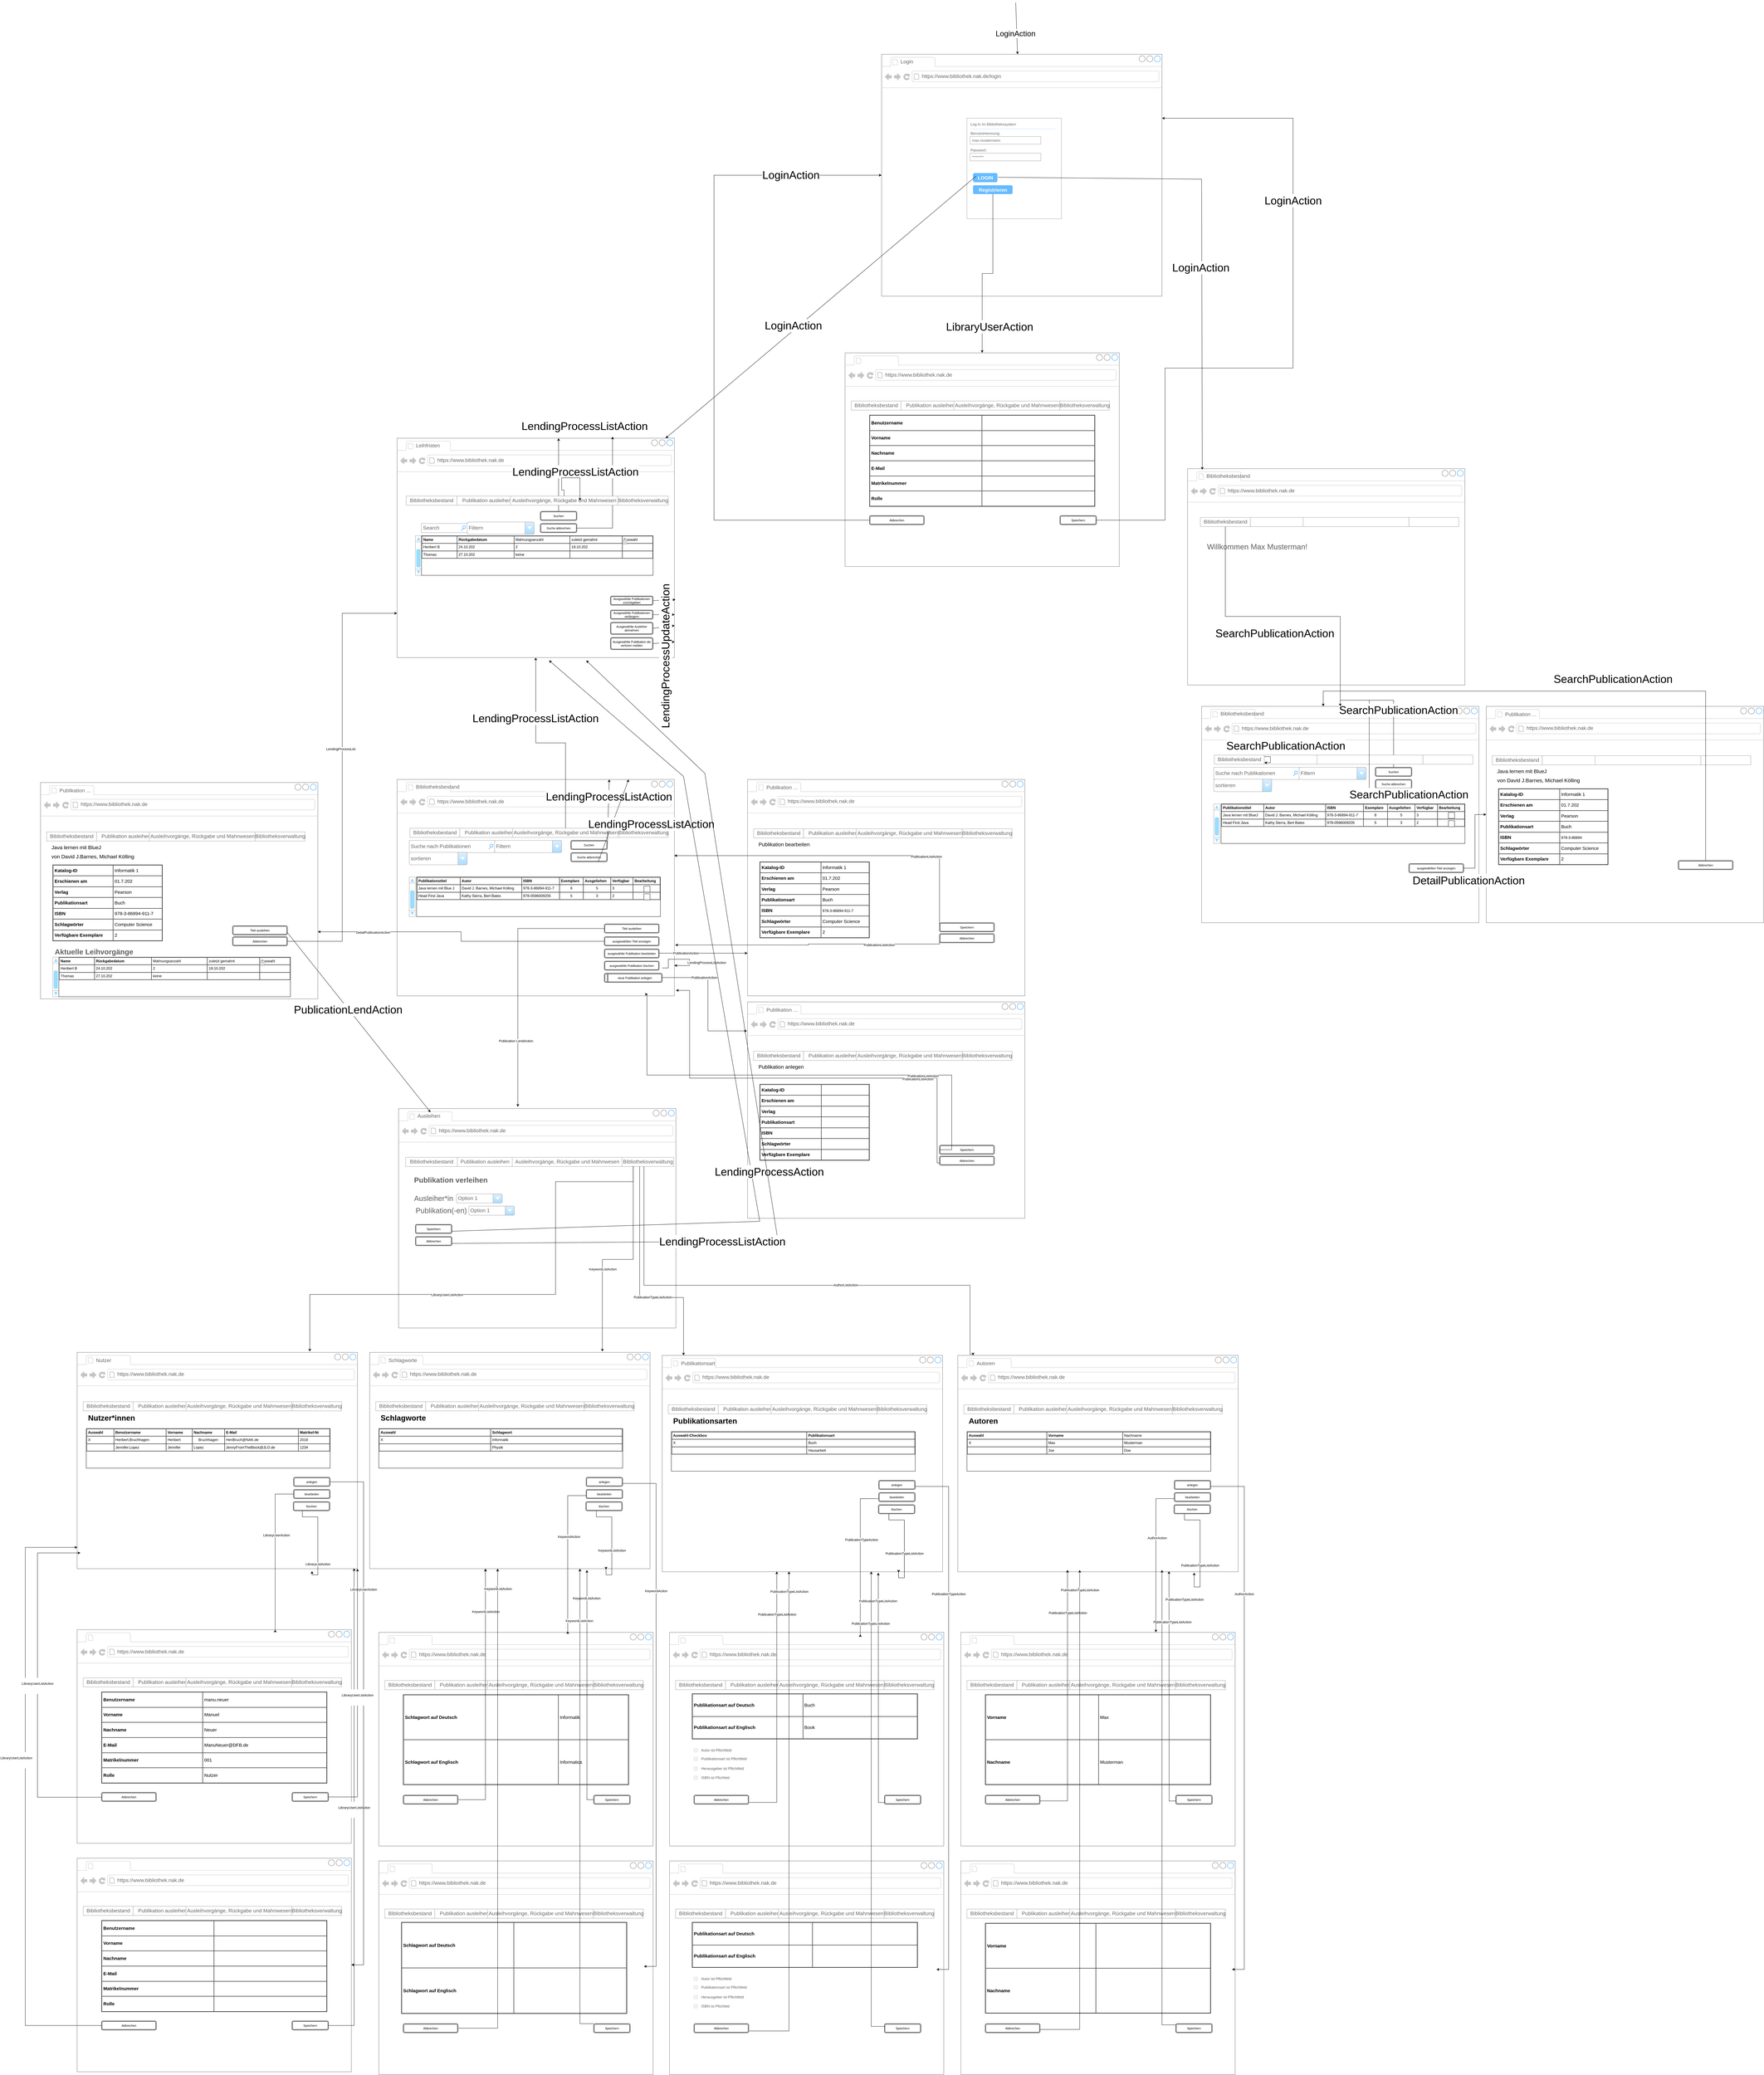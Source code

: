 <mxfile version="22.1.3" type="device">
  <diagram id="oSEbuumNhZSNS_8SN2lV" name="Seite-1">
    <mxGraphModel dx="3881" dy="1876" grid="1" gridSize="10" guides="1" tooltips="1" connect="1" arrows="1" fold="1" page="1" pageScale="1" pageWidth="827" pageHeight="1169" math="0" shadow="0">
      <root>
        <mxCell id="0" />
        <mxCell id="1" parent="0" />
        <mxCell id="6R264VDah3--wxV_-PJL-119" value="" style="strokeWidth=1;shadow=0;dashed=0;align=center;html=1;shape=mxgraph.mockup.containers.browserWindow;rSize=0;strokeColor=#666666;strokeColor2=#008cff;strokeColor3=#c4c4c4;mainText=,;recursiveResize=0;" parent="1" vertex="1">
          <mxGeometry x="220" y="2910" width="910" height="710" as="geometry" />
        </mxCell>
        <mxCell id="6R264VDah3--wxV_-PJL-120" value="&lt;span style=&quot;color: rgba(0, 0, 0, 0); font-family: monospace; font-size: 0px;&quot;&gt;%3CmxGraphModel%3E%3Croot%3E%3CmxCell%20id%3D%220%22%2F%3E%3CmxCell%20id%3D%221%22%20parent%3D%220%22%2F%3E%3CmxCell%20id%3D%222%22%20value%3D%22https%3A%2F%2Fwww.bibliothek.nak.de%22%20style%3D%22strokeWidth%3D1%3Bshadow%3D0%3Bdashed%3D0%3Balign%3Dcenter%3Bhtml%3D1%3Bshape%3Dmxgraph.mockup.containers.anchor%3BrSize%3D0%3BfontSize%3D17%3BfontColor%3D%23666666%3Balign%3Dleft%3B%22%20vertex%3D%221%22%20parent%3D%221%22%3E%3CmxGeometry%20x%3D%221729.57%22%20y%3D%221690%22%20width%3D%22250%22%20height%3D%2226%22%20as%3D%22geometry%22%2F%3E%3C%2FmxCell%3E%3C%2Froot%3E%3C%2FmxGraphModel%3E&lt;/span&gt;" style="strokeWidth=1;shadow=0;dashed=0;align=center;html=1;shape=mxgraph.mockup.containers.anchor;rSize=0;fontSize=17;fontColor=#666666;align=left;" parent="6R264VDah3--wxV_-PJL-119" vertex="1">
          <mxGeometry x="130" y="94" width="250" height="26" as="geometry" />
        </mxCell>
        <mxCell id="6R264VDah3--wxV_-PJL-121" value="Publikation anlegen" style="strokeWidth=1;shadow=0;dashed=0;align=center;html=1;shape=mxgraph.mockup.text.textBox;align=left;fontSize=17;spacingLeft=4;spacingTop=-3;mainText=;fillColor=none;strokeColor=none;" parent="6R264VDah3--wxV_-PJL-119" vertex="1">
          <mxGeometry x="30" y="200" width="150" height="30" as="geometry" />
        </mxCell>
        <mxCell id="6R264VDah3--wxV_-PJL-122" value="&lt;table cellpadding=&quot;4&quot; cellspacing=&quot;0&quot; border=&quot;1&quot; style=&quot;font-size: 15px; width: 100%; height: 100%;&quot;&gt;&lt;tbody style=&quot;font-size: 15px;&quot;&gt;&lt;tr style=&quot;font-size: 15px;&quot;&gt;&lt;th style=&quot;font-size: 15px;&quot;&gt;Katalog-ID&lt;/th&gt;&lt;th style=&quot;font-size: 15px;&quot;&gt;&lt;br&gt;&lt;/th&gt;&lt;/tr&gt;&lt;tr style=&quot;font-size: 15px;&quot;&gt;&lt;td style=&quot;font-size: 15px;&quot;&gt;&lt;b style=&quot;font-size: 15px;&quot;&gt;Erschienen am&lt;/b&gt;&lt;/td&gt;&lt;td style=&quot;font-size: 15px;&quot;&gt;&lt;br&gt;&lt;/td&gt;&lt;/tr&gt;&lt;tr style=&quot;font-size: 15px;&quot;&gt;&lt;td style=&quot;font-size: 15px;&quot;&gt;&lt;b style=&quot;font-size: 15px;&quot;&gt;Verlag&lt;/b&gt;&lt;/td&gt;&lt;td style=&quot;font-size: 15px;&quot;&gt;&lt;br&gt;&lt;/td&gt;&lt;/tr&gt;&lt;tr style=&quot;font-size: 15px;&quot;&gt;&lt;td style=&quot;font-size: 15px;&quot;&gt;&lt;b style=&quot;font-size: 15px;&quot;&gt;Publikationsart&lt;/b&gt;&lt;/td&gt;&lt;td style=&quot;font-size: 15px;&quot;&gt;&lt;br&gt;&lt;/td&gt;&lt;/tr&gt;&lt;tr style=&quot;font-size: 15px;&quot;&gt;&lt;td style=&quot;font-size: 15px;&quot;&gt;&lt;b style=&quot;font-size: 15px;&quot;&gt;ISBN&lt;/b&gt;&lt;/td&gt;&lt;td style=&quot;font-size: 15px;&quot;&gt;&lt;span style=&quot;font-size: 12px; text-align: justify;&quot;&gt;&lt;br&gt;&lt;/span&gt;&lt;/td&gt;&lt;/tr&gt;&lt;tr style=&quot;font-size: 15px;&quot;&gt;&lt;td style=&quot;font-size: 15px;&quot;&gt;&lt;b style=&quot;font-size: 15px;&quot;&gt;Schlagwörter&lt;/b&gt;&lt;/td&gt;&lt;td style=&quot;font-size: 15px;&quot;&gt;&amp;nbsp; &amp;nbsp; &amp;nbsp; &amp;nbsp; &amp;nbsp; &amp;nbsp; &amp;nbsp; &amp;nbsp; &amp;nbsp; &amp;nbsp; &amp;nbsp; &amp;nbsp; &amp;nbsp; &amp;nbsp; &amp;nbsp;&lt;/td&gt;&lt;/tr&gt;&lt;tr style=&quot;font-size: 15px;&quot;&gt;&lt;td style=&quot;font-size: 15px;&quot;&gt;&lt;b style=&quot;font-size: 15px;&quot;&gt;Verfügbare Exemplare&lt;/b&gt;&lt;/td&gt;&lt;td style=&quot;font-size: 15px;&quot;&gt;&lt;br&gt;&lt;/td&gt;&lt;/tr&gt;&lt;/tbody&gt;&lt;/table&gt; " style="verticalAlign=top;align=left;overflow=fill;fontSize=15;fontFamily=Helvetica;html=1;fillColor=default;strokeColor=default;" parent="6R264VDah3--wxV_-PJL-119" vertex="1">
          <mxGeometry x="40" y="270" width="360" height="250" as="geometry" />
        </mxCell>
        <mxCell id="6R264VDah3--wxV_-PJL-123" value="https://www.bibliothek.nak.de" style="strokeWidth=1;shadow=0;dashed=0;align=center;html=1;shape=mxgraph.mockup.containers.anchor;rSize=0;fontSize=17;fontColor=#666666;align=left;" parent="6R264VDah3--wxV_-PJL-119" vertex="1">
          <mxGeometry x="130" y="59" width="250" height="26" as="geometry" />
        </mxCell>
        <mxCell id="6R264VDah3--wxV_-PJL-124" value="Publikation ..." style="strokeWidth=1;shadow=0;dashed=0;align=center;html=1;shape=mxgraph.mockup.containers.anchor;fontSize=17;fontColor=#666666;align=left;" parent="6R264VDah3--wxV_-PJL-119" vertex="1">
          <mxGeometry x="60" y="13.5" width="630" height="26" as="geometry" />
        </mxCell>
        <mxCell id="6R264VDah3--wxV_-PJL-125" value="Abbrechen" style="shape=ext;double=1;rounded=1;whiteSpace=wrap;html=1;fontSize=10;" parent="6R264VDah3--wxV_-PJL-119" vertex="1">
          <mxGeometry x="630.0" y="506" width="180" height="30" as="geometry" />
        </mxCell>
        <mxCell id="6R264VDah3--wxV_-PJL-126" value="" style="strokeWidth=1;shadow=0;dashed=0;align=right;html=1;shape=mxgraph.mockup.forms.rrect;rSize=0;strokeColor=#999999;" parent="6R264VDah3--wxV_-PJL-119" vertex="1">
          <mxGeometry x="20" y="162" width="848" height="30" as="geometry" />
        </mxCell>
        <mxCell id="6R264VDah3--wxV_-PJL-127" value="" style="strokeColor=inherit;fillColor=inherit;gradientColor=inherit;strokeWidth=1;shadow=0;dashed=0;align=center;html=1;shape=mxgraph.mockup.forms.rrect;rSize=0;fontSize=17;fontColor=#666666;" parent="6R264VDah3--wxV_-PJL-126" vertex="1">
          <mxGeometry x="141.333" width="141.333" height="30" as="geometry" />
        </mxCell>
        <mxCell id="6R264VDah3--wxV_-PJL-128" value="Bibliotheksbestand" style="strokeColor=inherit;fillColor=inherit;gradientColor=inherit;strokeWidth=1;shadow=0;dashed=0;align=center;html=1;shape=mxgraph.mockup.forms.rrect;rSize=0;fontSize=17;fontColor=#666666;" parent="6R264VDah3--wxV_-PJL-126" vertex="1">
          <mxGeometry width="163.818" height="30" as="geometry" />
        </mxCell>
        <mxCell id="6R264VDah3--wxV_-PJL-129" value="" style="strokeColor=inherit;fillColor=inherit;gradientColor=inherit;strokeWidth=1;shadow=0;dashed=0;align=center;html=1;shape=mxgraph.mockup.forms.rrect;rSize=0;fontSize=17;fontColor=#666666;" parent="6R264VDah3--wxV_-PJL-126" vertex="1">
          <mxGeometry x="282.667" width="141.333" height="30" as="geometry" />
        </mxCell>
        <mxCell id="6R264VDah3--wxV_-PJL-130" value="Bibliotheksverwaltung" style="strokeColor=inherit;fillColor=inherit;gradientColor=inherit;strokeWidth=1;shadow=0;dashed=0;align=center;html=1;shape=mxgraph.mockup.forms.rrect;rSize=0;fontSize=17;fontColor=#666666;" parent="6R264VDah3--wxV_-PJL-126" vertex="1">
          <mxGeometry x="684.182" width="163.818" height="30" as="geometry" />
        </mxCell>
        <mxCell id="6R264VDah3--wxV_-PJL-131" value="Publikation ausleihen" style="strokeColor=inherit;fillColor=inherit;gradientColor=inherit;strokeWidth=1;shadow=0;dashed=0;align=center;html=1;shape=mxgraph.mockup.forms.rrect;rSize=0;fontSize=17;fontColor=#666666;" parent="6R264VDah3--wxV_-PJL-126" vertex="1">
          <mxGeometry x="163.818" width="192.727" height="30" as="geometry" />
        </mxCell>
        <mxCell id="6R264VDah3--wxV_-PJL-132" value="Ausleihvorgänge, Rückgabe und Mahnwesen" style="strokeColor=inherit;fillColor=inherit;gradientColor=inherit;strokeWidth=1;shadow=0;dashed=0;align=center;html=1;shape=mxgraph.mockup.forms.rrect;rSize=0;fontSize=17;fontColor=#666666;" parent="6R264VDah3--wxV_-PJL-126" vertex="1">
          <mxGeometry x="337.273" width="346.909" height="30" as="geometry" />
        </mxCell>
        <mxCell id="6R264VDah3--wxV_-PJL-133" value="" style="shape=image;html=1;verticalAlign=top;verticalLabelPosition=bottom;labelBackgroundColor=#ffffff;imageAspect=0;aspect=fixed;image=https://cdn0.iconfinder.com/data/icons/ui-interface-6/24/lock-128.png;fontColor=#5E5E5E;" parent="6R264VDah3--wxV_-PJL-119" vertex="1">
          <mxGeometry x="810" y="112" width="38" height="38" as="geometry" />
        </mxCell>
        <mxCell id="6R264VDah3--wxV_-PJL-134" value="Speichern" style="shape=ext;double=1;rounded=1;whiteSpace=wrap;html=1;fontSize=10;" parent="6R264VDah3--wxV_-PJL-119" vertex="1">
          <mxGeometry x="630.0" y="470" width="180" height="30" as="geometry" />
        </mxCell>
        <mxCell id="9nudTceXizJxmfMMsyCJ-248" value="" style="strokeWidth=1;shadow=0;dashed=0;align=center;html=1;shape=mxgraph.mockup.containers.browserWindow;rSize=0;strokeColor=#666666;strokeColor2=#008cff;strokeColor3=#c4c4c4;mainText=,;recursiveResize=0;" parent="1" vertex="1">
          <mxGeometry x="-2100" y="2190" width="910" height="710" as="geometry" />
        </mxCell>
        <mxCell id="9nudTceXizJxmfMMsyCJ-249" value="&lt;span style=&quot;color: rgba(0, 0, 0, 0); font-family: monospace; font-size: 0px;&quot;&gt;%3CmxGraphModel%3E%3Croot%3E%3CmxCell%20id%3D%220%22%2F%3E%3CmxCell%20id%3D%221%22%20parent%3D%220%22%2F%3E%3CmxCell%20id%3D%222%22%20value%3D%22https%3A%2F%2Fwww.bibliothek.nak.de%22%20style%3D%22strokeWidth%3D1%3Bshadow%3D0%3Bdashed%3D0%3Balign%3Dcenter%3Bhtml%3D1%3Bshape%3Dmxgraph.mockup.containers.anchor%3BrSize%3D0%3BfontSize%3D17%3BfontColor%3D%23666666%3Balign%3Dleft%3B%22%20vertex%3D%221%22%20parent%3D%221%22%3E%3CmxGeometry%20x%3D%221729.57%22%20y%3D%221690%22%20width%3D%22250%22%20height%3D%2226%22%20as%3D%22geometry%22%2F%3E%3C%2FmxCell%3E%3C%2Froot%3E%3C%2FmxGraphModel%3E&lt;/span&gt;" style="strokeWidth=1;shadow=0;dashed=0;align=center;html=1;shape=mxgraph.mockup.containers.anchor;rSize=0;fontSize=17;fontColor=#666666;align=left;" parent="9nudTceXizJxmfMMsyCJ-248" vertex="1">
          <mxGeometry x="130" y="94" width="250" height="26" as="geometry" />
        </mxCell>
        <mxCell id="9nudTceXizJxmfMMsyCJ-251" value="Java lernen mit BlueJ" style="strokeWidth=1;shadow=0;dashed=0;align=center;html=1;shape=mxgraph.mockup.text.textBox;align=left;fontSize=17;spacingLeft=4;spacingTop=-3;mainText=;fillColor=none;strokeColor=none;" parent="9nudTceXizJxmfMMsyCJ-248" vertex="1">
          <mxGeometry x="30" y="200" width="150" height="30" as="geometry" />
        </mxCell>
        <mxCell id="9nudTceXizJxmfMMsyCJ-252" value="von David J.Barnes, Michael Kölling" style="strokeWidth=1;shadow=0;dashed=0;align=center;html=1;shape=mxgraph.mockup.text.textBox;align=left;fontSize=17;spacingLeft=4;spacingTop=-3;mainText=;fillColor=none;strokeColor=none;" parent="9nudTceXizJxmfMMsyCJ-248" vertex="1">
          <mxGeometry x="30" y="230" width="150" height="30" as="geometry" />
        </mxCell>
        <mxCell id="9nudTceXizJxmfMMsyCJ-253" value="&lt;table cellpadding=&quot;4&quot; cellspacing=&quot;0&quot; border=&quot;1&quot; style=&quot;font-size: 15px; width: 100%; height: 100%;&quot;&gt;&lt;tbody style=&quot;font-size: 15px;&quot;&gt;&lt;tr style=&quot;font-size: 15px;&quot;&gt;&lt;th style=&quot;font-size: 15px;&quot;&gt;Katalog-ID&lt;/th&gt;&lt;th style=&quot;font-size: 15px;&quot;&gt;&lt;span style=&quot;font-weight: 400;&quot;&gt;Informatik 1&lt;/span&gt;&lt;/th&gt;&lt;/tr&gt;&lt;tr style=&quot;font-size: 15px;&quot;&gt;&lt;td style=&quot;font-size: 15px;&quot;&gt;&lt;b style=&quot;font-size: 15px;&quot;&gt;Erschienen am&lt;/b&gt;&lt;/td&gt;&lt;td style=&quot;font-size: 15px;&quot;&gt;&lt;span style=&quot;font-size: 15px;&quot;&gt;01.7.202&lt;/span&gt;&lt;/td&gt;&lt;/tr&gt;&lt;tr style=&quot;font-size: 15px;&quot;&gt;&lt;td style=&quot;font-size: 15px;&quot;&gt;&lt;b style=&quot;font-size: 15px;&quot;&gt;Verlag&lt;/b&gt;&lt;/td&gt;&lt;td style=&quot;font-size: 15px;&quot;&gt;Pearson&lt;/td&gt;&lt;/tr&gt;&lt;tr style=&quot;font-size: 15px;&quot;&gt;&lt;td style=&quot;font-size: 15px;&quot;&gt;&lt;b style=&quot;font-size: 15px;&quot;&gt;Publikationsart&lt;/b&gt;&lt;/td&gt;&lt;td style=&quot;font-size: 15px;&quot;&gt;Buch&lt;/td&gt;&lt;/tr&gt;&lt;tr style=&quot;font-size: 15px;&quot;&gt;&lt;td style=&quot;font-size: 15px;&quot;&gt;&lt;b style=&quot;font-size: 15px;&quot;&gt;ISBN&lt;/b&gt;&lt;/td&gt;&lt;td style=&quot;font-size: 15px;&quot;&gt;978-3-86894-911-7&lt;/td&gt;&lt;/tr&gt;&lt;tr style=&quot;font-size: 15px;&quot;&gt;&lt;td style=&quot;font-size: 15px;&quot;&gt;&lt;b style=&quot;font-size: 15px;&quot;&gt;Schlagwörter&lt;/b&gt;&lt;/td&gt;&lt;td style=&quot;font-size: 15px;&quot;&gt;Computer Science&lt;/td&gt;&lt;/tr&gt;&lt;tr style=&quot;font-size: 15px;&quot;&gt;&lt;td style=&quot;font-size: 15px;&quot;&gt;&lt;b style=&quot;font-size: 15px;&quot;&gt;Verfügbare Exemplare&lt;/b&gt;&lt;/td&gt;&lt;td style=&quot;font-size: 15px;&quot;&gt;2&lt;/td&gt;&lt;/tr&gt;&lt;/tbody&gt;&lt;/table&gt; " style="verticalAlign=top;align=left;overflow=fill;fontSize=15;fontFamily=Helvetica;html=1;fillColor=default;strokeColor=default;" parent="9nudTceXizJxmfMMsyCJ-248" vertex="1">
          <mxGeometry x="40" y="270" width="360" height="250" as="geometry" />
        </mxCell>
        <mxCell id="9nudTceXizJxmfMMsyCJ-254" value="https://www.bibliothek.nak.de" style="strokeWidth=1;shadow=0;dashed=0;align=center;html=1;shape=mxgraph.mockup.containers.anchor;rSize=0;fontSize=17;fontColor=#666666;align=left;" parent="9nudTceXizJxmfMMsyCJ-248" vertex="1">
          <mxGeometry x="130" y="59" width="250" height="26" as="geometry" />
        </mxCell>
        <mxCell id="9nudTceXizJxmfMMsyCJ-262" value="Publikation ..." style="strokeWidth=1;shadow=0;dashed=0;align=center;html=1;shape=mxgraph.mockup.containers.anchor;fontSize=17;fontColor=#666666;align=left;" parent="9nudTceXizJxmfMMsyCJ-248" vertex="1">
          <mxGeometry x="60" y="13.5" width="630" height="26" as="geometry" />
        </mxCell>
        <mxCell id="9nudTceXizJxmfMMsyCJ-263" value="Abbrechen" style="shape=ext;double=1;rounded=1;whiteSpace=wrap;html=1;fontSize=10;" parent="9nudTceXizJxmfMMsyCJ-248" vertex="1">
          <mxGeometry x="630.0" y="506" width="180" height="30" as="geometry" />
        </mxCell>
        <mxCell id="9nudTceXizJxmfMMsyCJ-264" value="" style="strokeWidth=1;shadow=0;dashed=0;align=right;html=1;shape=mxgraph.mockup.forms.rrect;rSize=0;strokeColor=#999999;" parent="9nudTceXizJxmfMMsyCJ-248" vertex="1">
          <mxGeometry x="20" y="162" width="848" height="30" as="geometry" />
        </mxCell>
        <mxCell id="9nudTceXizJxmfMMsyCJ-265" value="" style="strokeColor=inherit;fillColor=inherit;gradientColor=inherit;strokeWidth=1;shadow=0;dashed=0;align=center;html=1;shape=mxgraph.mockup.forms.rrect;rSize=0;fontSize=17;fontColor=#666666;" parent="9nudTceXizJxmfMMsyCJ-264" vertex="1">
          <mxGeometry x="141.333" width="141.333" height="30" as="geometry" />
        </mxCell>
        <mxCell id="9nudTceXizJxmfMMsyCJ-266" value="Bibliotheksbestand" style="strokeColor=inherit;fillColor=inherit;gradientColor=inherit;strokeWidth=1;shadow=0;dashed=0;align=center;html=1;shape=mxgraph.mockup.forms.rrect;rSize=0;fontSize=17;fontColor=#666666;" parent="9nudTceXizJxmfMMsyCJ-264" vertex="1">
          <mxGeometry width="163.818" height="30" as="geometry" />
        </mxCell>
        <mxCell id="9nudTceXizJxmfMMsyCJ-267" value="" style="strokeColor=inherit;fillColor=inherit;gradientColor=inherit;strokeWidth=1;shadow=0;dashed=0;align=center;html=1;shape=mxgraph.mockup.forms.rrect;rSize=0;fontSize=17;fontColor=#666666;" parent="9nudTceXizJxmfMMsyCJ-264" vertex="1">
          <mxGeometry x="282.667" width="141.333" height="30" as="geometry" />
        </mxCell>
        <mxCell id="9nudTceXizJxmfMMsyCJ-268" value="Bibliotheksverwaltung" style="strokeColor=inherit;fillColor=inherit;gradientColor=inherit;strokeWidth=1;shadow=0;dashed=0;align=center;html=1;shape=mxgraph.mockup.forms.rrect;rSize=0;fontSize=17;fontColor=#666666;" parent="9nudTceXizJxmfMMsyCJ-264" vertex="1">
          <mxGeometry x="684.182" width="163.818" height="30" as="geometry" />
        </mxCell>
        <mxCell id="9nudTceXizJxmfMMsyCJ-269" value="Publikation ausleihen" style="strokeColor=inherit;fillColor=inherit;gradientColor=inherit;strokeWidth=1;shadow=0;dashed=0;align=center;html=1;shape=mxgraph.mockup.forms.rrect;rSize=0;fontSize=17;fontColor=#666666;" parent="9nudTceXizJxmfMMsyCJ-264" vertex="1">
          <mxGeometry x="163.818" width="192.727" height="30" as="geometry" />
        </mxCell>
        <mxCell id="9nudTceXizJxmfMMsyCJ-270" value="Ausleihvorgänge, Rückgabe und Mahnwesen" style="strokeColor=inherit;fillColor=inherit;gradientColor=inherit;strokeWidth=1;shadow=0;dashed=0;align=center;html=1;shape=mxgraph.mockup.forms.rrect;rSize=0;fontSize=17;fontColor=#666666;" parent="9nudTceXizJxmfMMsyCJ-264" vertex="1">
          <mxGeometry x="337.273" width="346.909" height="30" as="geometry" />
        </mxCell>
        <mxCell id="9nudTceXizJxmfMMsyCJ-271" value="" style="shape=image;html=1;verticalAlign=top;verticalLabelPosition=bottom;labelBackgroundColor=#ffffff;imageAspect=0;aspect=fixed;image=https://cdn0.iconfinder.com/data/icons/ui-interface-6/24/lock-128.png;fontColor=#5E5E5E;" parent="9nudTceXizJxmfMMsyCJ-248" vertex="1">
          <mxGeometry x="810" y="112" width="38" height="38" as="geometry" />
        </mxCell>
        <mxCell id="9nudTceXizJxmfMMsyCJ-272" value="" style="group;align=right;" parent="9nudTceXizJxmfMMsyCJ-248" connectable="0" vertex="1">
          <mxGeometry x="40" y="573" width="780" height="130" as="geometry" />
        </mxCell>
        <mxCell id="9nudTceXizJxmfMMsyCJ-273" value="" style="verticalLabelPosition=bottom;shadow=0;dashed=0;align=center;html=1;verticalAlign=top;strokeWidth=1;shape=mxgraph.mockup.navigation.scrollBar;strokeColor=#999999;barPos=20;fillColor2=#99ddff;strokeColor2=none;direction=north;" parent="9nudTceXizJxmfMMsyCJ-272" vertex="1">
          <mxGeometry width="20" height="130" as="geometry" />
        </mxCell>
        <mxCell id="9nudTceXizJxmfMMsyCJ-274" value="&lt;div style=&quot;text-align: justify;&quot;&gt;&lt;table style=&quot;font-size: 1em; width: 100%; height: 100%;&quot; cellspacing=&quot;0&quot; cellpadding=&quot;4&quot; border=&quot;1&quot;&gt;&lt;tbody&gt;&lt;tr&gt;&lt;th&gt;Name&lt;br&gt;&lt;/th&gt;&lt;th&gt;Rückgabedatum&lt;br&gt;&lt;/th&gt;&lt;td&gt;Mahnungsanzahl&lt;/td&gt;&lt;td&gt;zuletzt gemahnt&lt;/td&gt;&lt;td&gt;Auswahl&lt;/td&gt;&lt;/tr&gt;&lt;tr&gt;&lt;td&gt;Heribert B&lt;/td&gt;&lt;td&gt;&lt;span style=&quot;background-color: rgb(255, 255, 255);&quot;&gt;24.10.202&lt;/span&gt;&lt;br&gt;&lt;/td&gt;&lt;td&gt;2&lt;/td&gt;&lt;td&gt;18.10.202&lt;/td&gt;&lt;td&gt;&lt;br&gt;&lt;/td&gt;&lt;/tr&gt;&lt;tr&gt;&lt;td&gt;Thomas&lt;/td&gt;&lt;td&gt;27.10.202&lt;/td&gt;&lt;td&gt;keine&lt;/td&gt;&lt;td&gt;&lt;br&gt;&lt;/td&gt;&lt;td&gt;&lt;br&gt;&lt;/td&gt;&lt;/tr&gt;&lt;/tbody&gt;&lt;/table&gt;&lt;/div&gt; " style="verticalAlign=top;align=left;overflow=fill;fontSize=12;fontFamily=Helvetica;html=1;];direction=west;" parent="9nudTceXizJxmfMMsyCJ-272" vertex="1">
          <mxGeometry x="20" width="760" height="130" as="geometry" />
        </mxCell>
        <mxCell id="9nudTceXizJxmfMMsyCJ-275" value="" style="strokeWidth=1;shadow=0;dashed=0;align=center;html=1;shape=mxgraph.mockup.forms.rrect;rSize=0;fillColor=#eeeeee;strokeColor=#999999;gradientColor=#cccccc;align=left;spacingLeft=4;fontSize=17;fontColor=#666666;labelPosition=right;" parent="9nudTceXizJxmfMMsyCJ-272" vertex="1">
          <mxGeometry x="680" y="11.818" width="15" height="5.909" as="geometry" />
        </mxCell>
        <mxCell id="9nudTceXizJxmfMMsyCJ-276" value="" style="strokeWidth=1;shadow=0;dashed=0;align=center;html=1;shape=mxgraph.mockup.forms.rrect;rSize=0;fillColor=#eeeeee;strokeColor=#999999;gradientColor=#cccccc;align=left;spacingLeft=4;fontSize=17;fontColor=#666666;labelPosition=right;" parent="9nudTceXizJxmfMMsyCJ-272" vertex="1">
          <mxGeometry x="680" y="21.667" width="15" height="5.909" as="geometry" />
        </mxCell>
        <mxCell id="9nudTceXizJxmfMMsyCJ-277" value="Aktuelle Leihvorgänge" style="text;strokeColor=none;fillColor=none;html=1;fontSize=24;fontStyle=1;verticalAlign=middle;align=center;labelBackgroundColor=#FFFFFF;fontColor=#5E5E5E;" parent="9nudTceXizJxmfMMsyCJ-248" vertex="1">
          <mxGeometry x="40" y="536" width="270" height="40" as="geometry" />
        </mxCell>
        <mxCell id="9nudTceXizJxmfMMsyCJ-278" value="Titel ausleihen" style="shape=ext;double=1;rounded=1;whiteSpace=wrap;html=1;fontSize=10;" parent="9nudTceXizJxmfMMsyCJ-248" vertex="1">
          <mxGeometry x="630.0" y="470" width="180" height="30" as="geometry" />
        </mxCell>
        <mxCell id="9nudTceXizJxmfMMsyCJ-557" value="" style="strokeWidth=1;shadow=0;dashed=0;align=center;html=1;shape=mxgraph.mockup.containers.browserWindow;rSize=0;strokeColor=#666666;strokeColor2=#008cff;strokeColor3=#c4c4c4;mainText=,;recursiveResize=0;" parent="1" vertex="1">
          <mxGeometry x="920" y="5729" width="900" height="701" as="geometry" />
        </mxCell>
        <mxCell id="9nudTceXizJxmfMMsyCJ-558" value="" style="strokeWidth=1;shadow=0;dashed=0;align=center;html=1;shape=mxgraph.mockup.containers.anchor;fontSize=17;fontColor=#666666;align=left;" parent="9nudTceXizJxmfMMsyCJ-557" vertex="1">
          <mxGeometry x="60" y="12" width="110" height="26" as="geometry" />
        </mxCell>
        <mxCell id="9nudTceXizJxmfMMsyCJ-559" value="https://www.bibliothek.nak.de" style="strokeWidth=1;shadow=0;dashed=0;align=center;html=1;shape=mxgraph.mockup.containers.anchor;rSize=0;fontSize=17;fontColor=#666666;align=left;" parent="9nudTceXizJxmfMMsyCJ-557" vertex="1">
          <mxGeometry x="130" y="60" width="250" height="26" as="geometry" />
        </mxCell>
        <mxCell id="9nudTceXizJxmfMMsyCJ-560" value="Speichern" style="shape=ext;double=1;rounded=1;whiteSpace=wrap;html=1;fontSize=10;" parent="9nudTceXizJxmfMMsyCJ-557" vertex="1">
          <mxGeometry x="705" y="534" width="120" height="30" as="geometry" />
        </mxCell>
        <mxCell id="9nudTceXizJxmfMMsyCJ-561" value="Abbrechen" style="shape=ext;double=1;rounded=1;whiteSpace=wrap;html=1;fontSize=10;" parent="9nudTceXizJxmfMMsyCJ-557" vertex="1">
          <mxGeometry x="80" y="534" width="180" height="30" as="geometry" />
        </mxCell>
        <mxCell id="9nudTceXizJxmfMMsyCJ-562" value="&lt;table cellpadding=&quot;4&quot; cellspacing=&quot;0&quot; border=&quot;1&quot; style=&quot;font-size: 15px; width: 100%; height: 100%;&quot;&gt;&lt;tbody style=&quot;font-size: 15px;&quot;&gt;&lt;tr style=&quot;font-size: 15px;&quot;&gt;&lt;th style=&quot;font-size: 15px;&quot;&gt;Vorname&lt;/th&gt;&lt;th style=&quot;font-size: 15px;&quot;&gt;&lt;br&gt;&lt;/th&gt;&lt;/tr&gt;&lt;tr&gt;&lt;td&gt;&lt;b&gt;Nachname&lt;/b&gt;&lt;/td&gt;&lt;td&gt;&amp;nbsp; &amp;nbsp; &amp;nbsp; &amp;nbsp; &amp;nbsp; &amp;nbsp; &amp;nbsp; &amp;nbsp; &amp;nbsp; &amp;nbsp;&lt;/td&gt;&lt;/tr&gt;&lt;/tbody&gt;&lt;/table&gt; " style="verticalAlign=top;align=left;overflow=fill;fontSize=15;fontFamily=Helvetica;html=1;fillColor=default;strokeColor=default;" parent="9nudTceXizJxmfMMsyCJ-557" vertex="1">
          <mxGeometry x="80" y="204" width="740" height="296" as="geometry" />
        </mxCell>
        <mxCell id="9nudTceXizJxmfMMsyCJ-563" value="&lt;span style=&quot;color: rgba(0, 0, 0, 0); font-family: monospace; font-size: 0px;&quot;&gt;%3CmxGraphModel%3E%3Croot%3E%3CmxCell%20id%3D%220%22%2F%3E%3CmxCell%20id%3D%221%22%20parent%3D%220%22%2F%3E%3CmxCell%20id%3D%222%22%20value%3D%22https%3A%2F%2Fwww.bibliothek.nak.de%22%20style%3D%22strokeWidth%3D1%3Bshadow%3D0%3Bdashed%3D0%3Balign%3Dcenter%3Bhtml%3D1%3Bshape%3Dmxgraph.mockup.containers.anchor%3BrSize%3D0%3BfontSize%3D17%3BfontColor%3D%23666666%3Balign%3Dleft%3B%22%20vertex%3D%221%22%20parent%3D%221%22%3E%3CmxGeometry%20x%3D%221729.57%22%20y%3D%221690%22%20width%3D%22250%22%20height%3D%2226%22%20as%3D%22geometry%22%2F%3E%3C%2FmxCell%3E%3C%2Froot%3E%3C%2FmxGraphModel%3E&lt;/span&gt;" style="strokeWidth=1;shadow=0;dashed=0;align=center;html=1;shape=mxgraph.mockup.containers.anchor;rSize=0;fontSize=17;fontColor=#666666;align=left;" parent="9nudTceXizJxmfMMsyCJ-557" vertex="1">
          <mxGeometry x="130" y="90" width="250" height="26" as="geometry" />
        </mxCell>
        <mxCell id="9nudTceXizJxmfMMsyCJ-564" value="" style="strokeWidth=1;shadow=0;dashed=0;align=right;html=1;shape=mxgraph.mockup.forms.rrect;rSize=0;strokeColor=#999999;" parent="9nudTceXizJxmfMMsyCJ-557" vertex="1">
          <mxGeometry x="20" y="158" width="848" height="30" as="geometry" />
        </mxCell>
        <mxCell id="9nudTceXizJxmfMMsyCJ-565" value="" style="strokeColor=inherit;fillColor=inherit;gradientColor=inherit;strokeWidth=1;shadow=0;dashed=0;align=center;html=1;shape=mxgraph.mockup.forms.rrect;rSize=0;fontSize=17;fontColor=#666666;" parent="9nudTceXizJxmfMMsyCJ-564" vertex="1">
          <mxGeometry x="141.333" width="141.333" height="30" as="geometry" />
        </mxCell>
        <mxCell id="9nudTceXizJxmfMMsyCJ-566" value="Bibliotheksbestand" style="strokeColor=inherit;fillColor=inherit;gradientColor=inherit;strokeWidth=1;shadow=0;dashed=0;align=center;html=1;shape=mxgraph.mockup.forms.rrect;rSize=0;fontSize=17;fontColor=#666666;" parent="9nudTceXizJxmfMMsyCJ-564" vertex="1">
          <mxGeometry width="163.818" height="30" as="geometry" />
        </mxCell>
        <mxCell id="9nudTceXizJxmfMMsyCJ-567" value="" style="strokeColor=inherit;fillColor=inherit;gradientColor=inherit;strokeWidth=1;shadow=0;dashed=0;align=center;html=1;shape=mxgraph.mockup.forms.rrect;rSize=0;fontSize=17;fontColor=#666666;" parent="9nudTceXizJxmfMMsyCJ-564" vertex="1">
          <mxGeometry x="282.667" width="141.333" height="30" as="geometry" />
        </mxCell>
        <mxCell id="9nudTceXizJxmfMMsyCJ-568" value="Bibliotheksverwaltung" style="strokeColor=inherit;fillColor=inherit;gradientColor=inherit;strokeWidth=1;shadow=0;dashed=0;align=center;html=1;shape=mxgraph.mockup.forms.rrect;rSize=0;fontSize=17;fontColor=#666666;" parent="9nudTceXizJxmfMMsyCJ-564" vertex="1">
          <mxGeometry x="684.182" width="163.818" height="30" as="geometry" />
        </mxCell>
        <mxCell id="9nudTceXizJxmfMMsyCJ-569" value="Publikation ausleihen" style="strokeColor=inherit;fillColor=inherit;gradientColor=inherit;strokeWidth=1;shadow=0;dashed=0;align=center;html=1;shape=mxgraph.mockup.forms.rrect;rSize=0;fontSize=17;fontColor=#666666;" parent="9nudTceXizJxmfMMsyCJ-564" vertex="1">
          <mxGeometry x="163.818" width="192.727" height="30" as="geometry" />
        </mxCell>
        <mxCell id="9nudTceXizJxmfMMsyCJ-570" value="Ausleihvorgänge, Rückgabe und Mahnwesen" style="strokeColor=inherit;fillColor=inherit;gradientColor=inherit;strokeWidth=1;shadow=0;dashed=0;align=center;html=1;shape=mxgraph.mockup.forms.rrect;rSize=0;fontSize=17;fontColor=#666666;" parent="9nudTceXizJxmfMMsyCJ-564" vertex="1">
          <mxGeometry x="337.273" width="346.909" height="30" as="geometry" />
        </mxCell>
        <mxCell id="9nudTceXizJxmfMMsyCJ-571" value="" style="shape=image;html=1;verticalAlign=top;verticalLabelPosition=bottom;labelBackgroundColor=#ffffff;imageAspect=0;aspect=fixed;image=https://cdn0.iconfinder.com/data/icons/ui-interface-6/24/lock-128.png;fontColor=#5E5E5E;" parent="9nudTceXizJxmfMMsyCJ-557" vertex="1">
          <mxGeometry x="810" y="108" width="38" height="38" as="geometry" />
        </mxCell>
        <mxCell id="9nudTceXizJxmfMMsyCJ-1" value="" style="strokeWidth=1;shadow=0;dashed=0;align=center;html=1;shape=mxgraph.mockup.containers.browserWindow;rSize=0;strokeColor=#666666;strokeColor2=#008cff;strokeColor3=#c4c4c4;mainText=,;recursiveResize=0;" parent="1" vertex="1">
          <mxGeometry x="660" y="-200" width="920" height="794" as="geometry" />
        </mxCell>
        <mxCell id="9nudTceXizJxmfMMsyCJ-2" value="Login" style="strokeWidth=1;shadow=0;dashed=0;align=center;html=1;shape=mxgraph.mockup.containers.anchor;fontSize=17;fontColor=#666666;align=left;" parent="9nudTceXizJxmfMMsyCJ-1" vertex="1">
          <mxGeometry x="60" y="12" width="80" height="26" as="geometry" />
        </mxCell>
        <mxCell id="9nudTceXizJxmfMMsyCJ-3" value="https://www.bibliothek.nak.de/login" style="strokeWidth=1;shadow=0;dashed=0;align=center;html=1;shape=mxgraph.mockup.containers.anchor;rSize=0;fontSize=17;fontColor=#666666;align=left;" parent="9nudTceXizJxmfMMsyCJ-1" vertex="1">
          <mxGeometry x="130" y="60" width="250" height="26" as="geometry" />
        </mxCell>
        <mxCell id="9nudTceXizJxmfMMsyCJ-4" value="" style="strokeWidth=1;shadow=0;dashed=0;align=center;html=1;shape=mxgraph.mockup.forms.rrect;rSize=0;strokeColor=#999999;fillColor=#ffffff;" parent="9nudTceXizJxmfMMsyCJ-1" vertex="1">
          <mxGeometry x="280" y="210" width="310" height="330" as="geometry" />
        </mxCell>
        <mxCell id="9nudTceXizJxmfMMsyCJ-5" value="Log In im Bibliothekssystem" style="strokeWidth=1;shadow=0;dashed=0;align=center;html=1;shape=mxgraph.mockup.forms.anchor;fontSize=12;fontColor=#666666;align=left;resizeWidth=1;spacingLeft=0;" parent="9nudTceXizJxmfMMsyCJ-4" vertex="1">
          <mxGeometry width="155" height="20" relative="1" as="geometry">
            <mxPoint x="10" y="10" as="offset" />
          </mxGeometry>
        </mxCell>
        <mxCell id="9nudTceXizJxmfMMsyCJ-6" value="" style="shape=line;strokeColor=#ddeeff;strokeWidth=2;html=1;resizeWidth=1;" parent="9nudTceXizJxmfMMsyCJ-4" vertex="1">
          <mxGeometry width="279" height="10" relative="1" as="geometry">
            <mxPoint x="10" y="30" as="offset" />
          </mxGeometry>
        </mxCell>
        <mxCell id="9nudTceXizJxmfMMsyCJ-7" value="Benutzerkennung:" style="strokeWidth=1;shadow=0;dashed=0;align=center;html=1;shape=mxgraph.mockup.forms.anchor;fontSize=12;fontColor=#666666;align=left;resizeWidth=1;spacingLeft=0;" parent="9nudTceXizJxmfMMsyCJ-4" vertex="1">
          <mxGeometry width="155" height="20" relative="1" as="geometry">
            <mxPoint x="10" y="40" as="offset" />
          </mxGeometry>
        </mxCell>
        <mxCell id="9nudTceXizJxmfMMsyCJ-8" value="max.mustermann" style="strokeWidth=1;shadow=0;dashed=0;align=center;html=1;shape=mxgraph.mockup.forms.rrect;rSize=0;strokeColor=#999999;fontColor=#666666;align=left;spacingLeft=5;resizeWidth=1;" parent="9nudTceXizJxmfMMsyCJ-4" vertex="1">
          <mxGeometry width="232.5" height="25" relative="1" as="geometry">
            <mxPoint x="10" y="60" as="offset" />
          </mxGeometry>
        </mxCell>
        <mxCell id="9nudTceXizJxmfMMsyCJ-9" value="Passwort:" style="strokeWidth=1;shadow=0;dashed=0;align=center;html=1;shape=mxgraph.mockup.forms.anchor;fontSize=12;fontColor=#666666;align=left;resizeWidth=1;spacingLeft=0;" parent="9nudTceXizJxmfMMsyCJ-4" vertex="1">
          <mxGeometry width="155" height="20" relative="1" as="geometry">
            <mxPoint x="10" y="95" as="offset" />
          </mxGeometry>
        </mxCell>
        <mxCell id="9nudTceXizJxmfMMsyCJ-10" value="********" style="strokeWidth=1;shadow=0;dashed=0;align=center;html=1;shape=mxgraph.mockup.forms.rrect;rSize=0;strokeColor=#999999;fontColor=#666666;align=left;spacingLeft=5;resizeWidth=1;" parent="9nudTceXizJxmfMMsyCJ-4" vertex="1">
          <mxGeometry width="232.5" height="25" relative="1" as="geometry">
            <mxPoint x="10" y="115" as="offset" />
          </mxGeometry>
        </mxCell>
        <mxCell id="9nudTceXizJxmfMMsyCJ-11" value="LOGIN" style="strokeWidth=1;shadow=0;dashed=0;align=center;html=1;shape=mxgraph.mockup.forms.rrect;rSize=5;strokeColor=none;fontColor=#ffffff;fillColor=#66bbff;fontSize=16;fontStyle=1;" parent="9nudTceXizJxmfMMsyCJ-4" vertex="1">
          <mxGeometry y="1" width="80" height="30" relative="1" as="geometry">
            <mxPoint x="20" y="-150" as="offset" />
          </mxGeometry>
        </mxCell>
        <mxCell id="9nudTceXizJxmfMMsyCJ-12" value="Registrieren" style="strokeWidth=1;shadow=0;dashed=0;align=center;html=1;shape=mxgraph.mockup.forms.rrect;rSize=5;strokeColor=none;fontColor=#ffffff;fillColor=#66bbff;fontSize=16;fontStyle=1;" parent="9nudTceXizJxmfMMsyCJ-4" vertex="1">
          <mxGeometry y="1" width="130" height="29" relative="1" as="geometry">
            <mxPoint x="20" y="-110" as="offset" />
          </mxGeometry>
        </mxCell>
        <mxCell id="9nudTceXizJxmfMMsyCJ-13" value="" style="endArrow=classic;html=1;rounded=0;" parent="1" target="9nudTceXizJxmfMMsyCJ-1" edge="1">
          <mxGeometry width="50" height="50" relative="1" as="geometry">
            <mxPoint x="1100" y="-370" as="sourcePoint" />
            <mxPoint x="1160" y="-440" as="targetPoint" />
          </mxGeometry>
        </mxCell>
        <mxCell id="9nudTceXizJxmfMMsyCJ-14" value="LoginAction" style="edgeLabel;html=1;align=center;verticalAlign=middle;resizable=0;points=[];fontSize=25;" parent="9nudTceXizJxmfMMsyCJ-13" connectable="0" vertex="1">
          <mxGeometry x="0.189" y="-5" relative="1" as="geometry">
            <mxPoint as="offset" />
          </mxGeometry>
        </mxCell>
        <mxCell id="9nudTceXizJxmfMMsyCJ-15" value="#" style="strokeWidth=1;shadow=0;dashed=0;align=center;html=1;shape=mxgraph.mockup.containers.browserWindow;rSize=0;strokeColor=#666666;strokeColor2=#008cff;strokeColor3=#c4c4c4;mainText=,;recursiveResize=0;" parent="1" vertex="1">
          <mxGeometry x="-930" y="1060" width="910" height="720" as="geometry" />
        </mxCell>
        <mxCell id="9nudTceXizJxmfMMsyCJ-16" value="Leihfristen" style="strokeWidth=1;shadow=0;dashed=0;align=center;html=1;shape=mxgraph.mockup.containers.anchor;fontSize=17;fontColor=#666666;align=left;" parent="9nudTceXizJxmfMMsyCJ-15" vertex="1">
          <mxGeometry x="60" y="12" width="110" height="26" as="geometry" />
        </mxCell>
        <mxCell id="9nudTceXizJxmfMMsyCJ-17" value="https://www.bibliothek.nak.de" style="strokeWidth=1;shadow=0;dashed=0;align=center;html=1;shape=mxgraph.mockup.containers.anchor;rSize=0;fontSize=17;fontColor=#666666;align=left;" parent="9nudTceXizJxmfMMsyCJ-15" vertex="1">
          <mxGeometry x="130" y="60" width="250" height="26" as="geometry" />
        </mxCell>
        <mxCell id="9nudTceXizJxmfMMsyCJ-28" value="Search" style="strokeWidth=1;shadow=0;dashed=0;align=center;html=1;shape=mxgraph.mockup.forms.searchBox;strokeColor=#999999;mainText=;strokeColor2=#008cff;fontColor=#666666;fontSize=17;align=left;spacingLeft=3;" parent="9nudTceXizJxmfMMsyCJ-15" vertex="1">
          <mxGeometry x="80" y="280" width="150" height="30" as="geometry" />
        </mxCell>
        <mxCell id="9nudTceXizJxmfMMsyCJ-30" value="" style="group;align=right;" parent="9nudTceXizJxmfMMsyCJ-15" connectable="0" vertex="1">
          <mxGeometry x="60" y="320" width="780" height="130" as="geometry" />
        </mxCell>
        <mxCell id="9nudTceXizJxmfMMsyCJ-31" value="" style="verticalLabelPosition=bottom;shadow=0;dashed=0;align=center;html=1;verticalAlign=top;strokeWidth=1;shape=mxgraph.mockup.navigation.scrollBar;strokeColor=#999999;barPos=20;fillColor2=#99ddff;strokeColor2=none;direction=north;" parent="9nudTceXizJxmfMMsyCJ-30" vertex="1">
          <mxGeometry width="20" height="130" as="geometry" />
        </mxCell>
        <mxCell id="9nudTceXizJxmfMMsyCJ-32" value="&lt;div style=&quot;text-align: justify;&quot;&gt;&lt;table style=&quot;font-size: 1em; width: 100%; height: 100%;&quot; cellspacing=&quot;0&quot; cellpadding=&quot;4&quot; border=&quot;1&quot;&gt;&lt;tbody&gt;&lt;tr&gt;&lt;th&gt;Name&lt;br&gt;&lt;/th&gt;&lt;th&gt;Rückgabedatum&lt;br&gt;&lt;/th&gt;&lt;td&gt;Mahnungsanzahl&lt;/td&gt;&lt;td&gt;zuletzt gemahnt&lt;/td&gt;&lt;td&gt;Auswahl&lt;/td&gt;&lt;/tr&gt;&lt;tr&gt;&lt;td&gt;Heribert B&lt;br&gt;&lt;/td&gt;&lt;td&gt;&lt;span style=&quot;background-color: rgb(255, 255, 255);&quot;&gt;24.10.202&lt;/span&gt;&lt;br&gt;&lt;/td&gt;&lt;td&gt;2&lt;/td&gt;&lt;td&gt;18.10.202&lt;/td&gt;&lt;td&gt;&lt;br&gt;&lt;/td&gt;&lt;/tr&gt;&lt;tr&gt;&lt;td&gt;Thomas&lt;/td&gt;&lt;td&gt;27.10.202&lt;/td&gt;&lt;td&gt;keine&lt;/td&gt;&lt;td&gt;&lt;br&gt;&lt;/td&gt;&lt;td&gt;&lt;br&gt;&lt;/td&gt;&lt;/tr&gt;&lt;/tbody&gt;&lt;/table&gt;&lt;/div&gt; " style="verticalAlign=top;align=left;overflow=fill;fontSize=12;fontFamily=Helvetica;html=1;];direction=west;" parent="9nudTceXizJxmfMMsyCJ-30" vertex="1">
          <mxGeometry x="20" width="760" height="130" as="geometry" />
        </mxCell>
        <mxCell id="9nudTceXizJxmfMMsyCJ-33" value="" style="strokeWidth=1;shadow=0;dashed=0;align=center;html=1;shape=mxgraph.mockup.forms.rrect;rSize=0;fillColor=#eeeeee;strokeColor=#999999;gradientColor=#cccccc;align=left;spacingLeft=4;fontSize=17;fontColor=#666666;labelPosition=right;" parent="9nudTceXizJxmfMMsyCJ-30" vertex="1">
          <mxGeometry x="680" y="11.818" width="15" height="5.909" as="geometry" />
        </mxCell>
        <mxCell id="9nudTceXizJxmfMMsyCJ-34" value="" style="strokeWidth=1;shadow=0;dashed=0;align=center;html=1;shape=mxgraph.mockup.forms.rrect;rSize=0;fillColor=#eeeeee;strokeColor=#999999;gradientColor=#cccccc;align=left;spacingLeft=4;fontSize=17;fontColor=#666666;labelPosition=right;" parent="9nudTceXizJxmfMMsyCJ-30" vertex="1">
          <mxGeometry x="680" y="21.667" width="15" height="5.909" as="geometry" />
        </mxCell>
        <mxCell id="9nudTceXizJxmfMMsyCJ-38" value="Filtern" style="strokeWidth=1;shadow=0;dashed=0;align=center;html=1;shape=mxgraph.mockup.forms.comboBox;strokeColor=#999999;fillColor=#ddeeff;align=left;fillColor2=#aaddff;mainText=;fontColor=#666666;fontSize=17;spacingLeft=3;" parent="9nudTceXizJxmfMMsyCJ-15" vertex="1">
          <mxGeometry x="230" y="275" width="220" height="40" as="geometry" />
        </mxCell>
        <mxCell id="9nudTceXizJxmfMMsyCJ-35" value="Ausgewählte Publikationen zurückgeben" style="shape=ext;double=1;rounded=1;whiteSpace=wrap;html=1;fontSize=10;" parent="9nudTceXizJxmfMMsyCJ-15" vertex="1">
          <mxGeometry x="700" y="518" width="140" height="30" as="geometry" />
        </mxCell>
        <mxCell id="9nudTceXizJxmfMMsyCJ-36" value="Ausgewählte Publikationen verlängern" style="shape=ext;double=1;rounded=1;whiteSpace=wrap;html=1;fontSize=10;" parent="9nudTceXizJxmfMMsyCJ-15" vertex="1">
          <mxGeometry x="700" y="564" width="140" height="30" as="geometry" />
        </mxCell>
        <mxCell id="9nudTceXizJxmfMMsyCJ-37" value="Ausgewählte Ausleiher abmahnen" style="shape=ext;double=1;rounded=1;whiteSpace=wrap;html=1;fontSize=10;" parent="9nudTceXizJxmfMMsyCJ-15" vertex="1">
          <mxGeometry x="700" y="604" width="140" height="40" as="geometry" />
        </mxCell>
        <mxCell id="9nudTceXizJxmfMMsyCJ-54" value="Ausgewählte Publikation als verloren melden" style="shape=ext;double=1;rounded=1;whiteSpace=wrap;html=1;fontSize=10;" parent="9nudTceXizJxmfMMsyCJ-15" vertex="1">
          <mxGeometry x="700" y="654" width="140" height="40" as="geometry" />
        </mxCell>
        <mxCell id="9nudTceXizJxmfMMsyCJ-57" value="" style="shape=image;html=1;verticalAlign=top;verticalLabelPosition=bottom;labelBackgroundColor=#ffffff;imageAspect=0;aspect=fixed;image=https://cdn0.iconfinder.com/data/icons/ui-interface-6/24/lock-128.png;fontColor=#5E5E5E;" parent="9nudTceXizJxmfMMsyCJ-15" vertex="1">
          <mxGeometry x="802" y="130" width="38" height="38" as="geometry" />
        </mxCell>
        <mxCell id="2KumxK-oIz5JvCS8dWhz-56" style="edgeStyle=orthogonalEdgeStyle;rounded=0;orthogonalLoop=1;jettySize=auto;html=1;" parent="9nudTceXizJxmfMMsyCJ-15" source="9nudTceXizJxmfMMsyCJ-647" target="9nudTceXizJxmfMMsyCJ-15" edge="1">
          <mxGeometry relative="1" as="geometry">
            <Array as="points">
              <mxPoint x="490" y="160" />
              <mxPoint x="490" y="160" />
            </Array>
          </mxGeometry>
        </mxCell>
        <mxCell id="9nudTceXizJxmfMMsyCJ-647" value="Suchen" style="shape=ext;double=1;rounded=1;whiteSpace=wrap;html=1;fontSize=10;" parent="9nudTceXizJxmfMMsyCJ-15" vertex="1">
          <mxGeometry x="470" y="240" width="120" height="30" as="geometry" />
        </mxCell>
        <mxCell id="2KumxK-oIz5JvCS8dWhz-58" style="edgeStyle=orthogonalEdgeStyle;rounded=0;orthogonalLoop=1;jettySize=auto;html=1;entryX=0.777;entryY=-0.007;entryDx=0;entryDy=0;entryPerimeter=0;" parent="9nudTceXizJxmfMMsyCJ-15" source="9nudTceXizJxmfMMsyCJ-648" target="9nudTceXizJxmfMMsyCJ-15" edge="1">
          <mxGeometry relative="1" as="geometry">
            <Array as="points">
              <mxPoint x="707" y="295" />
            </Array>
          </mxGeometry>
        </mxCell>
        <mxCell id="9nudTceXizJxmfMMsyCJ-648" value="Suche abbrechen" style="shape=ext;double=1;rounded=1;whiteSpace=wrap;html=1;fontSize=10;" parent="9nudTceXizJxmfMMsyCJ-15" vertex="1">
          <mxGeometry x="470" y="280" width="120" height="30" as="geometry" />
        </mxCell>
        <mxCell id="BeJLKeWzIsQmqcidOzmY-7" value="" style="endArrow=classic;html=1;rounded=0;fontSize=36;exitX=1;exitY=0.5;exitDx=0;exitDy=0;entryX=1.004;entryY=0.736;entryDx=0;entryDy=0;entryPerimeter=0;" parent="9nudTceXizJxmfMMsyCJ-15" source="9nudTceXizJxmfMMsyCJ-35" target="9nudTceXizJxmfMMsyCJ-15" edge="1">
          <mxGeometry width="50" height="50" relative="1" as="geometry">
            <mxPoint x="980" y="500" as="sourcePoint" />
            <mxPoint x="1060" y="360" as="targetPoint" />
          </mxGeometry>
        </mxCell>
        <mxCell id="BeJLKeWzIsQmqcidOzmY-9" value="" style="endArrow=classic;html=1;rounded=0;fontSize=36;entryX=1.001;entryY=0.804;entryDx=0;entryDy=0;entryPerimeter=0;exitX=1;exitY=0.5;exitDx=0;exitDy=0;" parent="9nudTceXizJxmfMMsyCJ-15" source="9nudTceXizJxmfMMsyCJ-36" target="9nudTceXizJxmfMMsyCJ-15" edge="1">
          <mxGeometry width="50" height="50" relative="1" as="geometry">
            <mxPoint x="630" y="510" as="sourcePoint" />
            <mxPoint x="680" y="460" as="targetPoint" />
          </mxGeometry>
        </mxCell>
        <mxCell id="BeJLKeWzIsQmqcidOzmY-10" value="" style="endArrow=classic;html=1;rounded=0;fontSize=36;entryX=1.001;entryY=0.854;entryDx=0;entryDy=0;entryPerimeter=0;exitX=1;exitY=0.5;exitDx=0;exitDy=0;" parent="9nudTceXizJxmfMMsyCJ-15" source="9nudTceXizJxmfMMsyCJ-37" target="9nudTceXizJxmfMMsyCJ-15" edge="1">
          <mxGeometry width="50" height="50" relative="1" as="geometry">
            <mxPoint x="630" y="510" as="sourcePoint" />
            <mxPoint x="680" y="460" as="targetPoint" />
          </mxGeometry>
        </mxCell>
        <mxCell id="BeJLKeWzIsQmqcidOzmY-11" value="" style="endArrow=classic;html=1;rounded=0;fontSize=36;entryX=1.001;entryY=0.928;entryDx=0;entryDy=0;entryPerimeter=0;exitX=1;exitY=0.5;exitDx=0;exitDy=0;" parent="9nudTceXizJxmfMMsyCJ-15" source="9nudTceXizJxmfMMsyCJ-54" target="9nudTceXizJxmfMMsyCJ-15" edge="1">
          <mxGeometry width="50" height="50" relative="1" as="geometry">
            <mxPoint x="630" y="510" as="sourcePoint" />
            <mxPoint x="680" y="460" as="targetPoint" />
          </mxGeometry>
        </mxCell>
        <mxCell id="2KumxK-oIz5JvCS8dWhz-63" value="&lt;span style=&quot;font-size: 36px;&quot;&gt;LendingProcessListAction&lt;/span&gt;" style="edgeLabel;html=1;align=center;verticalAlign=middle;resizable=0;points=[];rotation=0;" parent="9nudTceXizJxmfMMsyCJ-15" connectable="0" vertex="1">
          <mxGeometry x="690.001" y="380.0" as="geometry">
            <mxPoint x="-105.0" y="-270" as="offset" />
          </mxGeometry>
        </mxCell>
        <mxCell id="9nudTceXizJxmfMMsyCJ-19" value="" style="strokeWidth=1;shadow=0;dashed=0;align=right;html=1;shape=mxgraph.mockup.forms.rrect;rSize=0;strokeColor=#999999;" parent="1" vertex="1">
          <mxGeometry x="-900" y="1250" width="860" height="30" as="geometry" />
        </mxCell>
        <mxCell id="9nudTceXizJxmfMMsyCJ-21" value="" style="strokeColor=inherit;fillColor=inherit;gradientColor=inherit;strokeWidth=1;shadow=0;dashed=0;align=center;html=1;shape=mxgraph.mockup.forms.rrect;rSize=0;fontSize=17;fontColor=#666666;" parent="9nudTceXizJxmfMMsyCJ-19" vertex="1">
          <mxGeometry x="143.333" width="143.333" height="30" as="geometry" />
        </mxCell>
        <mxCell id="9nudTceXizJxmfMMsyCJ-20" value="Bibliotheksbestand" style="strokeColor=inherit;fillColor=inherit;gradientColor=inherit;strokeWidth=1;shadow=0;dashed=0;align=center;html=1;shape=mxgraph.mockup.forms.rrect;rSize=0;fontSize=17;fontColor=#666666;" parent="9nudTceXizJxmfMMsyCJ-19" vertex="1">
          <mxGeometry width="166.136" height="30" as="geometry" />
        </mxCell>
        <mxCell id="9nudTceXizJxmfMMsyCJ-22" value="" style="strokeColor=inherit;fillColor=inherit;gradientColor=inherit;strokeWidth=1;shadow=0;dashed=0;align=center;html=1;shape=mxgraph.mockup.forms.rrect;rSize=0;fontSize=17;fontColor=#666666;" parent="9nudTceXizJxmfMMsyCJ-19" vertex="1">
          <mxGeometry x="286.667" width="143.333" height="30" as="geometry" />
        </mxCell>
        <mxCell id="9nudTceXizJxmfMMsyCJ-23" value="Bibliotheksverwaltung" style="strokeColor=inherit;fillColor=inherit;gradientColor=inherit;strokeWidth=1;shadow=0;dashed=0;align=center;html=1;shape=mxgraph.mockup.forms.rrect;rSize=0;fontSize=17;fontColor=#666666;" parent="9nudTceXizJxmfMMsyCJ-19" vertex="1">
          <mxGeometry x="693.864" width="166.136" height="30" as="geometry" />
        </mxCell>
        <mxCell id="9nudTceXizJxmfMMsyCJ-25" value="Publikation ausleihen" style="strokeColor=inherit;fillColor=inherit;gradientColor=inherit;strokeWidth=1;shadow=0;dashed=0;align=center;html=1;shape=mxgraph.mockup.forms.rrect;rSize=0;fontSize=17;fontColor=#666666;" parent="9nudTceXizJxmfMMsyCJ-19" vertex="1">
          <mxGeometry x="166.136" width="195.455" height="30" as="geometry" />
        </mxCell>
        <mxCell id="9nudTceXizJxmfMMsyCJ-26" value="Ausleihvorgänge, Rückgabe und Mahnwesen" style="strokeColor=inherit;fillColor=inherit;gradientColor=inherit;strokeWidth=1;shadow=0;dashed=0;align=center;html=1;shape=mxgraph.mockup.forms.rrect;rSize=0;fontSize=17;fontColor=#666666;" parent="9nudTceXizJxmfMMsyCJ-19" vertex="1">
          <mxGeometry x="342.045" width="351.818" height="30" as="geometry" />
        </mxCell>
        <mxCell id="2KumxK-oIz5JvCS8dWhz-61" style="edgeStyle=orthogonalEdgeStyle;rounded=0;orthogonalLoop=1;jettySize=auto;html=1;entryX=0.648;entryY=0.5;entryDx=0;entryDy=0;entryPerimeter=0;fontSize=12;" parent="9nudTceXizJxmfMMsyCJ-19" source="9nudTceXizJxmfMMsyCJ-26" target="9nudTceXizJxmfMMsyCJ-26" edge="1">
          <mxGeometry relative="1" as="geometry">
            <Array as="points">
              <mxPoint x="518" y="-20" />
              <mxPoint x="510" y="-20" />
              <mxPoint x="510" y="-60" />
              <mxPoint x="570" y="-60" />
            </Array>
          </mxGeometry>
        </mxCell>
        <mxCell id="9nudTceXizJxmfMMsyCJ-200" value="" style="strokeWidth=1;shadow=0;dashed=0;align=center;html=1;shape=mxgraph.mockup.containers.browserWindow;rSize=0;strokeColor=#666666;strokeColor2=#008cff;strokeColor3=#c4c4c4;mainText=,;recursiveResize=0;" parent="1" vertex="1">
          <mxGeometry x="-925" y="3260" width="910" height="720" as="geometry" />
        </mxCell>
        <mxCell id="9nudTceXizJxmfMMsyCJ-201" value="Ausleihen" style="strokeWidth=1;shadow=0;dashed=0;align=center;html=1;shape=mxgraph.mockup.containers.anchor;fontSize=17;fontColor=#666666;align=left;" parent="9nudTceXizJxmfMMsyCJ-200" vertex="1">
          <mxGeometry x="60" y="12" width="110" height="26" as="geometry" />
        </mxCell>
        <mxCell id="9nudTceXizJxmfMMsyCJ-202" value="https://www.bibliothek.nak.de" style="strokeWidth=1;shadow=0;dashed=0;align=center;html=1;shape=mxgraph.mockup.containers.anchor;rSize=0;fontSize=17;fontColor=#666666;align=left;" parent="9nudTceXizJxmfMMsyCJ-200" vertex="1">
          <mxGeometry x="130" y="60" width="250" height="26" as="geometry" />
        </mxCell>
        <mxCell id="9nudTceXizJxmfMMsyCJ-217" value="" style="shape=image;html=1;verticalAlign=top;verticalLabelPosition=bottom;labelBackgroundColor=#ffffff;imageAspect=0;aspect=fixed;image=https://cdn0.iconfinder.com/data/icons/ui-interface-6/24/lock-128.png;fontColor=#5E5E5E;" parent="9nudTceXizJxmfMMsyCJ-200" vertex="1">
          <mxGeometry x="871" y="120" width="32" height="32" as="geometry" />
        </mxCell>
        <mxCell id="9nudTceXizJxmfMMsyCJ-218" value="" style="strokeWidth=1;shadow=0;dashed=0;align=right;html=1;shape=mxgraph.mockup.forms.rrect;rSize=0;strokeColor=#999999;" parent="9nudTceXizJxmfMMsyCJ-200" vertex="1">
          <mxGeometry x="23" y="160" width="880" height="30" as="geometry" />
        </mxCell>
        <mxCell id="9nudTceXizJxmfMMsyCJ-219" value="" style="strokeColor=inherit;fillColor=inherit;gradientColor=inherit;strokeWidth=1;shadow=0;dashed=0;align=center;html=1;shape=mxgraph.mockup.forms.rrect;rSize=0;fontSize=17;fontColor=#666666;" parent="9nudTceXizJxmfMMsyCJ-218" vertex="1">
          <mxGeometry x="146.667" width="146.667" height="30" as="geometry" />
        </mxCell>
        <mxCell id="9nudTceXizJxmfMMsyCJ-220" value="Bibliotheksbestand" style="strokeColor=inherit;fillColor=inherit;gradientColor=inherit;strokeWidth=1;shadow=0;dashed=0;align=center;html=1;shape=mxgraph.mockup.forms.rrect;rSize=0;fontSize=17;fontColor=#666666;" parent="9nudTceXizJxmfMMsyCJ-218" vertex="1">
          <mxGeometry width="170" height="30" as="geometry" />
        </mxCell>
        <mxCell id="9nudTceXizJxmfMMsyCJ-221" value="" style="strokeColor=inherit;fillColor=inherit;gradientColor=inherit;strokeWidth=1;shadow=0;dashed=0;align=center;html=1;shape=mxgraph.mockup.forms.rrect;rSize=0;fontSize=17;fontColor=#666666;" parent="9nudTceXizJxmfMMsyCJ-218" vertex="1">
          <mxGeometry x="293.333" width="146.667" height="30" as="geometry" />
        </mxCell>
        <mxCell id="9nudTceXizJxmfMMsyCJ-222" value="Bibliotheksverwaltung" style="strokeColor=inherit;fillColor=inherit;gradientColor=inherit;strokeWidth=1;shadow=0;dashed=0;align=center;html=1;shape=mxgraph.mockup.forms.rrect;rSize=0;fontSize=17;fontColor=#666666;" parent="9nudTceXizJxmfMMsyCJ-218" vertex="1">
          <mxGeometry x="710" width="170" height="30" as="geometry" />
        </mxCell>
        <mxCell id="9nudTceXizJxmfMMsyCJ-223" value="Publikation ausleihen" style="strokeColor=inherit;fillColor=inherit;gradientColor=inherit;strokeWidth=1;shadow=0;dashed=0;align=center;html=1;shape=mxgraph.mockup.forms.rrect;rSize=0;fontSize=17;fontColor=#666666;" parent="9nudTceXizJxmfMMsyCJ-218" vertex="1">
          <mxGeometry x="170" width="180" height="30" as="geometry" />
        </mxCell>
        <mxCell id="9nudTceXizJxmfMMsyCJ-224" value="Ausleihvorgänge, Rückgabe und Mahnwesen" style="strokeColor=inherit;fillColor=inherit;gradientColor=inherit;strokeWidth=1;shadow=0;dashed=0;align=center;html=1;shape=mxgraph.mockup.forms.rrect;rSize=0;fontSize=17;fontColor=#666666;" parent="9nudTceXizJxmfMMsyCJ-218" vertex="1">
          <mxGeometry x="350" width="360" height="30" as="geometry" />
        </mxCell>
        <mxCell id="9nudTceXizJxmfMMsyCJ-228" value="&lt;font style=&quot;font-size: 24px;&quot;&gt;&lt;b&gt;Publikation verleihen&lt;/b&gt;&lt;/font&gt;" style="text;html=1;strokeColor=none;fillColor=none;align=center;verticalAlign=middle;whiteSpace=wrap;rounded=0;labelBackgroundColor=#FFFFFF;fontColor=#5E5E5E;" parent="9nudTceXizJxmfMMsyCJ-200" vertex="1">
          <mxGeometry x="43" y="220" width="257" height="30" as="geometry" />
        </mxCell>
        <mxCell id="9nudTceXizJxmfMMsyCJ-229" value="Ausleiher*in" style="text;html=1;strokeColor=none;fillColor=none;align=center;verticalAlign=middle;whiteSpace=wrap;rounded=0;labelBackgroundColor=#FFFFFF;fontSize=24;fontColor=#5E5E5E;" parent="9nudTceXizJxmfMMsyCJ-200" vertex="1">
          <mxGeometry x="50" y="280" width="130" height="30" as="geometry" />
        </mxCell>
        <mxCell id="9nudTceXizJxmfMMsyCJ-243" value="Publikation(-en)" style="text;html=1;strokeColor=none;fillColor=none;align=center;verticalAlign=middle;whiteSpace=wrap;rounded=0;labelBackgroundColor=#FFFFFF;fontSize=24;fontColor=#5E5E5E;" parent="9nudTceXizJxmfMMsyCJ-200" vertex="1">
          <mxGeometry x="50" y="320" width="180" height="30" as="geometry" />
        </mxCell>
        <mxCell id="9nudTceXizJxmfMMsyCJ-244" value="Option 1" style="strokeWidth=1;shadow=0;dashed=0;align=center;html=1;shape=mxgraph.mockup.forms.comboBox;strokeColor=#999999;fillColor=#ddeeff;align=left;fillColor2=#aaddff;mainText=;fontColor=#666666;fontSize=17;spacingLeft=3;labelBackgroundColor=#FFFFFF;" parent="9nudTceXizJxmfMMsyCJ-200" vertex="1">
          <mxGeometry x="190" y="280" width="150" height="30" as="geometry" />
        </mxCell>
        <mxCell id="9nudTceXizJxmfMMsyCJ-245" value="Option 1" style="strokeWidth=1;shadow=0;dashed=0;align=center;html=1;shape=mxgraph.mockup.forms.comboBox;strokeColor=#999999;fillColor=#ddeeff;align=left;fillColor2=#aaddff;mainText=;fontColor=#666666;fontSize=17;spacingLeft=3;labelBackgroundColor=#FFFFFF;" parent="9nudTceXizJxmfMMsyCJ-200" vertex="1">
          <mxGeometry x="230" y="320" width="150" height="30" as="geometry" />
        </mxCell>
        <mxCell id="9nudTceXizJxmfMMsyCJ-246" value="Speichern" style="shape=ext;double=1;rounded=1;whiteSpace=wrap;html=1;fontSize=10;" parent="9nudTceXizJxmfMMsyCJ-200" vertex="1">
          <mxGeometry x="55" y="380" width="120" height="30" as="geometry" />
        </mxCell>
        <mxCell id="9nudTceXizJxmfMMsyCJ-247" value="Abbrechen" style="shape=ext;double=1;rounded=1;whiteSpace=wrap;html=1;fontSize=10;" parent="9nudTceXizJxmfMMsyCJ-200" vertex="1">
          <mxGeometry x="55" y="420" width="120" height="30" as="geometry" />
        </mxCell>
        <mxCell id="9nudTceXizJxmfMMsyCJ-315" value="" style="strokeWidth=1;shadow=0;dashed=0;align=center;html=1;shape=mxgraph.mockup.containers.browserWindow;rSize=0;strokeColor=#666666;strokeColor2=#008cff;strokeColor3=#c4c4c4;mainText=,;recursiveResize=0;" parent="1" vertex="1">
          <mxGeometry x="-930" y="2180" width="910" height="710" as="geometry" />
        </mxCell>
        <mxCell id="9nudTceXizJxmfMMsyCJ-316" value="Bibliotheksbestand" style="strokeWidth=1;shadow=0;dashed=0;align=center;html=1;shape=mxgraph.mockup.containers.anchor;fontSize=17;fontColor=#666666;align=left;" parent="9nudTceXizJxmfMMsyCJ-315" vertex="1">
          <mxGeometry x="60" y="12" width="110" height="26" as="geometry" />
        </mxCell>
        <mxCell id="9nudTceXizJxmfMMsyCJ-317" value="https://www.bibliothek.nak.de" style="strokeWidth=1;shadow=0;dashed=0;align=center;html=1;shape=mxgraph.mockup.containers.anchor;rSize=0;fontSize=17;fontColor=#666666;align=left;" parent="9nudTceXizJxmfMMsyCJ-315" vertex="1">
          <mxGeometry x="130" y="60" width="250" height="26" as="geometry" />
        </mxCell>
        <mxCell id="9nudTceXizJxmfMMsyCJ-318" value="Suche nach Publikationen" style="strokeWidth=1;shadow=0;dashed=0;align=center;html=1;shape=mxgraph.mockup.forms.searchBox;strokeColor=#999999;mainText=;strokeColor2=#008cff;fontColor=#666666;fontSize=17;align=left;spacingLeft=3;" parent="9nudTceXizJxmfMMsyCJ-315" vertex="1">
          <mxGeometry x="40" y="200" width="280" height="40" as="geometry" />
        </mxCell>
        <mxCell id="9nudTceXizJxmfMMsyCJ-319" value="Filtern" style="strokeWidth=1;shadow=0;dashed=0;align=center;html=1;shape=mxgraph.mockup.forms.comboBox;strokeColor=#999999;fillColor=#ddeeff;align=left;fillColor2=#aaddff;mainText=;fontColor=#666666;fontSize=17;spacingLeft=3;" parent="9nudTceXizJxmfMMsyCJ-315" vertex="1">
          <mxGeometry x="320" y="200" width="220" height="40" as="geometry" />
        </mxCell>
        <mxCell id="9nudTceXizJxmfMMsyCJ-320" value="sortieren" style="strokeWidth=1;shadow=0;dashed=0;align=center;html=1;shape=mxgraph.mockup.forms.comboBox;strokeColor=#999999;fillColor=#ddeeff;align=left;fillColor2=#aaddff;mainText=;fontColor=#666666;fontSize=17;spacingLeft=3;" parent="9nudTceXizJxmfMMsyCJ-315" vertex="1">
          <mxGeometry x="40" y="239" width="190" height="41" as="geometry" />
        </mxCell>
        <mxCell id="9nudTceXizJxmfMMsyCJ-321" value="" style="group" parent="9nudTceXizJxmfMMsyCJ-315" connectable="0" vertex="1">
          <mxGeometry x="40" y="320" width="848" height="154" as="geometry" />
        </mxCell>
        <mxCell id="9nudTceXizJxmfMMsyCJ-322" value="" style="verticalLabelPosition=bottom;shadow=0;dashed=0;align=center;html=1;verticalAlign=top;strokeWidth=1;shape=mxgraph.mockup.navigation.scrollBar;strokeColor=#999999;barPos=20;fillColor2=#99ddff;strokeColor2=none;direction=north;" parent="9nudTceXizJxmfMMsyCJ-321" vertex="1">
          <mxGeometry width="19.759" height="130" as="geometry" />
        </mxCell>
        <mxCell id="9nudTceXizJxmfMMsyCJ-323" value="&lt;div style=&quot;&quot;&gt;&lt;table style=&quot;font-size: 1em; width: 800px; height: 75.2px;&quot; cellspacing=&quot;0&quot; cellpadding=&quot;4&quot; border=&quot;1&quot;&gt;&lt;tbody&gt;&lt;tr&gt;&lt;th&gt;Publikationstitel&amp;nbsp;&lt;br&gt;&lt;/th&gt;&lt;td&gt;&lt;b&gt;Autor&lt;/b&gt;&lt;/td&gt;&lt;th&gt;ISBN&lt;/th&gt;&lt;td&gt;&lt;b&gt;Exemplare&lt;/b&gt;&lt;/td&gt;&lt;td&gt;&lt;b&gt;Ausgeliehen&lt;/b&gt;&lt;/td&gt;&lt;td&gt;&lt;b&gt;Verfügbar&lt;/b&gt;&lt;/td&gt;&lt;td&gt;&lt;b&gt;Bearbeitung&lt;/b&gt;&lt;/td&gt;&lt;/tr&gt;&lt;tr&gt;&lt;td&gt;Java lernen mit Blue J&lt;/td&gt;&lt;td&gt;David J. Barnes, Michael Kölling&lt;/td&gt;&lt;td&gt;978-3-86894-911-7&lt;/td&gt;&lt;td style=&quot;text-align: center;&quot;&gt;8&lt;/td&gt;&lt;td style=&quot;text-align: center;&quot;&gt;5&lt;/td&gt;&lt;td&gt;3&lt;/td&gt;&lt;td&gt;&lt;span style=&quot;color: rgba(0, 0, 0, 0); font-family: monospace; font-size: 0px;&quot;&gt;%3CmxGraphModel%3E%3Croot%3E%3CmxCell%20id%3D%220%22%2F%3E%3CmxCell%20id%3D%221%22%20parent%3D%220%22%2F%3E%3CmxCell%20id%3D%222%22%20value%3D%22%22%20style%3D%22strokeWidth%3D1%3Bshadow%3D0%3Bdashed%3D0%3Balign%3Dcenter%3Bhtml%3D1%3Bshape%3Dmxgraph.mockup.forms.rrect%3BrSize%3D0%3BfillColor%3D%23eeeeee%3BstrokeColor%3D%23999999%3BgradientColor%3D%23cccccc%3Balign%3Dleft%3BspacingLeft%3D4%3BfontSize%3D17%3BfontColor%3D%23666666%3BlabelPosition%3Dright%3B%22%20vertex%3D%221%22%20parent%3D%221%22%3E%3CmxGeometry%20x%3D%22-260%22%20y%3D%221101%22%20width%3D%2215%22%20height%3D%2215%22%20as%3D%22geometry%22%2F%3E%3C%2FmxCell%3E%3C%2Froot%3E%3C%2FmxGraphModel%3E&lt;/span&gt;&lt;br&gt;&lt;/td&gt;&lt;/tr&gt;&lt;tr&gt;&lt;td&gt;Head First Java&lt;/td&gt;&lt;td&gt;Kathy Sierra, Bert Bates&lt;/td&gt;&lt;td&gt;978-0596009205&lt;br&gt;&lt;/td&gt;&lt;td style=&quot;text-align: center;&quot;&gt;5&lt;/td&gt;&lt;td style=&quot;text-align: center;&quot;&gt;3&lt;/td&gt;&lt;td&gt;2&lt;/td&gt;&lt;td&gt;&lt;br&gt;&lt;/td&gt;&lt;/tr&gt;&lt;/tbody&gt;&lt;/table&gt;&lt;/div&gt; " style="verticalAlign=top;align=left;overflow=fill;fontSize=12;fontFamily=Helvetica;html=1" parent="9nudTceXizJxmfMMsyCJ-321" vertex="1">
          <mxGeometry x="23.879" width="800.241" height="130" as="geometry" />
        </mxCell>
        <mxCell id="cGiKkzWOZf7gDL1crbL6-8" value="" style="rounded=0;whiteSpace=wrap;html=1;" parent="9nudTceXizJxmfMMsyCJ-321" vertex="1">
          <mxGeometry x="770" y="30" width="20" height="20" as="geometry" />
        </mxCell>
        <mxCell id="cGiKkzWOZf7gDL1crbL6-9" value="" style="rounded=0;whiteSpace=wrap;html=1;" parent="9nudTceXizJxmfMMsyCJ-321" vertex="1">
          <mxGeometry x="770" y="55" width="20" height="20" as="geometry" />
        </mxCell>
        <mxCell id="9nudTceXizJxmfMMsyCJ-326" value="Titel ausleihen" style="shape=ext;double=1;rounded=1;whiteSpace=wrap;html=1;fontSize=10;" parent="9nudTceXizJxmfMMsyCJ-315" vertex="1">
          <mxGeometry x="680" y="474" width="180" height="30" as="geometry" />
        </mxCell>
        <mxCell id="9nudTceXizJxmfMMsyCJ-327" value="Suchen" style="shape=ext;double=1;rounded=1;whiteSpace=wrap;html=1;fontSize=10;" parent="9nudTceXizJxmfMMsyCJ-315" vertex="1">
          <mxGeometry x="570" y="200" width="120" height="30" as="geometry" />
        </mxCell>
        <mxCell id="9nudTceXizJxmfMMsyCJ-328" value="ausgewählten Titel anzeigen" style="shape=ext;double=1;rounded=1;whiteSpace=wrap;html=1;fontSize=10;" parent="9nudTceXizJxmfMMsyCJ-315" vertex="1">
          <mxGeometry x="680" y="516" width="180" height="30" as="geometry" />
        </mxCell>
        <mxCell id="9nudTceXizJxmfMMsyCJ-329" value="ausgewählte Publikation bearbeiten" style="shape=ext;double=1;rounded=1;whiteSpace=wrap;html=1;fontSize=10;" parent="9nudTceXizJxmfMMsyCJ-315" vertex="1">
          <mxGeometry x="680" y="556" width="180" height="30" as="geometry" />
        </mxCell>
        <mxCell id="9nudTceXizJxmfMMsyCJ-330" value="" style="strokeWidth=1;shadow=0;dashed=0;align=right;html=1;shape=mxgraph.mockup.forms.rrect;rSize=0;strokeColor=#999999;" parent="9nudTceXizJxmfMMsyCJ-315" vertex="1">
          <mxGeometry x="42" y="160" width="848" height="30" as="geometry" />
        </mxCell>
        <mxCell id="9nudTceXizJxmfMMsyCJ-331" value="" style="strokeColor=inherit;fillColor=inherit;gradientColor=inherit;strokeWidth=1;shadow=0;dashed=0;align=center;html=1;shape=mxgraph.mockup.forms.rrect;rSize=0;fontSize=17;fontColor=#666666;" parent="9nudTceXizJxmfMMsyCJ-330" vertex="1">
          <mxGeometry x="141.333" width="141.333" height="30" as="geometry" />
        </mxCell>
        <mxCell id="9nudTceXizJxmfMMsyCJ-332" value="Bibliotheksbestand" style="strokeColor=inherit;fillColor=inherit;gradientColor=inherit;strokeWidth=1;shadow=0;dashed=0;align=center;html=1;shape=mxgraph.mockup.forms.rrect;rSize=0;fontSize=17;fontColor=#666666;" parent="9nudTceXizJxmfMMsyCJ-330" vertex="1">
          <mxGeometry width="163.818" height="30" as="geometry" />
        </mxCell>
        <mxCell id="9nudTceXizJxmfMMsyCJ-333" value="" style="strokeColor=inherit;fillColor=inherit;gradientColor=inherit;strokeWidth=1;shadow=0;dashed=0;align=center;html=1;shape=mxgraph.mockup.forms.rrect;rSize=0;fontSize=17;fontColor=#666666;" parent="9nudTceXizJxmfMMsyCJ-330" vertex="1">
          <mxGeometry x="282.667" width="141.333" height="30" as="geometry" />
        </mxCell>
        <mxCell id="9nudTceXizJxmfMMsyCJ-334" value="Bibliotheksverwaltung" style="strokeColor=inherit;fillColor=inherit;gradientColor=inherit;strokeWidth=1;shadow=0;dashed=0;align=center;html=1;shape=mxgraph.mockup.forms.rrect;rSize=0;fontSize=17;fontColor=#666666;" parent="9nudTceXizJxmfMMsyCJ-330" vertex="1">
          <mxGeometry x="684.182" width="163.818" height="30" as="geometry" />
        </mxCell>
        <mxCell id="9nudTceXizJxmfMMsyCJ-335" value="Publikation ausleihen" style="strokeColor=inherit;fillColor=inherit;gradientColor=inherit;strokeWidth=1;shadow=0;dashed=0;align=center;html=1;shape=mxgraph.mockup.forms.rrect;rSize=0;fontSize=17;fontColor=#666666;" parent="9nudTceXizJxmfMMsyCJ-330" vertex="1">
          <mxGeometry x="163.818" width="192.727" height="30" as="geometry" />
        </mxCell>
        <mxCell id="9nudTceXizJxmfMMsyCJ-336" value="Ausleihvorgänge, Rückgabe und Mahnwesen" style="strokeColor=inherit;fillColor=inherit;gradientColor=inherit;strokeWidth=1;shadow=0;dashed=0;align=center;html=1;shape=mxgraph.mockup.forms.rrect;rSize=0;fontSize=17;fontColor=#666666;" parent="9nudTceXizJxmfMMsyCJ-330" vertex="1">
          <mxGeometry x="337.273" width="346.909" height="30" as="geometry" />
        </mxCell>
        <mxCell id="9nudTceXizJxmfMMsyCJ-337" value="Suche abbrechen" style="shape=ext;double=1;rounded=1;whiteSpace=wrap;html=1;fontSize=10;" parent="9nudTceXizJxmfMMsyCJ-315" vertex="1">
          <mxGeometry x="570" y="240" width="120" height="30" as="geometry" />
        </mxCell>
        <mxCell id="9nudTceXizJxmfMMsyCJ-338" value="ausgewählte Publikation löschen" style="shape=ext;double=1;rounded=1;whiteSpace=wrap;html=1;fontSize=10;" parent="9nudTceXizJxmfMMsyCJ-315" vertex="1">
          <mxGeometry x="680" y="596" width="180" height="30" as="geometry" />
        </mxCell>
        <mxCell id="9nudTceXizJxmfMMsyCJ-339" value="neue Publikation anlegen" style="shape=ext;double=1;rounded=1;whiteSpace=wrap;html=1;fontSize=10;" parent="9nudTceXizJxmfMMsyCJ-315" vertex="1">
          <mxGeometry x="680" y="636" width="180" height="30" as="geometry" />
        </mxCell>
        <mxCell id="9nudTceXizJxmfMMsyCJ-340" value="" style="shape=image;html=1;verticalAlign=top;verticalLabelPosition=bottom;labelBackgroundColor=#ffffff;imageAspect=0;aspect=fixed;image=https://cdn0.iconfinder.com/data/icons/ui-interface-6/24/lock-128.png;fontColor=#5E5E5E;" parent="9nudTceXizJxmfMMsyCJ-315" vertex="1">
          <mxGeometry x="832" y="110" width="38" height="38" as="geometry" />
        </mxCell>
        <mxCell id="0OVjRDQuWM0cBwPCdNZs-8" value="" style="endArrow=classic;html=1;rounded=0;fontSize=36;exitX=1;exitY=0.5;exitDx=0;exitDy=0;entryX=0.765;entryY=0;entryDx=0;entryDy=0;entryPerimeter=0;" parent="9nudTceXizJxmfMMsyCJ-315" source="9nudTceXizJxmfMMsyCJ-327" target="9nudTceXizJxmfMMsyCJ-315" edge="1">
          <mxGeometry width="50" height="50" relative="1" as="geometry">
            <mxPoint x="760" y="310" as="sourcePoint" />
            <mxPoint x="810" y="260" as="targetPoint" />
          </mxGeometry>
        </mxCell>
        <mxCell id="0OVjRDQuWM0cBwPCdNZs-9" value="LendingProcessListAction" style="edgeLabel;html=1;align=center;verticalAlign=middle;resizable=0;points=[];fontSize=36;" parent="0OVjRDQuWM0cBwPCdNZs-8" vertex="1" connectable="0">
          <mxGeometry x="0.483" relative="1" as="geometry">
            <mxPoint as="offset" />
          </mxGeometry>
        </mxCell>
        <mxCell id="0OVjRDQuWM0cBwPCdNZs-10" value="" style="endArrow=classic;html=1;rounded=0;fontSize=36;exitX=0.75;exitY=1;exitDx=0;exitDy=0;entryX=0.835;entryY=0;entryDx=0;entryDy=0;entryPerimeter=0;" parent="9nudTceXizJxmfMMsyCJ-315" source="9nudTceXizJxmfMMsyCJ-337" target="9nudTceXizJxmfMMsyCJ-315" edge="1">
          <mxGeometry width="50" height="50" relative="1" as="geometry">
            <mxPoint x="689.996" y="397" as="sourcePoint" />
            <mxPoint x="835.53" y="151.32" as="targetPoint" />
          </mxGeometry>
        </mxCell>
        <mxCell id="0OVjRDQuWM0cBwPCdNZs-11" value="LendingProcessListAction" style="edgeLabel;html=1;align=center;verticalAlign=middle;resizable=0;points=[];fontSize=36;" parent="0OVjRDQuWM0cBwPCdNZs-10" vertex="1" connectable="0">
          <mxGeometry x="0.483" relative="1" as="geometry">
            <mxPoint x="100" y="76" as="offset" />
          </mxGeometry>
        </mxCell>
        <mxCell id="6R264VDah3--wxV_-PJL-117" style="edgeStyle=orthogonalEdgeStyle;rounded=0;orthogonalLoop=1;jettySize=auto;html=1;exitX=1;exitY=0.75;exitDx=0;exitDy=0;entryX=1;entryY=0.86;entryDx=0;entryDy=0;entryPerimeter=0;" parent="1" target="9nudTceXizJxmfMMsyCJ-315" edge="1">
          <mxGeometry relative="1" as="geometry">
            <mxPoint x="-60" y="2798.5" as="sourcePoint" />
            <Array as="points">
              <mxPoint x="-40" y="2798" />
              <mxPoint x="-40" y="2770" />
              <mxPoint x="30" y="2770" />
              <mxPoint x="30" y="2791" />
            </Array>
          </mxGeometry>
        </mxCell>
        <mxCell id="6R264VDah3--wxV_-PJL-118" value="LendingProcessListAction" style="edgeLabel;html=1;align=center;verticalAlign=middle;resizable=0;points=[];" parent="6R264VDah3--wxV_-PJL-117" connectable="0" vertex="1">
          <mxGeometry x="0.205" y="3" relative="1" as="geometry">
            <mxPoint x="60" y="14" as="offset" />
          </mxGeometry>
        </mxCell>
        <mxCell id="9nudTceXizJxmfMMsyCJ-343" value="neue Publikation anlegen" style="shape=ext;double=1;rounded=1;whiteSpace=wrap;html=1;fontSize=10;" parent="1" vertex="1">
          <mxGeometry x="-240" y="2816" width="180" height="30" as="geometry" />
        </mxCell>
        <mxCell id="9nudTceXizJxmfMMsyCJ-351" value="" style="strokeWidth=1;shadow=0;dashed=0;align=center;html=1;shape=mxgraph.mockup.containers.browserWindow;rSize=0;strokeColor=#666666;strokeColor2=#008cff;strokeColor3=#c4c4c4;mainText=,;recursiveResize=0;" parent="1" vertex="1">
          <mxGeometry x="-1980" y="4060" width="920" height="710" as="geometry" />
        </mxCell>
        <mxCell id="9nudTceXizJxmfMMsyCJ-352" value="&lt;span style=&quot;color: rgba(0, 0, 0, 0); font-family: monospace; font-size: 0px;&quot;&gt;%3CmxGraphModel%3E%3Croot%3E%3CmxCell%20id%3D%220%22%2F%3E%3CmxCell%20id%3D%221%22%20parent%3D%220%22%2F%3E%3CmxCell%20id%3D%222%22%20value%3D%22https%3A%2F%2Fwww.bibliothek.nak.de%22%20style%3D%22strokeWidth%3D1%3Bshadow%3D0%3Bdashed%3D0%3Balign%3Dcenter%3Bhtml%3D1%3Bshape%3Dmxgraph.mockup.containers.anchor%3BrSize%3D0%3BfontSize%3D17%3BfontColor%3D%23666666%3Balign%3Dleft%3B%22%20vertex%3D%221%22%20parent%3D%221%22%3E%3CmxGeometry%20x%3D%221729.57%22%20y%3D%221690%22%20width%3D%22250%22%20height%3D%2226%22%20as%3D%22geometry%22%2F%3E%3C%2FmxCell%3E%3C%2Froot%3E%3C%2FmxGraphModel%3E&lt;/span&gt;" style="strokeWidth=1;shadow=0;dashed=0;align=center;html=1;shape=mxgraph.mockup.containers.anchor;rSize=0;fontSize=17;fontColor=#666666;align=left;" parent="9nudTceXizJxmfMMsyCJ-351" vertex="1">
          <mxGeometry x="130" y="94" width="250" height="26" as="geometry" />
        </mxCell>
        <mxCell id="9nudTceXizJxmfMMsyCJ-353" value="&lt;b&gt;&lt;font style=&quot;font-size: 25px;&quot;&gt;Nutzer*innen&lt;/font&gt;&lt;/b&gt;" style="strokeWidth=1;shadow=0;dashed=0;align=center;html=1;shape=mxgraph.mockup.text.textBox;align=left;fontSize=17;spacingLeft=4;spacingTop=-3;mainText=;fillColor=none;strokeColor=none;" parent="9nudTceXizJxmfMMsyCJ-351" vertex="1">
          <mxGeometry x="30" y="200" width="150" height="30" as="geometry" />
        </mxCell>
        <mxCell id="9nudTceXizJxmfMMsyCJ-354" value="https://www.bibliothek.nak.de" style="strokeWidth=1;shadow=0;dashed=0;align=center;html=1;shape=mxgraph.mockup.containers.anchor;rSize=0;fontSize=17;fontColor=#666666;align=left;" parent="9nudTceXizJxmfMMsyCJ-351" vertex="1">
          <mxGeometry x="130" y="59" width="250" height="26" as="geometry" />
        </mxCell>
        <mxCell id="9nudTceXizJxmfMMsyCJ-355" value="Nutzer" style="strokeWidth=1;shadow=0;dashed=0;align=center;html=1;shape=mxgraph.mockup.containers.anchor;fontSize=17;fontColor=#666666;align=left;" parent="9nudTceXizJxmfMMsyCJ-351" vertex="1">
          <mxGeometry x="60" y="13.5" width="630" height="26" as="geometry" />
        </mxCell>
        <mxCell id="9nudTceXizJxmfMMsyCJ-356" value="" style="strokeWidth=1;shadow=0;dashed=0;align=right;html=1;shape=mxgraph.mockup.forms.rrect;rSize=0;strokeColor=#999999;" parent="9nudTceXizJxmfMMsyCJ-351" vertex="1">
          <mxGeometry x="20" y="162" width="848" height="30" as="geometry" />
        </mxCell>
        <mxCell id="9nudTceXizJxmfMMsyCJ-357" value="" style="strokeColor=inherit;fillColor=inherit;gradientColor=inherit;strokeWidth=1;shadow=0;dashed=0;align=center;html=1;shape=mxgraph.mockup.forms.rrect;rSize=0;fontSize=17;fontColor=#666666;" parent="9nudTceXizJxmfMMsyCJ-356" vertex="1">
          <mxGeometry x="141.333" width="141.333" height="30" as="geometry" />
        </mxCell>
        <mxCell id="9nudTceXizJxmfMMsyCJ-358" value="Bibliotheksbestand" style="strokeColor=inherit;fillColor=inherit;gradientColor=inherit;strokeWidth=1;shadow=0;dashed=0;align=center;html=1;shape=mxgraph.mockup.forms.rrect;rSize=0;fontSize=17;fontColor=#666666;" parent="9nudTceXizJxmfMMsyCJ-356" vertex="1">
          <mxGeometry width="163.818" height="30" as="geometry" />
        </mxCell>
        <mxCell id="9nudTceXizJxmfMMsyCJ-359" value="" style="strokeColor=inherit;fillColor=inherit;gradientColor=inherit;strokeWidth=1;shadow=0;dashed=0;align=center;html=1;shape=mxgraph.mockup.forms.rrect;rSize=0;fontSize=17;fontColor=#666666;" parent="9nudTceXizJxmfMMsyCJ-356" vertex="1">
          <mxGeometry x="282.667" width="141.333" height="30" as="geometry" />
        </mxCell>
        <mxCell id="9nudTceXizJxmfMMsyCJ-360" value="Bibliotheksverwaltung" style="strokeColor=inherit;fillColor=inherit;gradientColor=inherit;strokeWidth=1;shadow=0;dashed=0;align=center;html=1;shape=mxgraph.mockup.forms.rrect;rSize=0;fontSize=17;fontColor=#666666;" parent="9nudTceXizJxmfMMsyCJ-356" vertex="1">
          <mxGeometry x="684.182" width="163.818" height="30" as="geometry" />
        </mxCell>
        <mxCell id="9nudTceXizJxmfMMsyCJ-361" value="Publikation ausleihen" style="strokeColor=inherit;fillColor=inherit;gradientColor=inherit;strokeWidth=1;shadow=0;dashed=0;align=center;html=1;shape=mxgraph.mockup.forms.rrect;rSize=0;fontSize=17;fontColor=#666666;" parent="9nudTceXizJxmfMMsyCJ-356" vertex="1">
          <mxGeometry x="163.818" width="192.727" height="30" as="geometry" />
        </mxCell>
        <mxCell id="9nudTceXizJxmfMMsyCJ-362" value="Ausleihvorgänge, Rückgabe und Mahnwesen" style="strokeColor=inherit;fillColor=inherit;gradientColor=inherit;strokeWidth=1;shadow=0;dashed=0;align=center;html=1;shape=mxgraph.mockup.forms.rrect;rSize=0;fontSize=17;fontColor=#666666;" parent="9nudTceXizJxmfMMsyCJ-356" vertex="1">
          <mxGeometry x="337.273" width="346.909" height="30" as="geometry" />
        </mxCell>
        <mxCell id="9nudTceXizJxmfMMsyCJ-363" value="" style="shape=image;html=1;verticalAlign=top;verticalLabelPosition=bottom;labelBackgroundColor=#ffffff;imageAspect=0;aspect=fixed;image=https://cdn0.iconfinder.com/data/icons/ui-interface-6/24/lock-128.png;fontColor=#5E5E5E;" parent="9nudTceXizJxmfMMsyCJ-351" vertex="1">
          <mxGeometry x="810" y="112" width="38" height="38" as="geometry" />
        </mxCell>
        <mxCell id="9nudTceXizJxmfMMsyCJ-364" value="&lt;div style=&quot;&quot;&gt;&lt;table style=&quot;font-size: 1em; width: 800px; height: 75.2px;&quot; cellspacing=&quot;0&quot; cellpadding=&quot;4&quot; border=&quot;1&quot;&gt;&lt;tbody&gt;&lt;tr&gt;&lt;th&gt;Auswahl&lt;span style=&quot;white-space: pre;&quot;&gt;&#x9;&lt;/span&gt;&lt;/th&gt;&lt;td&gt;&lt;b&gt;Benutzername&lt;/b&gt;&lt;/td&gt;&lt;th&gt;Vorname&lt;/th&gt;&lt;td&gt;&lt;b&gt;Nachname&lt;/b&gt;&lt;/td&gt;&lt;td&gt;&lt;b&gt;E-Mail&lt;/b&gt;&lt;/td&gt;&lt;td&gt;&lt;b&gt;Matrikel-Nr&lt;/b&gt;&lt;/td&gt;&lt;/tr&gt;&lt;tr&gt;&lt;td&gt;X&lt;/td&gt;&lt;td&gt;Heribert.Bruchhagen&lt;/td&gt;&lt;td&gt;Heribert&lt;/td&gt;&lt;td style=&quot;text-align: center;&quot;&gt;Bruchhagen&lt;/td&gt;&lt;td style=&quot;&quot;&gt;HeriBruch@NAK.de&lt;/td&gt;&lt;td&gt;2018&lt;/td&gt;&lt;/tr&gt;&lt;tr&gt;&lt;td&gt;&lt;br&gt;&lt;/td&gt;&lt;td&gt;Jennifer.Lopez&lt;/td&gt;&lt;td&gt;Jennifer&lt;/td&gt;&lt;td style=&quot;&quot;&gt;Lopez&lt;/td&gt;&lt;td style=&quot;&quot;&gt;JennyFromTheBlock@JLO.de&lt;/td&gt;&lt;td&gt;1234&lt;/td&gt;&lt;/tr&gt;&lt;/tbody&gt;&lt;/table&gt;&lt;/div&gt; " style="verticalAlign=top;align=left;overflow=fill;fontSize=12;fontFamily=Helvetica;html=1" parent="9nudTceXizJxmfMMsyCJ-351" vertex="1">
          <mxGeometry x="29.999" y="250" width="800.241" height="130" as="geometry" />
        </mxCell>
        <mxCell id="9nudTceXizJxmfMMsyCJ-365" value="anlegen" style="shape=ext;double=1;rounded=1;whiteSpace=wrap;html=1;fontSize=10;" parent="9nudTceXizJxmfMMsyCJ-351" vertex="1">
          <mxGeometry x="710.24" y="410" width="120" height="30" as="geometry" />
        </mxCell>
        <mxCell id="9nudTceXizJxmfMMsyCJ-366" value="bearbeiten" style="shape=ext;double=1;rounded=1;whiteSpace=wrap;html=1;fontSize=10;" parent="9nudTceXizJxmfMMsyCJ-351" vertex="1">
          <mxGeometry x="710.24" y="450" width="120" height="30" as="geometry" />
        </mxCell>
        <mxCell id="6R264VDah3--wxV_-PJL-5" style="edgeStyle=orthogonalEdgeStyle;rounded=0;orthogonalLoop=1;jettySize=auto;html=1;exitX=0.25;exitY=1;exitDx=0;exitDy=0;entryX=0.838;entryY=1.011;entryDx=0;entryDy=0;entryPerimeter=0;" parent="1" source="9nudTceXizJxmfMMsyCJ-367" target="9nudTceXizJxmfMMsyCJ-351" edge="1">
          <mxGeometry relative="1" as="geometry">
            <Array as="points">
              <mxPoint x="-1241" y="4600" />
              <mxPoint x="-1190" y="4600" />
              <mxPoint x="-1190" y="4790" />
              <mxPoint x="-1209" y="4790" />
            </Array>
          </mxGeometry>
        </mxCell>
        <mxCell id="6R264VDah3--wxV_-PJL-6" value="LibraryListAction" style="edgeLabel;html=1;align=center;verticalAlign=middle;resizable=0;points=[];" parent="6R264VDah3--wxV_-PJL-5" connectable="0" vertex="1">
          <mxGeometry x="0.544" relative="1" as="geometry">
            <mxPoint as="offset" />
          </mxGeometry>
        </mxCell>
        <mxCell id="9nudTceXizJxmfMMsyCJ-367" value="löschen" style="shape=ext;double=1;rounded=1;whiteSpace=wrap;html=1;fontSize=10;" parent="1" vertex="1">
          <mxGeometry x="-1270.76" y="4550" width="120" height="30" as="geometry" />
        </mxCell>
        <mxCell id="9nudTceXizJxmfMMsyCJ-368" value="" style="strokeWidth=1;shadow=0;dashed=0;align=center;html=1;shape=mxgraph.mockup.containers.browserWindow;rSize=0;strokeColor=#666666;strokeColor2=#008cff;strokeColor3=#c4c4c4;mainText=,;recursiveResize=0;" parent="1" vertex="1">
          <mxGeometry x="-1020" y="4060" width="920" height="710" as="geometry" />
        </mxCell>
        <mxCell id="9nudTceXizJxmfMMsyCJ-369" value="&lt;span style=&quot;color: rgba(0, 0, 0, 0); font-family: monospace; font-size: 0px;&quot;&gt;%3CmxGraphModel%3E%3Croot%3E%3CmxCell%20id%3D%220%22%2F%3E%3CmxCell%20id%3D%221%22%20parent%3D%220%22%2F%3E%3CmxCell%20id%3D%222%22%20value%3D%22https%3A%2F%2Fwww.bibliothek.nak.de%22%20style%3D%22strokeWidth%3D1%3Bshadow%3D0%3Bdashed%3D0%3Balign%3Dcenter%3Bhtml%3D1%3Bshape%3Dmxgraph.mockup.containers.anchor%3BrSize%3D0%3BfontSize%3D17%3BfontColor%3D%23666666%3Balign%3Dleft%3B%22%20vertex%3D%221%22%20parent%3D%221%22%3E%3CmxGeometry%20x%3D%221729.57%22%20y%3D%221690%22%20width%3D%22250%22%20height%3D%2226%22%20as%3D%22geometry%22%2F%3E%3C%2FmxCell%3E%3C%2Froot%3E%3C%2FmxGraphModel%3E&lt;/span&gt;" style="strokeWidth=1;shadow=0;dashed=0;align=center;html=1;shape=mxgraph.mockup.containers.anchor;rSize=0;fontSize=17;fontColor=#666666;align=left;" parent="9nudTceXizJxmfMMsyCJ-368" vertex="1">
          <mxGeometry x="130" y="94" width="250" height="26" as="geometry" />
        </mxCell>
        <mxCell id="9nudTceXizJxmfMMsyCJ-370" value="&lt;b&gt;&lt;font style=&quot;font-size: 25px;&quot;&gt;Schlagworte&lt;/font&gt;&lt;/b&gt;" style="strokeWidth=1;shadow=0;dashed=0;align=center;html=1;shape=mxgraph.mockup.text.textBox;align=left;fontSize=17;spacingLeft=4;spacingTop=-3;mainText=;fillColor=none;strokeColor=none;" parent="9nudTceXizJxmfMMsyCJ-368" vertex="1">
          <mxGeometry x="30" y="200" width="150" height="30" as="geometry" />
        </mxCell>
        <mxCell id="9nudTceXizJxmfMMsyCJ-371" value="https://www.bibliothek.nak.de" style="strokeWidth=1;shadow=0;dashed=0;align=center;html=1;shape=mxgraph.mockup.containers.anchor;rSize=0;fontSize=17;fontColor=#666666;align=left;" parent="9nudTceXizJxmfMMsyCJ-368" vertex="1">
          <mxGeometry x="130" y="59" width="250" height="26" as="geometry" />
        </mxCell>
        <mxCell id="9nudTceXizJxmfMMsyCJ-372" value="Schlagworte" style="strokeWidth=1;shadow=0;dashed=0;align=center;html=1;shape=mxgraph.mockup.containers.anchor;fontSize=17;fontColor=#666666;align=left;" parent="9nudTceXizJxmfMMsyCJ-368" vertex="1">
          <mxGeometry x="60" y="13.5" width="630" height="26" as="geometry" />
        </mxCell>
        <mxCell id="9nudTceXizJxmfMMsyCJ-373" value="" style="strokeWidth=1;shadow=0;dashed=0;align=right;html=1;shape=mxgraph.mockup.forms.rrect;rSize=0;strokeColor=#999999;" parent="9nudTceXizJxmfMMsyCJ-368" vertex="1">
          <mxGeometry x="20" y="162" width="848" height="30" as="geometry" />
        </mxCell>
        <mxCell id="9nudTceXizJxmfMMsyCJ-374" value="" style="strokeColor=inherit;fillColor=inherit;gradientColor=inherit;strokeWidth=1;shadow=0;dashed=0;align=center;html=1;shape=mxgraph.mockup.forms.rrect;rSize=0;fontSize=17;fontColor=#666666;" parent="9nudTceXizJxmfMMsyCJ-373" vertex="1">
          <mxGeometry x="141.333" width="141.333" height="30" as="geometry" />
        </mxCell>
        <mxCell id="9nudTceXizJxmfMMsyCJ-375" value="Bibliotheksbestand" style="strokeColor=inherit;fillColor=inherit;gradientColor=inherit;strokeWidth=1;shadow=0;dashed=0;align=center;html=1;shape=mxgraph.mockup.forms.rrect;rSize=0;fontSize=17;fontColor=#666666;" parent="9nudTceXizJxmfMMsyCJ-373" vertex="1">
          <mxGeometry width="163.818" height="30" as="geometry" />
        </mxCell>
        <mxCell id="9nudTceXizJxmfMMsyCJ-376" value="" style="strokeColor=inherit;fillColor=inherit;gradientColor=inherit;strokeWidth=1;shadow=0;dashed=0;align=center;html=1;shape=mxgraph.mockup.forms.rrect;rSize=0;fontSize=17;fontColor=#666666;" parent="9nudTceXizJxmfMMsyCJ-373" vertex="1">
          <mxGeometry x="282.667" width="141.333" height="30" as="geometry" />
        </mxCell>
        <mxCell id="9nudTceXizJxmfMMsyCJ-377" value="Bibliotheksverwaltung" style="strokeColor=inherit;fillColor=inherit;gradientColor=inherit;strokeWidth=1;shadow=0;dashed=0;align=center;html=1;shape=mxgraph.mockup.forms.rrect;rSize=0;fontSize=17;fontColor=#666666;" parent="9nudTceXizJxmfMMsyCJ-373" vertex="1">
          <mxGeometry x="684.182" width="163.818" height="30" as="geometry" />
        </mxCell>
        <mxCell id="9nudTceXizJxmfMMsyCJ-378" value="Publikation ausleihen" style="strokeColor=inherit;fillColor=inherit;gradientColor=inherit;strokeWidth=1;shadow=0;dashed=0;align=center;html=1;shape=mxgraph.mockup.forms.rrect;rSize=0;fontSize=17;fontColor=#666666;" parent="9nudTceXizJxmfMMsyCJ-373" vertex="1">
          <mxGeometry x="163.818" width="192.727" height="30" as="geometry" />
        </mxCell>
        <mxCell id="9nudTceXizJxmfMMsyCJ-379" value="Ausleihvorgänge, Rückgabe und Mahnwesen" style="strokeColor=inherit;fillColor=inherit;gradientColor=inherit;strokeWidth=1;shadow=0;dashed=0;align=center;html=1;shape=mxgraph.mockup.forms.rrect;rSize=0;fontSize=17;fontColor=#666666;" parent="9nudTceXizJxmfMMsyCJ-373" vertex="1">
          <mxGeometry x="337.273" width="346.909" height="30" as="geometry" />
        </mxCell>
        <mxCell id="9nudTceXizJxmfMMsyCJ-380" value="" style="shape=image;html=1;verticalAlign=top;verticalLabelPosition=bottom;labelBackgroundColor=#ffffff;imageAspect=0;aspect=fixed;image=https://cdn0.iconfinder.com/data/icons/ui-interface-6/24/lock-128.png;fontColor=#5E5E5E;" parent="9nudTceXizJxmfMMsyCJ-368" vertex="1">
          <mxGeometry x="810" y="112" width="38" height="38" as="geometry" />
        </mxCell>
        <mxCell id="9nudTceXizJxmfMMsyCJ-381" value="&lt;div style=&quot;&quot;&gt;&lt;table style=&quot;font-size: 1em; width: 800px; height: 75.2px;&quot; cellspacing=&quot;0&quot; cellpadding=&quot;4&quot; border=&quot;1&quot;&gt;&lt;tbody&gt;&lt;tr&gt;&lt;th&gt;Auswahl&lt;span style=&quot;white-space: pre;&quot;&gt;&#x9;&lt;/span&gt;&lt;/th&gt;&lt;td&gt;&lt;b&gt;Schlagwort&lt;/b&gt;&lt;/td&gt;&lt;/tr&gt;&lt;tr&gt;&lt;td&gt;X&lt;/td&gt;&lt;td&gt;Informatik&lt;/td&gt;&lt;/tr&gt;&lt;tr&gt;&lt;td&gt;&lt;br&gt;&lt;/td&gt;&lt;td&gt;Physik&lt;/td&gt;&lt;/tr&gt;&lt;/tbody&gt;&lt;/table&gt;&lt;/div&gt; " style="verticalAlign=top;align=left;overflow=fill;fontSize=12;fontFamily=Helvetica;html=1" parent="9nudTceXizJxmfMMsyCJ-368" vertex="1">
          <mxGeometry x="29.999" y="250" width="800.241" height="130" as="geometry" />
        </mxCell>
        <mxCell id="9nudTceXizJxmfMMsyCJ-382" value="anlegen" style="shape=ext;double=1;rounded=1;whiteSpace=wrap;html=1;fontSize=10;" parent="9nudTceXizJxmfMMsyCJ-368" vertex="1">
          <mxGeometry x="710.24" y="410" width="120" height="30" as="geometry" />
        </mxCell>
        <mxCell id="9nudTceXizJxmfMMsyCJ-383" value="bearbeiten" style="shape=ext;double=1;rounded=1;whiteSpace=wrap;html=1;fontSize=10;" parent="9nudTceXizJxmfMMsyCJ-368" vertex="1">
          <mxGeometry x="710.24" y="450" width="120" height="30" as="geometry" />
        </mxCell>
        <mxCell id="6R264VDah3--wxV_-PJL-7" style="edgeStyle=orthogonalEdgeStyle;rounded=0;orthogonalLoop=1;jettySize=auto;html=1;exitX=0.25;exitY=1;exitDx=0;exitDy=0;entryX=0.838;entryY=1.011;entryDx=0;entryDy=0;entryPerimeter=0;" parent="9nudTceXizJxmfMMsyCJ-368" edge="1">
          <mxGeometry relative="1" as="geometry">
            <mxPoint x="743.89" y="520.0" as="sourcePoint" />
            <mxPoint x="775.61" y="712.75" as="targetPoint" />
            <Array as="points">
              <mxPoint x="743.65" y="539.94" />
              <mxPoint x="794.65" y="539.94" />
              <mxPoint x="794.65" y="729.94" />
              <mxPoint x="775.65" y="729.94" />
              <mxPoint x="775.65" y="706.94" />
            </Array>
          </mxGeometry>
        </mxCell>
        <mxCell id="6R264VDah3--wxV_-PJL-8" value="KeywordListAction" style="edgeLabel;html=1;align=center;verticalAlign=middle;resizable=0;points=[];" parent="6R264VDah3--wxV_-PJL-7" connectable="0" vertex="1">
          <mxGeometry x="0.544" relative="1" as="geometry">
            <mxPoint y="-57" as="offset" />
          </mxGeometry>
        </mxCell>
        <mxCell id="9nudTceXizJxmfMMsyCJ-384" value="löschen" style="shape=ext;double=1;rounded=1;whiteSpace=wrap;html=1;fontSize=10;" parent="1" vertex="1">
          <mxGeometry x="-310.76" y="4550" width="120" height="30" as="geometry" />
        </mxCell>
        <mxCell id="9nudTceXizJxmfMMsyCJ-385" value="" style="strokeWidth=1;shadow=0;dashed=0;align=center;html=1;shape=mxgraph.mockup.containers.browserWindow;rSize=0;strokeColor=#666666;strokeColor2=#008cff;strokeColor3=#c4c4c4;mainText=,;recursiveResize=0;" parent="1" vertex="1">
          <mxGeometry x="-60" y="4070" width="920" height="710" as="geometry" />
        </mxCell>
        <mxCell id="9nudTceXizJxmfMMsyCJ-386" value="&lt;span style=&quot;color: rgba(0, 0, 0, 0); font-family: monospace; font-size: 0px;&quot;&gt;%3CmxGraphModel%3E%3Croot%3E%3CmxCell%20id%3D%220%22%2F%3E%3CmxCell%20id%3D%221%22%20parent%3D%220%22%2F%3E%3CmxCell%20id%3D%222%22%20value%3D%22https%3A%2F%2Fwww.bibliothek.nak.de%22%20style%3D%22strokeWidth%3D1%3Bshadow%3D0%3Bdashed%3D0%3Balign%3Dcenter%3Bhtml%3D1%3Bshape%3Dmxgraph.mockup.containers.anchor%3BrSize%3D0%3BfontSize%3D17%3BfontColor%3D%23666666%3Balign%3Dleft%3B%22%20vertex%3D%221%22%20parent%3D%221%22%3E%3CmxGeometry%20x%3D%221729.57%22%20y%3D%221690%22%20width%3D%22250%22%20height%3D%2226%22%20as%3D%22geometry%22%2F%3E%3C%2FmxCell%3E%3C%2Froot%3E%3C%2FmxGraphModel%3E&lt;/span&gt;" style="strokeWidth=1;shadow=0;dashed=0;align=center;html=1;shape=mxgraph.mockup.containers.anchor;rSize=0;fontSize=17;fontColor=#666666;align=left;" parent="9nudTceXizJxmfMMsyCJ-385" vertex="1">
          <mxGeometry x="130" y="94" width="250" height="26" as="geometry" />
        </mxCell>
        <mxCell id="9nudTceXizJxmfMMsyCJ-387" value="&lt;b&gt;&lt;font style=&quot;font-size: 25px;&quot;&gt;Publikationsarten&lt;/font&gt;&lt;/b&gt;" style="strokeWidth=1;shadow=0;dashed=0;align=center;html=1;shape=mxgraph.mockup.text.textBox;align=left;fontSize=17;spacingLeft=4;spacingTop=-3;mainText=;fillColor=none;strokeColor=none;" parent="9nudTceXizJxmfMMsyCJ-385" vertex="1">
          <mxGeometry x="30" y="200" width="150" height="30" as="geometry" />
        </mxCell>
        <mxCell id="9nudTceXizJxmfMMsyCJ-388" value="https://www.bibliothek.nak.de" style="strokeWidth=1;shadow=0;dashed=0;align=center;html=1;shape=mxgraph.mockup.containers.anchor;rSize=0;fontSize=17;fontColor=#666666;align=left;" parent="9nudTceXizJxmfMMsyCJ-385" vertex="1">
          <mxGeometry x="130" y="59" width="250" height="26" as="geometry" />
        </mxCell>
        <mxCell id="9nudTceXizJxmfMMsyCJ-389" value="Publikationsart" style="strokeWidth=1;shadow=0;dashed=0;align=center;html=1;shape=mxgraph.mockup.containers.anchor;fontSize=17;fontColor=#666666;align=left;" parent="9nudTceXizJxmfMMsyCJ-385" vertex="1">
          <mxGeometry x="60" y="13.5" width="630" height="26" as="geometry" />
        </mxCell>
        <mxCell id="9nudTceXizJxmfMMsyCJ-390" value="" style="strokeWidth=1;shadow=0;dashed=0;align=right;html=1;shape=mxgraph.mockup.forms.rrect;rSize=0;strokeColor=#999999;" parent="9nudTceXizJxmfMMsyCJ-385" vertex="1">
          <mxGeometry x="20" y="162" width="848" height="30" as="geometry" />
        </mxCell>
        <mxCell id="9nudTceXizJxmfMMsyCJ-391" value="" style="strokeColor=inherit;fillColor=inherit;gradientColor=inherit;strokeWidth=1;shadow=0;dashed=0;align=center;html=1;shape=mxgraph.mockup.forms.rrect;rSize=0;fontSize=17;fontColor=#666666;" parent="9nudTceXizJxmfMMsyCJ-390" vertex="1">
          <mxGeometry x="141.333" width="141.333" height="30" as="geometry" />
        </mxCell>
        <mxCell id="9nudTceXizJxmfMMsyCJ-392" value="Bibliotheksbestand" style="strokeColor=inherit;fillColor=inherit;gradientColor=inherit;strokeWidth=1;shadow=0;dashed=0;align=center;html=1;shape=mxgraph.mockup.forms.rrect;rSize=0;fontSize=17;fontColor=#666666;" parent="9nudTceXizJxmfMMsyCJ-390" vertex="1">
          <mxGeometry width="163.818" height="30" as="geometry" />
        </mxCell>
        <mxCell id="9nudTceXizJxmfMMsyCJ-393" value="" style="strokeColor=inherit;fillColor=inherit;gradientColor=inherit;strokeWidth=1;shadow=0;dashed=0;align=center;html=1;shape=mxgraph.mockup.forms.rrect;rSize=0;fontSize=17;fontColor=#666666;" parent="9nudTceXizJxmfMMsyCJ-390" vertex="1">
          <mxGeometry x="282.667" width="141.333" height="30" as="geometry" />
        </mxCell>
        <mxCell id="9nudTceXizJxmfMMsyCJ-394" value="Bibliotheksverwaltung" style="strokeColor=inherit;fillColor=inherit;gradientColor=inherit;strokeWidth=1;shadow=0;dashed=0;align=center;html=1;shape=mxgraph.mockup.forms.rrect;rSize=0;fontSize=17;fontColor=#666666;" parent="9nudTceXizJxmfMMsyCJ-390" vertex="1">
          <mxGeometry x="684.182" width="163.818" height="30" as="geometry" />
        </mxCell>
        <mxCell id="9nudTceXizJxmfMMsyCJ-395" value="Publikation ausleihen" style="strokeColor=inherit;fillColor=inherit;gradientColor=inherit;strokeWidth=1;shadow=0;dashed=0;align=center;html=1;shape=mxgraph.mockup.forms.rrect;rSize=0;fontSize=17;fontColor=#666666;" parent="9nudTceXizJxmfMMsyCJ-390" vertex="1">
          <mxGeometry x="163.818" width="192.727" height="30" as="geometry" />
        </mxCell>
        <mxCell id="9nudTceXizJxmfMMsyCJ-396" value="Ausleihvorgänge, Rückgabe und Mahnwesen" style="strokeColor=inherit;fillColor=inherit;gradientColor=inherit;strokeWidth=1;shadow=0;dashed=0;align=center;html=1;shape=mxgraph.mockup.forms.rrect;rSize=0;fontSize=17;fontColor=#666666;" parent="9nudTceXizJxmfMMsyCJ-390" vertex="1">
          <mxGeometry x="337.273" width="346.909" height="30" as="geometry" />
        </mxCell>
        <mxCell id="9nudTceXizJxmfMMsyCJ-397" value="" style="shape=image;html=1;verticalAlign=top;verticalLabelPosition=bottom;labelBackgroundColor=#ffffff;imageAspect=0;aspect=fixed;image=https://cdn0.iconfinder.com/data/icons/ui-interface-6/24/lock-128.png;fontColor=#5E5E5E;" parent="9nudTceXizJxmfMMsyCJ-385" vertex="1">
          <mxGeometry x="810" y="112" width="38" height="38" as="geometry" />
        </mxCell>
        <mxCell id="9nudTceXizJxmfMMsyCJ-398" value="&lt;div style=&quot;&quot;&gt;&lt;table style=&quot;font-size: 1em; width: 800px; height: 75.2px;&quot; cellspacing=&quot;0&quot; cellpadding=&quot;4&quot; border=&quot;1&quot;&gt;&lt;tbody&gt;&lt;tr&gt;&lt;th&gt;Auswahl-Checkbox&lt;/th&gt;&lt;td&gt;&lt;b&gt;Publikationsart&lt;/b&gt;&lt;/td&gt;&lt;/tr&gt;&lt;tr&gt;&lt;td&gt;X&lt;/td&gt;&lt;td&gt;Buch&lt;/td&gt;&lt;/tr&gt;&lt;tr&gt;&lt;td&gt;&lt;br&gt;&lt;/td&gt;&lt;td&gt;Hausarbeit&lt;/td&gt;&lt;/tr&gt;&lt;/tbody&gt;&lt;/table&gt;&lt;/div&gt; " style="verticalAlign=top;align=left;overflow=fill;fontSize=12;fontFamily=Helvetica;html=1" parent="9nudTceXizJxmfMMsyCJ-385" vertex="1">
          <mxGeometry x="29.999" y="250" width="800.241" height="130" as="geometry" />
        </mxCell>
        <mxCell id="9nudTceXizJxmfMMsyCJ-399" value="anlegen" style="shape=ext;double=1;rounded=1;whiteSpace=wrap;html=1;fontSize=10;" parent="9nudTceXizJxmfMMsyCJ-385" vertex="1">
          <mxGeometry x="710.24" y="410" width="120" height="30" as="geometry" />
        </mxCell>
        <mxCell id="9nudTceXizJxmfMMsyCJ-400" value="bearbeiten" style="shape=ext;double=1;rounded=1;whiteSpace=wrap;html=1;fontSize=10;" parent="9nudTceXizJxmfMMsyCJ-385" vertex="1">
          <mxGeometry x="710.24" y="450" width="120" height="30" as="geometry" />
        </mxCell>
        <mxCell id="9nudTceXizJxmfMMsyCJ-401" value="löschen" style="shape=ext;double=1;rounded=1;whiteSpace=wrap;html=1;fontSize=10;" parent="1" vertex="1">
          <mxGeometry x="649.24" y="4560" width="120" height="30" as="geometry" />
        </mxCell>
        <mxCell id="9nudTceXizJxmfMMsyCJ-402" value="" style="strokeWidth=1;shadow=0;dashed=0;align=center;html=1;shape=mxgraph.mockup.containers.browserWindow;rSize=0;strokeColor=#666666;strokeColor2=#008cff;strokeColor3=#c4c4c4;mainText=,;recursiveResize=0;" parent="1" vertex="1">
          <mxGeometry x="910" y="4070" width="920" height="710" as="geometry" />
        </mxCell>
        <mxCell id="9nudTceXizJxmfMMsyCJ-403" value="&lt;span style=&quot;color: rgba(0, 0, 0, 0); font-family: monospace; font-size: 0px;&quot;&gt;%3CmxGraphModel%3E%3Croot%3E%3CmxCell%20id%3D%220%22%2F%3E%3CmxCell%20id%3D%221%22%20parent%3D%220%22%2F%3E%3CmxCell%20id%3D%222%22%20value%3D%22https%3A%2F%2Fwww.bibliothek.nak.de%22%20style%3D%22strokeWidth%3D1%3Bshadow%3D0%3Bdashed%3D0%3Balign%3Dcenter%3Bhtml%3D1%3Bshape%3Dmxgraph.mockup.containers.anchor%3BrSize%3D0%3BfontSize%3D17%3BfontColor%3D%23666666%3Balign%3Dleft%3B%22%20vertex%3D%221%22%20parent%3D%221%22%3E%3CmxGeometry%20x%3D%221729.57%22%20y%3D%221690%22%20width%3D%22250%22%20height%3D%2226%22%20as%3D%22geometry%22%2F%3E%3C%2FmxCell%3E%3C%2Froot%3E%3C%2FmxGraphModel%3E&lt;/span&gt;" style="strokeWidth=1;shadow=0;dashed=0;align=center;html=1;shape=mxgraph.mockup.containers.anchor;rSize=0;fontSize=17;fontColor=#666666;align=left;" parent="9nudTceXizJxmfMMsyCJ-402" vertex="1">
          <mxGeometry x="130" y="94" width="250" height="26" as="geometry" />
        </mxCell>
        <mxCell id="9nudTceXizJxmfMMsyCJ-404" value="&lt;span style=&quot;font-size: 25px;&quot;&gt;&lt;b&gt;Autoren&lt;/b&gt;&lt;/span&gt;" style="strokeWidth=1;shadow=0;dashed=0;align=center;html=1;shape=mxgraph.mockup.text.textBox;align=left;fontSize=17;spacingLeft=4;spacingTop=-3;mainText=;fillColor=none;strokeColor=none;" parent="9nudTceXizJxmfMMsyCJ-402" vertex="1">
          <mxGeometry x="30" y="200" width="150" height="30" as="geometry" />
        </mxCell>
        <mxCell id="9nudTceXizJxmfMMsyCJ-405" value="https://www.bibliothek.nak.de" style="strokeWidth=1;shadow=0;dashed=0;align=center;html=1;shape=mxgraph.mockup.containers.anchor;rSize=0;fontSize=17;fontColor=#666666;align=left;" parent="9nudTceXizJxmfMMsyCJ-402" vertex="1">
          <mxGeometry x="130" y="59" width="250" height="26" as="geometry" />
        </mxCell>
        <mxCell id="9nudTceXizJxmfMMsyCJ-406" value="Autoren" style="strokeWidth=1;shadow=0;dashed=0;align=center;html=1;shape=mxgraph.mockup.containers.anchor;fontSize=17;fontColor=#666666;align=left;" parent="9nudTceXizJxmfMMsyCJ-402" vertex="1">
          <mxGeometry x="60" y="13.5" width="630" height="26" as="geometry" />
        </mxCell>
        <mxCell id="9nudTceXizJxmfMMsyCJ-407" value="" style="strokeWidth=1;shadow=0;dashed=0;align=right;html=1;shape=mxgraph.mockup.forms.rrect;rSize=0;strokeColor=#999999;" parent="9nudTceXizJxmfMMsyCJ-402" vertex="1">
          <mxGeometry x="20" y="162" width="848" height="30" as="geometry" />
        </mxCell>
        <mxCell id="9nudTceXizJxmfMMsyCJ-408" value="" style="strokeColor=inherit;fillColor=inherit;gradientColor=inherit;strokeWidth=1;shadow=0;dashed=0;align=center;html=1;shape=mxgraph.mockup.forms.rrect;rSize=0;fontSize=17;fontColor=#666666;" parent="9nudTceXizJxmfMMsyCJ-407" vertex="1">
          <mxGeometry x="141.333" width="141.333" height="30" as="geometry" />
        </mxCell>
        <mxCell id="9nudTceXizJxmfMMsyCJ-409" value="Bibliotheksbestand" style="strokeColor=inherit;fillColor=inherit;gradientColor=inherit;strokeWidth=1;shadow=0;dashed=0;align=center;html=1;shape=mxgraph.mockup.forms.rrect;rSize=0;fontSize=17;fontColor=#666666;" parent="9nudTceXizJxmfMMsyCJ-407" vertex="1">
          <mxGeometry width="163.818" height="30" as="geometry" />
        </mxCell>
        <mxCell id="9nudTceXizJxmfMMsyCJ-410" value="" style="strokeColor=inherit;fillColor=inherit;gradientColor=inherit;strokeWidth=1;shadow=0;dashed=0;align=center;html=1;shape=mxgraph.mockup.forms.rrect;rSize=0;fontSize=17;fontColor=#666666;" parent="9nudTceXizJxmfMMsyCJ-407" vertex="1">
          <mxGeometry x="282.667" width="141.333" height="30" as="geometry" />
        </mxCell>
        <mxCell id="9nudTceXizJxmfMMsyCJ-411" value="Bibliotheksverwaltung" style="strokeColor=inherit;fillColor=inherit;gradientColor=inherit;strokeWidth=1;shadow=0;dashed=0;align=center;html=1;shape=mxgraph.mockup.forms.rrect;rSize=0;fontSize=17;fontColor=#666666;" parent="9nudTceXizJxmfMMsyCJ-407" vertex="1">
          <mxGeometry x="684.182" width="163.818" height="30" as="geometry" />
        </mxCell>
        <mxCell id="9nudTceXizJxmfMMsyCJ-412" value="Publikation ausleihen" style="strokeColor=inherit;fillColor=inherit;gradientColor=inherit;strokeWidth=1;shadow=0;dashed=0;align=center;html=1;shape=mxgraph.mockup.forms.rrect;rSize=0;fontSize=17;fontColor=#666666;" parent="9nudTceXizJxmfMMsyCJ-407" vertex="1">
          <mxGeometry x="163.818" width="192.727" height="30" as="geometry" />
        </mxCell>
        <mxCell id="9nudTceXizJxmfMMsyCJ-413" value="Ausleihvorgänge, Rückgabe und Mahnwesen" style="strokeColor=inherit;fillColor=inherit;gradientColor=inherit;strokeWidth=1;shadow=0;dashed=0;align=center;html=1;shape=mxgraph.mockup.forms.rrect;rSize=0;fontSize=17;fontColor=#666666;" parent="9nudTceXizJxmfMMsyCJ-407" vertex="1">
          <mxGeometry x="337.273" width="346.909" height="30" as="geometry" />
        </mxCell>
        <mxCell id="9nudTceXizJxmfMMsyCJ-414" value="" style="shape=image;html=1;verticalAlign=top;verticalLabelPosition=bottom;labelBackgroundColor=#ffffff;imageAspect=0;aspect=fixed;image=https://cdn0.iconfinder.com/data/icons/ui-interface-6/24/lock-128.png;fontColor=#5E5E5E;" parent="9nudTceXizJxmfMMsyCJ-402" vertex="1">
          <mxGeometry x="810" y="112" width="38" height="38" as="geometry" />
        </mxCell>
        <mxCell id="9nudTceXizJxmfMMsyCJ-415" value="&lt;div style=&quot;&quot;&gt;&lt;table style=&quot;font-size: 1em; width: 800px; height: 75.2px;&quot; cellspacing=&quot;0&quot; cellpadding=&quot;4&quot; border=&quot;1&quot;&gt;&lt;tbody&gt;&lt;tr&gt;&lt;th&gt;Auswahl&lt;span style=&quot;white-space: pre;&quot;&gt;&#x9;&lt;/span&gt;&lt;/th&gt;&lt;td&gt;&lt;b&gt;Vorname&lt;/b&gt;&lt;/td&gt;&lt;td&gt;Nachname&lt;/td&gt;&lt;/tr&gt;&lt;tr&gt;&lt;td&gt;X&lt;/td&gt;&lt;td&gt;Max&lt;/td&gt;&lt;td&gt;Musterman&lt;/td&gt;&lt;/tr&gt;&lt;tr&gt;&lt;td&gt;&lt;br&gt;&lt;/td&gt;&lt;td&gt;Joe&lt;/td&gt;&lt;td&gt;Doe&lt;/td&gt;&lt;/tr&gt;&lt;/tbody&gt;&lt;/table&gt;&lt;/div&gt; " style="verticalAlign=top;align=left;overflow=fill;fontSize=12;fontFamily=Helvetica;html=1" parent="9nudTceXizJxmfMMsyCJ-402" vertex="1">
          <mxGeometry x="29.999" y="250" width="800.241" height="130" as="geometry" />
        </mxCell>
        <mxCell id="9nudTceXizJxmfMMsyCJ-416" value="anlegen" style="shape=ext;double=1;rounded=1;whiteSpace=wrap;html=1;fontSize=10;" parent="9nudTceXizJxmfMMsyCJ-402" vertex="1">
          <mxGeometry x="710.24" y="410" width="120" height="30" as="geometry" />
        </mxCell>
        <mxCell id="9nudTceXizJxmfMMsyCJ-417" value="bearbeiten" style="shape=ext;double=1;rounded=1;whiteSpace=wrap;html=1;fontSize=10;" parent="9nudTceXizJxmfMMsyCJ-402" vertex="1">
          <mxGeometry x="710.24" y="450" width="120" height="30" as="geometry" />
        </mxCell>
        <mxCell id="9nudTceXizJxmfMMsyCJ-418" value="löschen" style="shape=ext;double=1;rounded=1;whiteSpace=wrap;html=1;fontSize=10;" parent="1" vertex="1">
          <mxGeometry x="1619.24" y="4560" width="120" height="30" as="geometry" />
        </mxCell>
        <mxCell id="9nudTceXizJxmfMMsyCJ-420" value="" style="strokeWidth=1;shadow=0;dashed=0;align=center;html=1;shape=mxgraph.mockup.containers.browserWindow;rSize=0;strokeColor=#666666;strokeColor2=#008cff;strokeColor3=#c4c4c4;mainText=,;recursiveResize=0;" parent="1" vertex="1">
          <mxGeometry x="-1980" y="4970" width="900" height="701" as="geometry" />
        </mxCell>
        <mxCell id="9nudTceXizJxmfMMsyCJ-421" value="" style="strokeWidth=1;shadow=0;dashed=0;align=center;html=1;shape=mxgraph.mockup.containers.anchor;fontSize=17;fontColor=#666666;align=left;" parent="9nudTceXizJxmfMMsyCJ-420" vertex="1">
          <mxGeometry x="60" y="12" width="110" height="26" as="geometry" />
        </mxCell>
        <mxCell id="9nudTceXizJxmfMMsyCJ-422" value="https://www.bibliothek.nak.de" style="strokeWidth=1;shadow=0;dashed=0;align=center;html=1;shape=mxgraph.mockup.containers.anchor;rSize=0;fontSize=17;fontColor=#666666;align=left;" parent="9nudTceXizJxmfMMsyCJ-420" vertex="1">
          <mxGeometry x="130" y="60" width="250" height="26" as="geometry" />
        </mxCell>
        <mxCell id="9nudTceXizJxmfMMsyCJ-441" value="Speichern" style="shape=ext;double=1;rounded=1;whiteSpace=wrap;html=1;fontSize=10;" parent="9nudTceXizJxmfMMsyCJ-420" vertex="1">
          <mxGeometry x="705" y="534" width="120" height="30" as="geometry" />
        </mxCell>
        <mxCell id="9nudTceXizJxmfMMsyCJ-442" value="Abbrechen" style="shape=ext;double=1;rounded=1;whiteSpace=wrap;html=1;fontSize=10;" parent="9nudTceXizJxmfMMsyCJ-420" vertex="1">
          <mxGeometry x="80" y="534" width="180" height="30" as="geometry" />
        </mxCell>
        <mxCell id="9nudTceXizJxmfMMsyCJ-443" value="&lt;table cellpadding=&quot;4&quot; cellspacing=&quot;0&quot; border=&quot;1&quot; style=&quot;font-size: 15px; width: 100%; height: 100%;&quot;&gt;&lt;tbody style=&quot;font-size: 15px;&quot;&gt;&lt;tr style=&quot;font-size: 15px;&quot;&gt;&lt;th style=&quot;font-size: 15px;&quot;&gt;Benutzername&lt;/th&gt;&lt;th style=&quot;font-size: 15px;&quot;&gt;&lt;span style=&quot;font-weight: 400;&quot;&gt;manu.neuer&lt;/span&gt;&lt;/th&gt;&lt;/tr&gt;&lt;tr&gt;&lt;td&gt;&lt;b&gt;Vorname&lt;span style=&quot;white-space: pre;&quot;&gt;&#x9;&lt;/span&gt;&lt;span style=&quot;white-space: pre;&quot;&gt;&#x9;&lt;/span&gt;&lt;/b&gt;&lt;/td&gt;&lt;td&gt;Manuel&lt;/td&gt;&lt;/tr&gt;&lt;tr&gt;&lt;td&gt;&lt;b&gt;Nachname&lt;/b&gt;&lt;/td&gt;&lt;td&gt;Neuer&lt;/td&gt;&lt;/tr&gt;&lt;tr style=&quot;font-size: 15px;&quot;&gt;&lt;td style=&quot;font-size: 15px;&quot;&gt;&lt;b&gt;E-Mail&lt;/b&gt;&lt;/td&gt;&lt;td style=&quot;font-size: 15px;&quot;&gt;ManuNeuer@DFB.de&lt;/td&gt;&lt;/tr&gt;&lt;tr style=&quot;font-size: 15px;&quot;&gt;&lt;td style=&quot;font-size: 15px;&quot;&gt;&lt;b&gt;Matrikelnummer&lt;/b&gt;&lt;/td&gt;&lt;td style=&quot;font-size: 15px;&quot;&gt;001&lt;/td&gt;&lt;/tr&gt;&lt;tr style=&quot;font-size: 15px;&quot;&gt;&lt;td style=&quot;font-size: 15px;&quot;&gt;&lt;b&gt;Rolle&lt;/b&gt;&lt;/td&gt;&lt;td style=&quot;font-size: 15px;&quot;&gt;Nutzer&lt;/td&gt;&lt;/tr&gt;&lt;/tbody&gt;&lt;/table&gt; " style="verticalAlign=top;align=left;overflow=fill;fontSize=15;fontFamily=Helvetica;html=1;fillColor=default;strokeColor=default;" parent="9nudTceXizJxmfMMsyCJ-420" vertex="1">
          <mxGeometry x="80" y="204" width="740" height="300" as="geometry" />
        </mxCell>
        <mxCell id="9nudTceXizJxmfMMsyCJ-444" value="&lt;span style=&quot;color: rgba(0, 0, 0, 0); font-family: monospace; font-size: 0px;&quot;&gt;%3CmxGraphModel%3E%3Croot%3E%3CmxCell%20id%3D%220%22%2F%3E%3CmxCell%20id%3D%221%22%20parent%3D%220%22%2F%3E%3CmxCell%20id%3D%222%22%20value%3D%22https%3A%2F%2Fwww.bibliothek.nak.de%22%20style%3D%22strokeWidth%3D1%3Bshadow%3D0%3Bdashed%3D0%3Balign%3Dcenter%3Bhtml%3D1%3Bshape%3Dmxgraph.mockup.containers.anchor%3BrSize%3D0%3BfontSize%3D17%3BfontColor%3D%23666666%3Balign%3Dleft%3B%22%20vertex%3D%221%22%20parent%3D%221%22%3E%3CmxGeometry%20x%3D%221729.57%22%20y%3D%221690%22%20width%3D%22250%22%20height%3D%2226%22%20as%3D%22geometry%22%2F%3E%3C%2FmxCell%3E%3C%2Froot%3E%3C%2FmxGraphModel%3E&lt;/span&gt;" style="strokeWidth=1;shadow=0;dashed=0;align=center;html=1;shape=mxgraph.mockup.containers.anchor;rSize=0;fontSize=17;fontColor=#666666;align=left;" parent="9nudTceXizJxmfMMsyCJ-420" vertex="1">
          <mxGeometry x="130" y="90" width="250" height="26" as="geometry" />
        </mxCell>
        <mxCell id="9nudTceXizJxmfMMsyCJ-445" value="" style="strokeWidth=1;shadow=0;dashed=0;align=right;html=1;shape=mxgraph.mockup.forms.rrect;rSize=0;strokeColor=#999999;" parent="9nudTceXizJxmfMMsyCJ-420" vertex="1">
          <mxGeometry x="20" y="158" width="848" height="30" as="geometry" />
        </mxCell>
        <mxCell id="9nudTceXizJxmfMMsyCJ-446" value="" style="strokeColor=inherit;fillColor=inherit;gradientColor=inherit;strokeWidth=1;shadow=0;dashed=0;align=center;html=1;shape=mxgraph.mockup.forms.rrect;rSize=0;fontSize=17;fontColor=#666666;" parent="9nudTceXizJxmfMMsyCJ-445" vertex="1">
          <mxGeometry x="141.333" width="141.333" height="30" as="geometry" />
        </mxCell>
        <mxCell id="9nudTceXizJxmfMMsyCJ-447" value="Bibliotheksbestand" style="strokeColor=inherit;fillColor=inherit;gradientColor=inherit;strokeWidth=1;shadow=0;dashed=0;align=center;html=1;shape=mxgraph.mockup.forms.rrect;rSize=0;fontSize=17;fontColor=#666666;" parent="9nudTceXizJxmfMMsyCJ-445" vertex="1">
          <mxGeometry width="163.818" height="30" as="geometry" />
        </mxCell>
        <mxCell id="9nudTceXizJxmfMMsyCJ-448" value="" style="strokeColor=inherit;fillColor=inherit;gradientColor=inherit;strokeWidth=1;shadow=0;dashed=0;align=center;html=1;shape=mxgraph.mockup.forms.rrect;rSize=0;fontSize=17;fontColor=#666666;" parent="9nudTceXizJxmfMMsyCJ-445" vertex="1">
          <mxGeometry x="282.667" width="141.333" height="30" as="geometry" />
        </mxCell>
        <mxCell id="9nudTceXizJxmfMMsyCJ-449" value="Bibliotheksverwaltung" style="strokeColor=inherit;fillColor=inherit;gradientColor=inherit;strokeWidth=1;shadow=0;dashed=0;align=center;html=1;shape=mxgraph.mockup.forms.rrect;rSize=0;fontSize=17;fontColor=#666666;" parent="9nudTceXizJxmfMMsyCJ-445" vertex="1">
          <mxGeometry x="684.182" width="163.818" height="30" as="geometry" />
        </mxCell>
        <mxCell id="9nudTceXizJxmfMMsyCJ-450" value="Publikation ausleihen" style="strokeColor=inherit;fillColor=inherit;gradientColor=inherit;strokeWidth=1;shadow=0;dashed=0;align=center;html=1;shape=mxgraph.mockup.forms.rrect;rSize=0;fontSize=17;fontColor=#666666;" parent="9nudTceXizJxmfMMsyCJ-445" vertex="1">
          <mxGeometry x="163.818" width="192.727" height="30" as="geometry" />
        </mxCell>
        <mxCell id="9nudTceXizJxmfMMsyCJ-451" value="Ausleihvorgänge, Rückgabe und Mahnwesen" style="strokeColor=inherit;fillColor=inherit;gradientColor=inherit;strokeWidth=1;shadow=0;dashed=0;align=center;html=1;shape=mxgraph.mockup.forms.rrect;rSize=0;fontSize=17;fontColor=#666666;" parent="9nudTceXizJxmfMMsyCJ-445" vertex="1">
          <mxGeometry x="337.273" width="346.909" height="30" as="geometry" />
        </mxCell>
        <mxCell id="9nudTceXizJxmfMMsyCJ-452" value="" style="shape=image;html=1;verticalAlign=top;verticalLabelPosition=bottom;labelBackgroundColor=#ffffff;imageAspect=0;aspect=fixed;image=https://cdn0.iconfinder.com/data/icons/ui-interface-6/24/lock-128.png;fontColor=#5E5E5E;" parent="9nudTceXizJxmfMMsyCJ-420" vertex="1">
          <mxGeometry x="810" y="108" width="38" height="38" as="geometry" />
        </mxCell>
        <mxCell id="9nudTceXizJxmfMMsyCJ-453" value="" style="strokeWidth=1;shadow=0;dashed=0;align=center;html=1;shape=mxgraph.mockup.containers.browserWindow;rSize=0;strokeColor=#666666;strokeColor2=#008cff;strokeColor3=#c4c4c4;mainText=,;recursiveResize=0;" parent="1" vertex="1">
          <mxGeometry x="-1980" y="5720" width="900" height="701" as="geometry" />
        </mxCell>
        <mxCell id="9nudTceXizJxmfMMsyCJ-454" value="" style="strokeWidth=1;shadow=0;dashed=0;align=center;html=1;shape=mxgraph.mockup.containers.anchor;fontSize=17;fontColor=#666666;align=left;" parent="9nudTceXizJxmfMMsyCJ-453" vertex="1">
          <mxGeometry x="60" y="12" width="110" height="26" as="geometry" />
        </mxCell>
        <mxCell id="9nudTceXizJxmfMMsyCJ-455" value="https://www.bibliothek.nak.de" style="strokeWidth=1;shadow=0;dashed=0;align=center;html=1;shape=mxgraph.mockup.containers.anchor;rSize=0;fontSize=17;fontColor=#666666;align=left;" parent="9nudTceXizJxmfMMsyCJ-453" vertex="1">
          <mxGeometry x="130" y="60" width="250" height="26" as="geometry" />
        </mxCell>
        <mxCell id="9nudTceXizJxmfMMsyCJ-456" value="Speichern" style="shape=ext;double=1;rounded=1;whiteSpace=wrap;html=1;fontSize=10;" parent="9nudTceXizJxmfMMsyCJ-453" vertex="1">
          <mxGeometry x="705" y="534" width="120" height="30" as="geometry" />
        </mxCell>
        <mxCell id="9nudTceXizJxmfMMsyCJ-457" value="Abbrechen" style="shape=ext;double=1;rounded=1;whiteSpace=wrap;html=1;fontSize=10;" parent="9nudTceXizJxmfMMsyCJ-453" vertex="1">
          <mxGeometry x="80" y="534" width="180" height="30" as="geometry" />
        </mxCell>
        <mxCell id="9nudTceXizJxmfMMsyCJ-458" value="&lt;table cellpadding=&quot;4&quot; cellspacing=&quot;0&quot; border=&quot;1&quot; style=&quot;font-size: 15px; width: 100%; height: 100%;&quot;&gt;&lt;tbody style=&quot;font-size: 15px;&quot;&gt;&lt;tr style=&quot;font-size: 15px;&quot;&gt;&lt;th style=&quot;font-size: 15px;&quot;&gt;Benutzername&lt;/th&gt;&lt;th style=&quot;font-size: 15px;&quot;&gt;&amp;nbsp; &amp;nbsp; &amp;nbsp; &amp;nbsp; &amp;nbsp; &amp;nbsp; &amp;nbsp; &amp;nbsp; &amp;nbsp; &amp;nbsp; &amp;nbsp; &amp;nbsp; &amp;nbsp; &amp;nbsp;&amp;nbsp;&lt;/th&gt;&lt;/tr&gt;&lt;tr&gt;&lt;td&gt;&lt;b&gt;Vorname&lt;span style=&quot;white-space: pre;&quot;&gt;&#x9;&lt;/span&gt;&lt;span style=&quot;white-space: pre;&quot;&gt;&#x9;&lt;/span&gt;&lt;/b&gt;&lt;/td&gt;&lt;td&gt;&lt;br&gt;&lt;/td&gt;&lt;/tr&gt;&lt;tr&gt;&lt;td&gt;&lt;b&gt;Nachname&lt;/b&gt;&lt;/td&gt;&lt;td&gt;&lt;br&gt;&lt;/td&gt;&lt;/tr&gt;&lt;tr style=&quot;font-size: 15px;&quot;&gt;&lt;td style=&quot;font-size: 15px;&quot;&gt;&lt;b&gt;E-Mail&lt;/b&gt;&lt;/td&gt;&lt;td style=&quot;font-size: 15px;&quot;&gt;&lt;br&gt;&lt;/td&gt;&lt;/tr&gt;&lt;tr style=&quot;font-size: 15px;&quot;&gt;&lt;td style=&quot;font-size: 15px;&quot;&gt;&lt;b&gt;Matrikelnummer&lt;/b&gt;&lt;/td&gt;&lt;td style=&quot;font-size: 15px;&quot;&gt;&lt;br&gt;&lt;/td&gt;&lt;/tr&gt;&lt;tr style=&quot;font-size: 15px;&quot;&gt;&lt;td style=&quot;font-size: 15px;&quot;&gt;&lt;b&gt;Rolle&lt;/b&gt;&lt;/td&gt;&lt;td style=&quot;font-size: 15px;&quot;&gt;&lt;br&gt;&lt;/td&gt;&lt;/tr&gt;&lt;/tbody&gt;&lt;/table&gt; " style="verticalAlign=top;align=left;overflow=fill;fontSize=15;fontFamily=Helvetica;html=1;fillColor=default;strokeColor=default;" parent="9nudTceXizJxmfMMsyCJ-453" vertex="1">
          <mxGeometry x="80" y="204" width="740" height="300" as="geometry" />
        </mxCell>
        <mxCell id="9nudTceXizJxmfMMsyCJ-459" value="&lt;span style=&quot;color: rgba(0, 0, 0, 0); font-family: monospace; font-size: 0px;&quot;&gt;%3CmxGraphModel%3E%3Croot%3E%3CmxCell%20id%3D%220%22%2F%3E%3CmxCell%20id%3D%221%22%20parent%3D%220%22%2F%3E%3CmxCell%20id%3D%222%22%20value%3D%22https%3A%2F%2Fwww.bibliothek.nak.de%22%20style%3D%22strokeWidth%3D1%3Bshadow%3D0%3Bdashed%3D0%3Balign%3Dcenter%3Bhtml%3D1%3Bshape%3Dmxgraph.mockup.containers.anchor%3BrSize%3D0%3BfontSize%3D17%3BfontColor%3D%23666666%3Balign%3Dleft%3B%22%20vertex%3D%221%22%20parent%3D%221%22%3E%3CmxGeometry%20x%3D%221729.57%22%20y%3D%221690%22%20width%3D%22250%22%20height%3D%2226%22%20as%3D%22geometry%22%2F%3E%3C%2FmxCell%3E%3C%2Froot%3E%3C%2FmxGraphModel%3E&lt;/span&gt;" style="strokeWidth=1;shadow=0;dashed=0;align=center;html=1;shape=mxgraph.mockup.containers.anchor;rSize=0;fontSize=17;fontColor=#666666;align=left;" parent="9nudTceXizJxmfMMsyCJ-453" vertex="1">
          <mxGeometry x="130" y="90" width="250" height="26" as="geometry" />
        </mxCell>
        <mxCell id="9nudTceXizJxmfMMsyCJ-460" value="" style="strokeWidth=1;shadow=0;dashed=0;align=right;html=1;shape=mxgraph.mockup.forms.rrect;rSize=0;strokeColor=#999999;" parent="9nudTceXizJxmfMMsyCJ-453" vertex="1">
          <mxGeometry x="20" y="158" width="848" height="30" as="geometry" />
        </mxCell>
        <mxCell id="9nudTceXizJxmfMMsyCJ-461" value="" style="strokeColor=inherit;fillColor=inherit;gradientColor=inherit;strokeWidth=1;shadow=0;dashed=0;align=center;html=1;shape=mxgraph.mockup.forms.rrect;rSize=0;fontSize=17;fontColor=#666666;" parent="9nudTceXizJxmfMMsyCJ-460" vertex="1">
          <mxGeometry x="141.333" width="141.333" height="30" as="geometry" />
        </mxCell>
        <mxCell id="9nudTceXizJxmfMMsyCJ-462" value="Bibliotheksbestand" style="strokeColor=inherit;fillColor=inherit;gradientColor=inherit;strokeWidth=1;shadow=0;dashed=0;align=center;html=1;shape=mxgraph.mockup.forms.rrect;rSize=0;fontSize=17;fontColor=#666666;" parent="9nudTceXizJxmfMMsyCJ-460" vertex="1">
          <mxGeometry width="163.818" height="30" as="geometry" />
        </mxCell>
        <mxCell id="9nudTceXizJxmfMMsyCJ-463" value="" style="strokeColor=inherit;fillColor=inherit;gradientColor=inherit;strokeWidth=1;shadow=0;dashed=0;align=center;html=1;shape=mxgraph.mockup.forms.rrect;rSize=0;fontSize=17;fontColor=#666666;" parent="9nudTceXizJxmfMMsyCJ-460" vertex="1">
          <mxGeometry x="282.667" width="141.333" height="30" as="geometry" />
        </mxCell>
        <mxCell id="9nudTceXizJxmfMMsyCJ-464" value="Bibliotheksverwaltung" style="strokeColor=inherit;fillColor=inherit;gradientColor=inherit;strokeWidth=1;shadow=0;dashed=0;align=center;html=1;shape=mxgraph.mockup.forms.rrect;rSize=0;fontSize=17;fontColor=#666666;" parent="9nudTceXizJxmfMMsyCJ-460" vertex="1">
          <mxGeometry x="684.182" width="163.818" height="30" as="geometry" />
        </mxCell>
        <mxCell id="9nudTceXizJxmfMMsyCJ-465" value="Publikation ausleihen" style="strokeColor=inherit;fillColor=inherit;gradientColor=inherit;strokeWidth=1;shadow=0;dashed=0;align=center;html=1;shape=mxgraph.mockup.forms.rrect;rSize=0;fontSize=17;fontColor=#666666;" parent="9nudTceXizJxmfMMsyCJ-460" vertex="1">
          <mxGeometry x="163.818" width="192.727" height="30" as="geometry" />
        </mxCell>
        <mxCell id="9nudTceXizJxmfMMsyCJ-466" value="Ausleihvorgänge, Rückgabe und Mahnwesen" style="strokeColor=inherit;fillColor=inherit;gradientColor=inherit;strokeWidth=1;shadow=0;dashed=0;align=center;html=1;shape=mxgraph.mockup.forms.rrect;rSize=0;fontSize=17;fontColor=#666666;" parent="9nudTceXizJxmfMMsyCJ-460" vertex="1">
          <mxGeometry x="337.273" width="346.909" height="30" as="geometry" />
        </mxCell>
        <mxCell id="9nudTceXizJxmfMMsyCJ-467" value="" style="shape=image;html=1;verticalAlign=top;verticalLabelPosition=bottom;labelBackgroundColor=#ffffff;imageAspect=0;aspect=fixed;image=https://cdn0.iconfinder.com/data/icons/ui-interface-6/24/lock-128.png;fontColor=#5E5E5E;" parent="9nudTceXizJxmfMMsyCJ-453" vertex="1">
          <mxGeometry x="810" y="108" width="38" height="38" as="geometry" />
        </mxCell>
        <mxCell id="6R264VDah3--wxV_-PJL-32" value="&#xa;&lt;span style=&quot;color: rgb(0, 0, 0); font-family: Helvetica; font-size: 11px; font-style: normal; font-variant-ligatures: normal; font-variant-caps: normal; font-weight: 400; letter-spacing: normal; orphans: 2; text-align: center; text-indent: 0px; text-transform: none; widows: 2; word-spacing: 0px; -webkit-text-stroke-width: 0px; background-color: rgb(255, 255, 255); text-decoration-thickness: initial; text-decoration-style: initial; text-decoration-color: initial; float: none; display: inline !important;&quot;&gt;LibraryUserListAction&lt;/span&gt;&#xa;&#xa;" style="edgeStyle=orthogonalEdgeStyle;rounded=0;orthogonalLoop=1;jettySize=auto;html=1;exitX=1;exitY=0.5;exitDx=0;exitDy=0;entryX=0.988;entryY=0.998;entryDx=0;entryDy=0;entryPerimeter=0;" parent="9nudTceXizJxmfMMsyCJ-453" target="9nudTceXizJxmfMMsyCJ-351" edge="1">
          <mxGeometry relative="1" as="geometry">
            <mxPoint x="825" y="549" as="sourcePoint" />
            <mxPoint x="920" y="-200" as="targetPoint" />
            <Array as="points">
              <mxPoint x="909" y="549" />
            </Array>
          </mxGeometry>
        </mxCell>
        <mxCell id="9nudTceXizJxmfMMsyCJ-468" value="" style="strokeWidth=1;shadow=0;dashed=0;align=center;html=1;shape=mxgraph.mockup.containers.browserWindow;rSize=0;strokeColor=#666666;strokeColor2=#008cff;strokeColor3=#c4c4c4;mainText=,;recursiveResize=0;" parent="1" vertex="1">
          <mxGeometry x="-990" y="4979" width="900" height="701" as="geometry" />
        </mxCell>
        <mxCell id="9nudTceXizJxmfMMsyCJ-469" value="" style="strokeWidth=1;shadow=0;dashed=0;align=center;html=1;shape=mxgraph.mockup.containers.anchor;fontSize=17;fontColor=#666666;align=left;" parent="9nudTceXizJxmfMMsyCJ-468" vertex="1">
          <mxGeometry x="60" y="12" width="110" height="26" as="geometry" />
        </mxCell>
        <mxCell id="9nudTceXizJxmfMMsyCJ-470" value="https://www.bibliothek.nak.de" style="strokeWidth=1;shadow=0;dashed=0;align=center;html=1;shape=mxgraph.mockup.containers.anchor;rSize=0;fontSize=17;fontColor=#666666;align=left;" parent="9nudTceXizJxmfMMsyCJ-468" vertex="1">
          <mxGeometry x="130" y="60" width="250" height="26" as="geometry" />
        </mxCell>
        <mxCell id="9nudTceXizJxmfMMsyCJ-471" value="Speichern" style="shape=ext;double=1;rounded=1;whiteSpace=wrap;html=1;fontSize=10;" parent="9nudTceXizJxmfMMsyCJ-468" vertex="1">
          <mxGeometry x="705" y="534" width="120" height="30" as="geometry" />
        </mxCell>
        <mxCell id="9nudTceXizJxmfMMsyCJ-472" value="Abbrechen" style="shape=ext;double=1;rounded=1;whiteSpace=wrap;html=1;fontSize=10;" parent="9nudTceXizJxmfMMsyCJ-468" vertex="1">
          <mxGeometry x="80" y="534" width="180" height="30" as="geometry" />
        </mxCell>
        <mxCell id="9nudTceXizJxmfMMsyCJ-473" value="&lt;table cellpadding=&quot;4&quot; cellspacing=&quot;0&quot; border=&quot;1&quot; style=&quot;font-size: 15px; width: 100%; height: 100%;&quot;&gt;&lt;tbody style=&quot;font-size: 15px;&quot;&gt;&lt;tr style=&quot;font-size: 15px;&quot;&gt;&lt;th style=&quot;font-size: 15px;&quot;&gt;Schlagwort auf Deutsch&lt;/th&gt;&lt;th style=&quot;font-size: 15px;&quot;&gt;&lt;span style=&quot;font-weight: 400;&quot;&gt;Informatik&lt;/span&gt;&lt;/th&gt;&lt;/tr&gt;&lt;tr&gt;&lt;td&gt;&lt;b&gt;Schlagwort auf Englisch&lt;/b&gt;&lt;/td&gt;&lt;td&gt;Informatics&lt;/td&gt;&lt;/tr&gt;&lt;/tbody&gt;&lt;/table&gt; " style="verticalAlign=top;align=left;overflow=fill;fontSize=15;fontFamily=Helvetica;html=1;fillColor=default;strokeColor=default;" parent="9nudTceXizJxmfMMsyCJ-468" vertex="1">
          <mxGeometry x="80" y="204" width="740" height="296" as="geometry" />
        </mxCell>
        <mxCell id="9nudTceXizJxmfMMsyCJ-474" value="&lt;span style=&quot;color: rgba(0, 0, 0, 0); font-family: monospace; font-size: 0px;&quot;&gt;%3CmxGraphModel%3E%3Croot%3E%3CmxCell%20id%3D%220%22%2F%3E%3CmxCell%20id%3D%221%22%20parent%3D%220%22%2F%3E%3CmxCell%20id%3D%222%22%20value%3D%22https%3A%2F%2Fwww.bibliothek.nak.de%22%20style%3D%22strokeWidth%3D1%3Bshadow%3D0%3Bdashed%3D0%3Balign%3Dcenter%3Bhtml%3D1%3Bshape%3Dmxgraph.mockup.containers.anchor%3BrSize%3D0%3BfontSize%3D17%3BfontColor%3D%23666666%3Balign%3Dleft%3B%22%20vertex%3D%221%22%20parent%3D%221%22%3E%3CmxGeometry%20x%3D%221729.57%22%20y%3D%221690%22%20width%3D%22250%22%20height%3D%2226%22%20as%3D%22geometry%22%2F%3E%3C%2FmxCell%3E%3C%2Froot%3E%3C%2FmxGraphModel%3E&lt;/span&gt;" style="strokeWidth=1;shadow=0;dashed=0;align=center;html=1;shape=mxgraph.mockup.containers.anchor;rSize=0;fontSize=17;fontColor=#666666;align=left;" parent="9nudTceXizJxmfMMsyCJ-468" vertex="1">
          <mxGeometry x="130" y="90" width="250" height="26" as="geometry" />
        </mxCell>
        <mxCell id="9nudTceXizJxmfMMsyCJ-475" value="" style="strokeWidth=1;shadow=0;dashed=0;align=right;html=1;shape=mxgraph.mockup.forms.rrect;rSize=0;strokeColor=#999999;" parent="9nudTceXizJxmfMMsyCJ-468" vertex="1">
          <mxGeometry x="20" y="158" width="848" height="30" as="geometry" />
        </mxCell>
        <mxCell id="9nudTceXizJxmfMMsyCJ-476" value="" style="strokeColor=inherit;fillColor=inherit;gradientColor=inherit;strokeWidth=1;shadow=0;dashed=0;align=center;html=1;shape=mxgraph.mockup.forms.rrect;rSize=0;fontSize=17;fontColor=#666666;" parent="9nudTceXizJxmfMMsyCJ-475" vertex="1">
          <mxGeometry x="141.333" width="141.333" height="30" as="geometry" />
        </mxCell>
        <mxCell id="9nudTceXizJxmfMMsyCJ-477" value="Bibliotheksbestand" style="strokeColor=inherit;fillColor=inherit;gradientColor=inherit;strokeWidth=1;shadow=0;dashed=0;align=center;html=1;shape=mxgraph.mockup.forms.rrect;rSize=0;fontSize=17;fontColor=#666666;" parent="9nudTceXizJxmfMMsyCJ-475" vertex="1">
          <mxGeometry width="163.818" height="30" as="geometry" />
        </mxCell>
        <mxCell id="9nudTceXizJxmfMMsyCJ-478" value="" style="strokeColor=inherit;fillColor=inherit;gradientColor=inherit;strokeWidth=1;shadow=0;dashed=0;align=center;html=1;shape=mxgraph.mockup.forms.rrect;rSize=0;fontSize=17;fontColor=#666666;" parent="9nudTceXizJxmfMMsyCJ-475" vertex="1">
          <mxGeometry x="282.667" width="141.333" height="30" as="geometry" />
        </mxCell>
        <mxCell id="9nudTceXizJxmfMMsyCJ-479" value="Bibliotheksverwaltung" style="strokeColor=inherit;fillColor=inherit;gradientColor=inherit;strokeWidth=1;shadow=0;dashed=0;align=center;html=1;shape=mxgraph.mockup.forms.rrect;rSize=0;fontSize=17;fontColor=#666666;" parent="9nudTceXizJxmfMMsyCJ-475" vertex="1">
          <mxGeometry x="684.182" width="163.818" height="30" as="geometry" />
        </mxCell>
        <mxCell id="9nudTceXizJxmfMMsyCJ-480" value="Publikation ausleihen" style="strokeColor=inherit;fillColor=inherit;gradientColor=inherit;strokeWidth=1;shadow=0;dashed=0;align=center;html=1;shape=mxgraph.mockup.forms.rrect;rSize=0;fontSize=17;fontColor=#666666;" parent="9nudTceXizJxmfMMsyCJ-475" vertex="1">
          <mxGeometry x="163.818" width="192.727" height="30" as="geometry" />
        </mxCell>
        <mxCell id="9nudTceXizJxmfMMsyCJ-481" value="Ausleihvorgänge, Rückgabe und Mahnwesen" style="strokeColor=inherit;fillColor=inherit;gradientColor=inherit;strokeWidth=1;shadow=0;dashed=0;align=center;html=1;shape=mxgraph.mockup.forms.rrect;rSize=0;fontSize=17;fontColor=#666666;" parent="9nudTceXizJxmfMMsyCJ-475" vertex="1">
          <mxGeometry x="337.273" width="346.909" height="30" as="geometry" />
        </mxCell>
        <mxCell id="9nudTceXizJxmfMMsyCJ-482" value="" style="shape=image;html=1;verticalAlign=top;verticalLabelPosition=bottom;labelBackgroundColor=#ffffff;imageAspect=0;aspect=fixed;image=https://cdn0.iconfinder.com/data/icons/ui-interface-6/24/lock-128.png;fontColor=#5E5E5E;" parent="9nudTceXizJxmfMMsyCJ-468" vertex="1">
          <mxGeometry x="810" y="108" width="38" height="38" as="geometry" />
        </mxCell>
        <mxCell id="9nudTceXizJxmfMMsyCJ-483" value="" style="strokeWidth=1;shadow=0;dashed=0;align=center;html=1;shape=mxgraph.mockup.containers.browserWindow;rSize=0;strokeColor=#666666;strokeColor2=#008cff;strokeColor3=#c4c4c4;mainText=,;recursiveResize=0;" parent="1" vertex="1">
          <mxGeometry x="-990" y="5729" width="900" height="701" as="geometry" />
        </mxCell>
        <mxCell id="9nudTceXizJxmfMMsyCJ-484" value="" style="strokeWidth=1;shadow=0;dashed=0;align=center;html=1;shape=mxgraph.mockup.containers.anchor;fontSize=17;fontColor=#666666;align=left;" parent="9nudTceXizJxmfMMsyCJ-483" vertex="1">
          <mxGeometry x="60" y="12" width="110" height="26" as="geometry" />
        </mxCell>
        <mxCell id="9nudTceXizJxmfMMsyCJ-485" value="https://www.bibliothek.nak.de" style="strokeWidth=1;shadow=0;dashed=0;align=center;html=1;shape=mxgraph.mockup.containers.anchor;rSize=0;fontSize=17;fontColor=#666666;align=left;" parent="9nudTceXizJxmfMMsyCJ-483" vertex="1">
          <mxGeometry x="130" y="60" width="250" height="26" as="geometry" />
        </mxCell>
        <mxCell id="9nudTceXizJxmfMMsyCJ-486" value="Speichern" style="shape=ext;double=1;rounded=1;whiteSpace=wrap;html=1;fontSize=10;" parent="9nudTceXizJxmfMMsyCJ-483" vertex="1">
          <mxGeometry x="705" y="534" width="120" height="30" as="geometry" />
        </mxCell>
        <mxCell id="9nudTceXizJxmfMMsyCJ-487" value="Abbrechen" style="shape=ext;double=1;rounded=1;whiteSpace=wrap;html=1;fontSize=10;" parent="9nudTceXizJxmfMMsyCJ-483" vertex="1">
          <mxGeometry x="80" y="534" width="180" height="30" as="geometry" />
        </mxCell>
        <mxCell id="9nudTceXizJxmfMMsyCJ-489" value="&lt;span style=&quot;color: rgba(0, 0, 0, 0); font-family: monospace; font-size: 0px;&quot;&gt;%3CmxGraphModel%3E%3Croot%3E%3CmxCell%20id%3D%220%22%2F%3E%3CmxCell%20id%3D%221%22%20parent%3D%220%22%2F%3E%3CmxCell%20id%3D%222%22%20value%3D%22https%3A%2F%2Fwww.bibliothek.nak.de%22%20style%3D%22strokeWidth%3D1%3Bshadow%3D0%3Bdashed%3D0%3Balign%3Dcenter%3Bhtml%3D1%3Bshape%3Dmxgraph.mockup.containers.anchor%3BrSize%3D0%3BfontSize%3D17%3BfontColor%3D%23666666%3Balign%3Dleft%3B%22%20vertex%3D%221%22%20parent%3D%221%22%3E%3CmxGeometry%20x%3D%221729.57%22%20y%3D%221690%22%20width%3D%22250%22%20height%3D%2226%22%20as%3D%22geometry%22%2F%3E%3C%2FmxCell%3E%3C%2Froot%3E%3C%2FmxGraphModel%3E&lt;/span&gt;" style="strokeWidth=1;shadow=0;dashed=0;align=center;html=1;shape=mxgraph.mockup.containers.anchor;rSize=0;fontSize=17;fontColor=#666666;align=left;" parent="9nudTceXizJxmfMMsyCJ-483" vertex="1">
          <mxGeometry x="130" y="90" width="250" height="26" as="geometry" />
        </mxCell>
        <mxCell id="9nudTceXizJxmfMMsyCJ-490" value="" style="strokeWidth=1;shadow=0;dashed=0;align=right;html=1;shape=mxgraph.mockup.forms.rrect;rSize=0;strokeColor=#999999;" parent="9nudTceXizJxmfMMsyCJ-483" vertex="1">
          <mxGeometry x="20" y="158" width="848" height="30" as="geometry" />
        </mxCell>
        <mxCell id="9nudTceXizJxmfMMsyCJ-491" value="" style="strokeColor=inherit;fillColor=inherit;gradientColor=inherit;strokeWidth=1;shadow=0;dashed=0;align=center;html=1;shape=mxgraph.mockup.forms.rrect;rSize=0;fontSize=17;fontColor=#666666;" parent="9nudTceXizJxmfMMsyCJ-490" vertex="1">
          <mxGeometry x="141.333" width="141.333" height="30" as="geometry" />
        </mxCell>
        <mxCell id="9nudTceXizJxmfMMsyCJ-492" value="Bibliotheksbestand" style="strokeColor=inherit;fillColor=inherit;gradientColor=inherit;strokeWidth=1;shadow=0;dashed=0;align=center;html=1;shape=mxgraph.mockup.forms.rrect;rSize=0;fontSize=17;fontColor=#666666;" parent="9nudTceXizJxmfMMsyCJ-490" vertex="1">
          <mxGeometry width="163.818" height="30" as="geometry" />
        </mxCell>
        <mxCell id="9nudTceXizJxmfMMsyCJ-493" value="" style="strokeColor=inherit;fillColor=inherit;gradientColor=inherit;strokeWidth=1;shadow=0;dashed=0;align=center;html=1;shape=mxgraph.mockup.forms.rrect;rSize=0;fontSize=17;fontColor=#666666;" parent="9nudTceXizJxmfMMsyCJ-490" vertex="1">
          <mxGeometry x="282.667" width="141.333" height="30" as="geometry" />
        </mxCell>
        <mxCell id="9nudTceXizJxmfMMsyCJ-494" value="Bibliotheksverwaltung" style="strokeColor=inherit;fillColor=inherit;gradientColor=inherit;strokeWidth=1;shadow=0;dashed=0;align=center;html=1;shape=mxgraph.mockup.forms.rrect;rSize=0;fontSize=17;fontColor=#666666;" parent="9nudTceXizJxmfMMsyCJ-490" vertex="1">
          <mxGeometry x="684.182" width="163.818" height="30" as="geometry" />
        </mxCell>
        <mxCell id="9nudTceXizJxmfMMsyCJ-495" value="Publikation ausleihen" style="strokeColor=inherit;fillColor=inherit;gradientColor=inherit;strokeWidth=1;shadow=0;dashed=0;align=center;html=1;shape=mxgraph.mockup.forms.rrect;rSize=0;fontSize=17;fontColor=#666666;" parent="9nudTceXizJxmfMMsyCJ-490" vertex="1">
          <mxGeometry x="163.818" width="192.727" height="30" as="geometry" />
        </mxCell>
        <mxCell id="9nudTceXizJxmfMMsyCJ-496" value="Ausleihvorgänge, Rückgabe und Mahnwesen" style="strokeColor=inherit;fillColor=inherit;gradientColor=inherit;strokeWidth=1;shadow=0;dashed=0;align=center;html=1;shape=mxgraph.mockup.forms.rrect;rSize=0;fontSize=17;fontColor=#666666;" parent="9nudTceXizJxmfMMsyCJ-490" vertex="1">
          <mxGeometry x="337.273" width="346.909" height="30" as="geometry" />
        </mxCell>
        <mxCell id="9nudTceXizJxmfMMsyCJ-497" value="" style="shape=image;html=1;verticalAlign=top;verticalLabelPosition=bottom;labelBackgroundColor=#ffffff;imageAspect=0;aspect=fixed;image=https://cdn0.iconfinder.com/data/icons/ui-interface-6/24/lock-128.png;fontColor=#5E5E5E;" parent="9nudTceXizJxmfMMsyCJ-483" vertex="1">
          <mxGeometry x="810" y="108" width="38" height="38" as="geometry" />
        </mxCell>
        <mxCell id="9nudTceXizJxmfMMsyCJ-498" value="&lt;table cellpadding=&quot;4&quot; cellspacing=&quot;0&quot; border=&quot;1&quot; style=&quot;font-size: 15px; width: 100%; height: 100%;&quot;&gt;&lt;tbody style=&quot;font-size: 15px;&quot;&gt;&lt;tr style=&quot;font-size: 15px;&quot;&gt;&lt;th style=&quot;font-size: 15px;&quot;&gt;Schlagwort auf Deutsch&lt;/th&gt;&lt;th style=&quot;font-size: 15px;&quot;&gt;&lt;span style=&quot;font-weight: 400;&quot;&gt;&amp;nbsp; &amp;nbsp; &amp;nbsp; &amp;nbsp; &amp;nbsp; &amp;nbsp; &amp;nbsp; &amp;nbsp; &amp;nbsp; &amp;nbsp; &amp;nbsp; &amp;nbsp; &amp;nbsp; &amp;nbsp; &amp;nbsp; &amp;nbsp; &amp;nbsp; &amp;nbsp; &amp;nbsp; &amp;nbsp; &amp;nbsp;&amp;nbsp;&lt;/span&gt;&lt;/th&gt;&lt;/tr&gt;&lt;tr&gt;&lt;td&gt;&lt;b&gt;Schlagwort auf Englisch&lt;/b&gt;&lt;/td&gt;&lt;td&gt;&lt;br&gt;&lt;/td&gt;&lt;/tr&gt;&lt;/tbody&gt;&lt;/table&gt; " style="verticalAlign=top;align=left;overflow=fill;fontSize=15;fontFamily=Helvetica;html=1;fillColor=default;strokeColor=default;" parent="9nudTceXizJxmfMMsyCJ-483" vertex="1">
          <mxGeometry x="74" y="201" width="740" height="300" as="geometry" />
        </mxCell>
        <mxCell id="9nudTceXizJxmfMMsyCJ-499" value="" style="strokeWidth=1;shadow=0;dashed=0;align=center;html=1;shape=mxgraph.mockup.containers.browserWindow;rSize=0;strokeColor=#666666;strokeColor2=#008cff;strokeColor3=#c4c4c4;mainText=,;recursiveResize=0;" parent="1" vertex="1">
          <mxGeometry x="-36" y="5729" width="900" height="701" as="geometry" />
        </mxCell>
        <mxCell id="9nudTceXizJxmfMMsyCJ-500" value="" style="strokeWidth=1;shadow=0;dashed=0;align=center;html=1;shape=mxgraph.mockup.containers.anchor;fontSize=17;fontColor=#666666;align=left;" parent="9nudTceXizJxmfMMsyCJ-499" vertex="1">
          <mxGeometry x="60" y="12" width="110" height="26" as="geometry" />
        </mxCell>
        <mxCell id="9nudTceXizJxmfMMsyCJ-501" value="https://www.bibliothek.nak.de" style="strokeWidth=1;shadow=0;dashed=0;align=center;html=1;shape=mxgraph.mockup.containers.anchor;rSize=0;fontSize=17;fontColor=#666666;align=left;" parent="9nudTceXizJxmfMMsyCJ-499" vertex="1">
          <mxGeometry x="130" y="60" width="250" height="26" as="geometry" />
        </mxCell>
        <mxCell id="9nudTceXizJxmfMMsyCJ-502" value="Speichern" style="shape=ext;double=1;rounded=1;whiteSpace=wrap;html=1;fontSize=10;" parent="9nudTceXizJxmfMMsyCJ-499" vertex="1">
          <mxGeometry x="705" y="534" width="120" height="30" as="geometry" />
        </mxCell>
        <mxCell id="9nudTceXizJxmfMMsyCJ-503" value="Abbrechen" style="shape=ext;double=1;rounded=1;whiteSpace=wrap;html=1;fontSize=10;" parent="9nudTceXizJxmfMMsyCJ-499" vertex="1">
          <mxGeometry x="80" y="534" width="180" height="30" as="geometry" />
        </mxCell>
        <mxCell id="9nudTceXizJxmfMMsyCJ-504" value="&lt;span style=&quot;color: rgba(0, 0, 0, 0); font-family: monospace; font-size: 0px;&quot;&gt;%3CmxGraphModel%3E%3Croot%3E%3CmxCell%20id%3D%220%22%2F%3E%3CmxCell%20id%3D%221%22%20parent%3D%220%22%2F%3E%3CmxCell%20id%3D%222%22%20value%3D%22https%3A%2F%2Fwww.bibliothek.nak.de%22%20style%3D%22strokeWidth%3D1%3Bshadow%3D0%3Bdashed%3D0%3Balign%3Dcenter%3Bhtml%3D1%3Bshape%3Dmxgraph.mockup.containers.anchor%3BrSize%3D0%3BfontSize%3D17%3BfontColor%3D%23666666%3Balign%3Dleft%3B%22%20vertex%3D%221%22%20parent%3D%221%22%3E%3CmxGeometry%20x%3D%221729.57%22%20y%3D%221690%22%20width%3D%22250%22%20height%3D%2226%22%20as%3D%22geometry%22%2F%3E%3C%2FmxCell%3E%3C%2Froot%3E%3C%2FmxGraphModel%3E&lt;/span&gt;" style="strokeWidth=1;shadow=0;dashed=0;align=center;html=1;shape=mxgraph.mockup.containers.anchor;rSize=0;fontSize=17;fontColor=#666666;align=left;" parent="9nudTceXizJxmfMMsyCJ-499" vertex="1">
          <mxGeometry x="130" y="90" width="250" height="26" as="geometry" />
        </mxCell>
        <mxCell id="9nudTceXizJxmfMMsyCJ-505" value="" style="strokeWidth=1;shadow=0;dashed=0;align=right;html=1;shape=mxgraph.mockup.forms.rrect;rSize=0;strokeColor=#999999;" parent="9nudTceXizJxmfMMsyCJ-499" vertex="1">
          <mxGeometry x="20" y="158" width="848" height="30" as="geometry" />
        </mxCell>
        <mxCell id="9nudTceXizJxmfMMsyCJ-506" value="" style="strokeColor=inherit;fillColor=inherit;gradientColor=inherit;strokeWidth=1;shadow=0;dashed=0;align=center;html=1;shape=mxgraph.mockup.forms.rrect;rSize=0;fontSize=17;fontColor=#666666;" parent="9nudTceXizJxmfMMsyCJ-505" vertex="1">
          <mxGeometry x="141.333" width="141.333" height="30" as="geometry" />
        </mxCell>
        <mxCell id="9nudTceXizJxmfMMsyCJ-507" value="Bibliotheksbestand" style="strokeColor=inherit;fillColor=inherit;gradientColor=inherit;strokeWidth=1;shadow=0;dashed=0;align=center;html=1;shape=mxgraph.mockup.forms.rrect;rSize=0;fontSize=17;fontColor=#666666;" parent="9nudTceXizJxmfMMsyCJ-505" vertex="1">
          <mxGeometry width="163.818" height="30" as="geometry" />
        </mxCell>
        <mxCell id="9nudTceXizJxmfMMsyCJ-508" value="" style="strokeColor=inherit;fillColor=inherit;gradientColor=inherit;strokeWidth=1;shadow=0;dashed=0;align=center;html=1;shape=mxgraph.mockup.forms.rrect;rSize=0;fontSize=17;fontColor=#666666;" parent="9nudTceXizJxmfMMsyCJ-505" vertex="1">
          <mxGeometry x="282.667" width="141.333" height="30" as="geometry" />
        </mxCell>
        <mxCell id="9nudTceXizJxmfMMsyCJ-509" value="Bibliotheksverwaltung" style="strokeColor=inherit;fillColor=inherit;gradientColor=inherit;strokeWidth=1;shadow=0;dashed=0;align=center;html=1;shape=mxgraph.mockup.forms.rrect;rSize=0;fontSize=17;fontColor=#666666;" parent="9nudTceXizJxmfMMsyCJ-505" vertex="1">
          <mxGeometry x="684.182" width="163.818" height="30" as="geometry" />
        </mxCell>
        <mxCell id="9nudTceXizJxmfMMsyCJ-510" value="Publikation ausleihen" style="strokeColor=inherit;fillColor=inherit;gradientColor=inherit;strokeWidth=1;shadow=0;dashed=0;align=center;html=1;shape=mxgraph.mockup.forms.rrect;rSize=0;fontSize=17;fontColor=#666666;" parent="9nudTceXizJxmfMMsyCJ-505" vertex="1">
          <mxGeometry x="163.818" width="192.727" height="30" as="geometry" />
        </mxCell>
        <mxCell id="9nudTceXizJxmfMMsyCJ-511" value="Ausleihvorgänge, Rückgabe und Mahnwesen" style="strokeColor=inherit;fillColor=inherit;gradientColor=inherit;strokeWidth=1;shadow=0;dashed=0;align=center;html=1;shape=mxgraph.mockup.forms.rrect;rSize=0;fontSize=17;fontColor=#666666;" parent="9nudTceXizJxmfMMsyCJ-505" vertex="1">
          <mxGeometry x="337.273" width="346.909" height="30" as="geometry" />
        </mxCell>
        <mxCell id="9nudTceXizJxmfMMsyCJ-512" value="" style="shape=image;html=1;verticalAlign=top;verticalLabelPosition=bottom;labelBackgroundColor=#ffffff;imageAspect=0;aspect=fixed;image=https://cdn0.iconfinder.com/data/icons/ui-interface-6/24/lock-128.png;fontColor=#5E5E5E;" parent="9nudTceXizJxmfMMsyCJ-499" vertex="1">
          <mxGeometry x="810" y="108" width="38" height="38" as="geometry" />
        </mxCell>
        <mxCell id="9nudTceXizJxmfMMsyCJ-513" value="&lt;table cellpadding=&quot;4&quot; cellspacing=&quot;0&quot; border=&quot;1&quot; style=&quot;font-size: 15px; width: 100%; height: 100%;&quot;&gt;&lt;tbody style=&quot;font-size: 15px;&quot;&gt;&lt;tr style=&quot;font-size: 15px;&quot;&gt;&lt;th style=&quot;font-size: 15px;&quot;&gt;Publikationsart auf Deutsch&lt;/th&gt;&lt;th style=&quot;font-size: 15px;&quot;&gt;&lt;span style=&quot;font-weight: 400;&quot;&gt;&amp;nbsp; &amp;nbsp; &amp;nbsp; &amp;nbsp; &amp;nbsp; &amp;nbsp; &amp;nbsp; &amp;nbsp; &amp;nbsp; &amp;nbsp; &amp;nbsp; &amp;nbsp; &amp;nbsp; &amp;nbsp; &amp;nbsp; &amp;nbsp; &amp;nbsp; &amp;nbsp; &amp;nbsp; &amp;nbsp; &amp;nbsp;&amp;nbsp;&lt;/span&gt;&lt;/th&gt;&lt;/tr&gt;&lt;tr&gt;&lt;td&gt;&lt;b&gt;Publikationsart auf Englisch&lt;/b&gt;&lt;/td&gt;&lt;td&gt;&lt;br&gt;&lt;/td&gt;&lt;/tr&gt;&lt;/tbody&gt;&lt;/table&gt; " style="verticalAlign=top;align=left;overflow=fill;fontSize=15;fontFamily=Helvetica;html=1;fillColor=default;strokeColor=default;" parent="9nudTceXizJxmfMMsyCJ-499" vertex="1">
          <mxGeometry x="74" y="201" width="740" height="149" as="geometry" />
        </mxCell>
        <mxCell id="9nudTceXizJxmfMMsyCJ-514" value="Autor ist Pflichtfeld" style="rounded=1;fillColor=#F0F2F5;strokeColor=#D8DCE3;align=left;verticalAlign=middle;fontStyle=0;fontSize=12;labelPosition=right;verticalLabelPosition=middle;spacingLeft=10;html=1;shadow=0;dashed=0;labelBackgroundColor=#FFFFFF;fontColor=#5E5E5E;" parent="9nudTceXizJxmfMMsyCJ-499" vertex="1">
          <mxGeometry x="80" y="381" width="12" height="12" as="geometry" />
        </mxCell>
        <mxCell id="9nudTceXizJxmfMMsyCJ-516" value="Herausgeber ist Pflichtfeld" style="rounded=1;fillColor=#F0F2F5;strokeColor=#D8DCE3;align=left;verticalAlign=middle;fontStyle=0;fontSize=12;labelPosition=right;verticalLabelPosition=middle;spacingLeft=10;html=1;shadow=0;dashed=0;labelBackgroundColor=#FFFFFF;fontColor=#5E5E5E;" parent="9nudTceXizJxmfMMsyCJ-499" vertex="1">
          <mxGeometry x="80" y="441" width="12" height="12" as="geometry" />
        </mxCell>
        <mxCell id="9nudTceXizJxmfMMsyCJ-521" value="Publikationsart ist Pflichtfeld" style="rounded=1;fillColor=#F0F2F5;strokeColor=#D8DCE3;align=left;verticalAlign=middle;fontStyle=0;fontSize=12;labelPosition=right;verticalLabelPosition=middle;spacingLeft=10;html=1;shadow=0;dashed=0;labelBackgroundColor=#FFFFFF;fontColor=#5E5E5E;" parent="9nudTceXizJxmfMMsyCJ-499" vertex="1">
          <mxGeometry x="80" y="409" width="12" height="12" as="geometry" />
        </mxCell>
        <mxCell id="9nudTceXizJxmfMMsyCJ-522" value="ISBN ist Pfichfeld" style="rounded=1;fillColor=#F0F2F5;strokeColor=#D8DCE3;align=left;verticalAlign=middle;fontStyle=0;fontSize=12;labelPosition=right;verticalLabelPosition=middle;spacingLeft=10;html=1;shadow=0;dashed=0;labelBackgroundColor=#FFFFFF;fontColor=#5E5E5E;" parent="9nudTceXizJxmfMMsyCJ-499" vertex="1">
          <mxGeometry x="80" y="471" width="12" height="12" as="geometry" />
        </mxCell>
        <mxCell id="9nudTceXizJxmfMMsyCJ-523" value="" style="strokeWidth=1;shadow=0;dashed=0;align=center;html=1;shape=mxgraph.mockup.containers.browserWindow;rSize=0;strokeColor=#666666;strokeColor2=#008cff;strokeColor3=#c4c4c4;mainText=,;recursiveResize=0;" parent="1" vertex="1">
          <mxGeometry x="-36" y="4979" width="900" height="701" as="geometry" />
        </mxCell>
        <mxCell id="9nudTceXizJxmfMMsyCJ-524" value="" style="strokeWidth=1;shadow=0;dashed=0;align=center;html=1;shape=mxgraph.mockup.containers.anchor;fontSize=17;fontColor=#666666;align=left;" parent="9nudTceXizJxmfMMsyCJ-523" vertex="1">
          <mxGeometry x="60" y="12" width="110" height="26" as="geometry" />
        </mxCell>
        <mxCell id="9nudTceXizJxmfMMsyCJ-525" value="https://www.bibliothek.nak.de" style="strokeWidth=1;shadow=0;dashed=0;align=center;html=1;shape=mxgraph.mockup.containers.anchor;rSize=0;fontSize=17;fontColor=#666666;align=left;" parent="9nudTceXizJxmfMMsyCJ-523" vertex="1">
          <mxGeometry x="130" y="60" width="250" height="26" as="geometry" />
        </mxCell>
        <mxCell id="9nudTceXizJxmfMMsyCJ-526" value="Speichern" style="shape=ext;double=1;rounded=1;whiteSpace=wrap;html=1;fontSize=10;" parent="9nudTceXizJxmfMMsyCJ-523" vertex="1">
          <mxGeometry x="705" y="534" width="120" height="30" as="geometry" />
        </mxCell>
        <mxCell id="9nudTceXizJxmfMMsyCJ-527" value="Abbrechen" style="shape=ext;double=1;rounded=1;whiteSpace=wrap;html=1;fontSize=10;" parent="9nudTceXizJxmfMMsyCJ-523" vertex="1">
          <mxGeometry x="80" y="534" width="180" height="30" as="geometry" />
        </mxCell>
        <mxCell id="9nudTceXizJxmfMMsyCJ-528" value="&lt;span style=&quot;color: rgba(0, 0, 0, 0); font-family: monospace; font-size: 0px;&quot;&gt;%3CmxGraphModel%3E%3Croot%3E%3CmxCell%20id%3D%220%22%2F%3E%3CmxCell%20id%3D%221%22%20parent%3D%220%22%2F%3E%3CmxCell%20id%3D%222%22%20value%3D%22https%3A%2F%2Fwww.bibliothek.nak.de%22%20style%3D%22strokeWidth%3D1%3Bshadow%3D0%3Bdashed%3D0%3Balign%3Dcenter%3Bhtml%3D1%3Bshape%3Dmxgraph.mockup.containers.anchor%3BrSize%3D0%3BfontSize%3D17%3BfontColor%3D%23666666%3Balign%3Dleft%3B%22%20vertex%3D%221%22%20parent%3D%221%22%3E%3CmxGeometry%20x%3D%221729.57%22%20y%3D%221690%22%20width%3D%22250%22%20height%3D%2226%22%20as%3D%22geometry%22%2F%3E%3C%2FmxCell%3E%3C%2Froot%3E%3C%2FmxGraphModel%3E&lt;/span&gt;" style="strokeWidth=1;shadow=0;dashed=0;align=center;html=1;shape=mxgraph.mockup.containers.anchor;rSize=0;fontSize=17;fontColor=#666666;align=left;" parent="9nudTceXizJxmfMMsyCJ-523" vertex="1">
          <mxGeometry x="130" y="90" width="250" height="26" as="geometry" />
        </mxCell>
        <mxCell id="9nudTceXizJxmfMMsyCJ-529" value="" style="strokeWidth=1;shadow=0;dashed=0;align=right;html=1;shape=mxgraph.mockup.forms.rrect;rSize=0;strokeColor=#999999;" parent="9nudTceXizJxmfMMsyCJ-523" vertex="1">
          <mxGeometry x="20" y="158" width="848" height="30" as="geometry" />
        </mxCell>
        <mxCell id="9nudTceXizJxmfMMsyCJ-530" value="" style="strokeColor=inherit;fillColor=inherit;gradientColor=inherit;strokeWidth=1;shadow=0;dashed=0;align=center;html=1;shape=mxgraph.mockup.forms.rrect;rSize=0;fontSize=17;fontColor=#666666;" parent="9nudTceXizJxmfMMsyCJ-529" vertex="1">
          <mxGeometry x="141.333" width="141.333" height="30" as="geometry" />
        </mxCell>
        <mxCell id="9nudTceXizJxmfMMsyCJ-531" value="Bibliotheksbestand" style="strokeColor=inherit;fillColor=inherit;gradientColor=inherit;strokeWidth=1;shadow=0;dashed=0;align=center;html=1;shape=mxgraph.mockup.forms.rrect;rSize=0;fontSize=17;fontColor=#666666;" parent="9nudTceXizJxmfMMsyCJ-529" vertex="1">
          <mxGeometry width="163.818" height="30" as="geometry" />
        </mxCell>
        <mxCell id="9nudTceXizJxmfMMsyCJ-532" value="" style="strokeColor=inherit;fillColor=inherit;gradientColor=inherit;strokeWidth=1;shadow=0;dashed=0;align=center;html=1;shape=mxgraph.mockup.forms.rrect;rSize=0;fontSize=17;fontColor=#666666;" parent="9nudTceXizJxmfMMsyCJ-529" vertex="1">
          <mxGeometry x="282.667" width="141.333" height="30" as="geometry" />
        </mxCell>
        <mxCell id="9nudTceXizJxmfMMsyCJ-533" value="Bibliotheksverwaltung" style="strokeColor=inherit;fillColor=inherit;gradientColor=inherit;strokeWidth=1;shadow=0;dashed=0;align=center;html=1;shape=mxgraph.mockup.forms.rrect;rSize=0;fontSize=17;fontColor=#666666;" parent="9nudTceXizJxmfMMsyCJ-529" vertex="1">
          <mxGeometry x="684.182" width="163.818" height="30" as="geometry" />
        </mxCell>
        <mxCell id="9nudTceXizJxmfMMsyCJ-534" value="Publikation ausleihen" style="strokeColor=inherit;fillColor=inherit;gradientColor=inherit;strokeWidth=1;shadow=0;dashed=0;align=center;html=1;shape=mxgraph.mockup.forms.rrect;rSize=0;fontSize=17;fontColor=#666666;" parent="9nudTceXizJxmfMMsyCJ-529" vertex="1">
          <mxGeometry x="163.818" width="192.727" height="30" as="geometry" />
        </mxCell>
        <mxCell id="9nudTceXizJxmfMMsyCJ-535" value="Ausleihvorgänge, Rückgabe und Mahnwesen" style="strokeColor=inherit;fillColor=inherit;gradientColor=inherit;strokeWidth=1;shadow=0;dashed=0;align=center;html=1;shape=mxgraph.mockup.forms.rrect;rSize=0;fontSize=17;fontColor=#666666;" parent="9nudTceXizJxmfMMsyCJ-529" vertex="1">
          <mxGeometry x="337.273" width="346.909" height="30" as="geometry" />
        </mxCell>
        <mxCell id="9nudTceXizJxmfMMsyCJ-536" value="" style="shape=image;html=1;verticalAlign=top;verticalLabelPosition=bottom;labelBackgroundColor=#ffffff;imageAspect=0;aspect=fixed;image=https://cdn0.iconfinder.com/data/icons/ui-interface-6/24/lock-128.png;fontColor=#5E5E5E;" parent="9nudTceXizJxmfMMsyCJ-523" vertex="1">
          <mxGeometry x="810" y="108" width="38" height="38" as="geometry" />
        </mxCell>
        <mxCell id="9nudTceXizJxmfMMsyCJ-537" value="&lt;table cellpadding=&quot;4&quot; cellspacing=&quot;0&quot; border=&quot;1&quot; style=&quot;font-size: 15px; width: 100%; height: 100%;&quot;&gt;&lt;tbody style=&quot;font-size: 15px;&quot;&gt;&lt;tr style=&quot;font-size: 15px;&quot;&gt;&lt;th style=&quot;font-size: 15px;&quot;&gt;Publikationsart auf Deutsch&lt;/th&gt;&lt;th style=&quot;font-size: 15px;&quot;&gt;&lt;span style=&quot;font-weight: 400;&quot;&gt;Buch&amp;nbsp; &amp;nbsp; &amp;nbsp; &amp;nbsp; &amp;nbsp; &amp;nbsp; &amp;nbsp; &amp;nbsp; &amp;nbsp; &amp;nbsp; &amp;nbsp; &amp;nbsp; &amp;nbsp; &amp;nbsp; &amp;nbsp; &amp;nbsp; &amp;nbsp; &amp;nbsp; &amp;nbsp; &amp;nbsp; &amp;nbsp;&amp;nbsp;&lt;/span&gt;&lt;/th&gt;&lt;/tr&gt;&lt;tr&gt;&lt;td&gt;&lt;b&gt;Publikationsart auf Englisch&lt;/b&gt;&lt;/td&gt;&lt;td&gt;Book&lt;/td&gt;&lt;/tr&gt;&lt;/tbody&gt;&lt;/table&gt; " style="verticalAlign=top;align=left;overflow=fill;fontSize=15;fontFamily=Helvetica;html=1;fillColor=default;strokeColor=default;" parent="9nudTceXizJxmfMMsyCJ-523" vertex="1">
          <mxGeometry x="74" y="201" width="740" height="149" as="geometry" />
        </mxCell>
        <mxCell id="9nudTceXizJxmfMMsyCJ-538" value="Autor ist Pflichtfeld" style="rounded=1;fillColor=#F0F2F5;strokeColor=#D8DCE3;align=left;verticalAlign=middle;fontStyle=0;fontSize=12;labelPosition=right;verticalLabelPosition=middle;spacingLeft=10;html=1;shadow=0;dashed=0;labelBackgroundColor=#FFFFFF;fontColor=#5E5E5E;" parent="9nudTceXizJxmfMMsyCJ-523" vertex="1">
          <mxGeometry x="80" y="381" width="12" height="12" as="geometry" />
        </mxCell>
        <mxCell id="9nudTceXizJxmfMMsyCJ-539" value="Herausgeber ist Pflichtfeld" style="rounded=1;fillColor=#F0F2F5;strokeColor=#D8DCE3;align=left;verticalAlign=middle;fontStyle=0;fontSize=12;labelPosition=right;verticalLabelPosition=middle;spacingLeft=10;html=1;shadow=0;dashed=0;labelBackgroundColor=#FFFFFF;fontColor=#5E5E5E;" parent="9nudTceXizJxmfMMsyCJ-523" vertex="1">
          <mxGeometry x="80" y="441" width="12" height="12" as="geometry" />
        </mxCell>
        <mxCell id="9nudTceXizJxmfMMsyCJ-540" value="Publikationsart ist Pflichtfeld" style="rounded=1;fillColor=#F0F2F5;strokeColor=#D8DCE3;align=left;verticalAlign=middle;fontStyle=0;fontSize=12;labelPosition=right;verticalLabelPosition=middle;spacingLeft=10;html=1;shadow=0;dashed=0;labelBackgroundColor=#FFFFFF;fontColor=#5E5E5E;" parent="9nudTceXizJxmfMMsyCJ-523" vertex="1">
          <mxGeometry x="80" y="409" width="12" height="12" as="geometry" />
        </mxCell>
        <mxCell id="9nudTceXizJxmfMMsyCJ-541" value="ISBN ist Pfichfeld" style="rounded=1;fillColor=#F0F2F5;strokeColor=#D8DCE3;align=left;verticalAlign=middle;fontStyle=0;fontSize=12;labelPosition=right;verticalLabelPosition=middle;spacingLeft=10;html=1;shadow=0;dashed=0;labelBackgroundColor=#FFFFFF;fontColor=#5E5E5E;" parent="9nudTceXizJxmfMMsyCJ-523" vertex="1">
          <mxGeometry x="80" y="471" width="12" height="12" as="geometry" />
        </mxCell>
        <mxCell id="9nudTceXizJxmfMMsyCJ-542" value="" style="strokeWidth=1;shadow=0;dashed=0;align=center;html=1;shape=mxgraph.mockup.containers.browserWindow;rSize=0;strokeColor=#666666;strokeColor2=#008cff;strokeColor3=#c4c4c4;mainText=,;recursiveResize=0;" parent="1" vertex="1">
          <mxGeometry x="920" y="4979" width="900" height="701" as="geometry" />
        </mxCell>
        <mxCell id="9nudTceXizJxmfMMsyCJ-543" value="" style="strokeWidth=1;shadow=0;dashed=0;align=center;html=1;shape=mxgraph.mockup.containers.anchor;fontSize=17;fontColor=#666666;align=left;" parent="9nudTceXizJxmfMMsyCJ-542" vertex="1">
          <mxGeometry x="60" y="12" width="110" height="26" as="geometry" />
        </mxCell>
        <mxCell id="9nudTceXizJxmfMMsyCJ-544" value="https://www.bibliothek.nak.de" style="strokeWidth=1;shadow=0;dashed=0;align=center;html=1;shape=mxgraph.mockup.containers.anchor;rSize=0;fontSize=17;fontColor=#666666;align=left;" parent="9nudTceXizJxmfMMsyCJ-542" vertex="1">
          <mxGeometry x="130" y="60" width="250" height="26" as="geometry" />
        </mxCell>
        <mxCell id="9nudTceXizJxmfMMsyCJ-545" value="Speichern" style="shape=ext;double=1;rounded=1;whiteSpace=wrap;html=1;fontSize=10;" parent="9nudTceXizJxmfMMsyCJ-542" vertex="1">
          <mxGeometry x="705" y="534" width="120" height="30" as="geometry" />
        </mxCell>
        <mxCell id="9nudTceXizJxmfMMsyCJ-546" value="Abbrechen" style="shape=ext;double=1;rounded=1;whiteSpace=wrap;html=1;fontSize=10;" parent="9nudTceXizJxmfMMsyCJ-542" vertex="1">
          <mxGeometry x="80" y="534" width="180" height="30" as="geometry" />
        </mxCell>
        <mxCell id="9nudTceXizJxmfMMsyCJ-547" value="&lt;table cellpadding=&quot;4&quot; cellspacing=&quot;0&quot; border=&quot;1&quot; style=&quot;font-size: 15px; width: 100%; height: 100%;&quot;&gt;&lt;tbody style=&quot;font-size: 15px;&quot;&gt;&lt;tr style=&quot;font-size: 15px;&quot;&gt;&lt;th style=&quot;font-size: 15px;&quot;&gt;Vorname&lt;/th&gt;&lt;th style=&quot;font-size: 15px;&quot;&gt;&lt;span style=&quot;font-weight: 400;&quot;&gt;Max&lt;/span&gt;&lt;/th&gt;&lt;/tr&gt;&lt;tr&gt;&lt;td&gt;&lt;b&gt;Nachname&lt;/b&gt;&lt;/td&gt;&lt;td&gt;Musterman&lt;/td&gt;&lt;/tr&gt;&lt;/tbody&gt;&lt;/table&gt; " style="verticalAlign=top;align=left;overflow=fill;fontSize=15;fontFamily=Helvetica;html=1;fillColor=default;strokeColor=default;" parent="9nudTceXizJxmfMMsyCJ-542" vertex="1">
          <mxGeometry x="80" y="204" width="740" height="296" as="geometry" />
        </mxCell>
        <mxCell id="9nudTceXizJxmfMMsyCJ-548" value="&lt;span style=&quot;color: rgba(0, 0, 0, 0); font-family: monospace; font-size: 0px;&quot;&gt;%3CmxGraphModel%3E%3Croot%3E%3CmxCell%20id%3D%220%22%2F%3E%3CmxCell%20id%3D%221%22%20parent%3D%220%22%2F%3E%3CmxCell%20id%3D%222%22%20value%3D%22https%3A%2F%2Fwww.bibliothek.nak.de%22%20style%3D%22strokeWidth%3D1%3Bshadow%3D0%3Bdashed%3D0%3Balign%3Dcenter%3Bhtml%3D1%3Bshape%3Dmxgraph.mockup.containers.anchor%3BrSize%3D0%3BfontSize%3D17%3BfontColor%3D%23666666%3Balign%3Dleft%3B%22%20vertex%3D%221%22%20parent%3D%221%22%3E%3CmxGeometry%20x%3D%221729.57%22%20y%3D%221690%22%20width%3D%22250%22%20height%3D%2226%22%20as%3D%22geometry%22%2F%3E%3C%2FmxCell%3E%3C%2Froot%3E%3C%2FmxGraphModel%3E&lt;/span&gt;" style="strokeWidth=1;shadow=0;dashed=0;align=center;html=1;shape=mxgraph.mockup.containers.anchor;rSize=0;fontSize=17;fontColor=#666666;align=left;" parent="9nudTceXizJxmfMMsyCJ-542" vertex="1">
          <mxGeometry x="130" y="90" width="250" height="26" as="geometry" />
        </mxCell>
        <mxCell id="9nudTceXizJxmfMMsyCJ-549" value="" style="strokeWidth=1;shadow=0;dashed=0;align=right;html=1;shape=mxgraph.mockup.forms.rrect;rSize=0;strokeColor=#999999;" parent="9nudTceXizJxmfMMsyCJ-542" vertex="1">
          <mxGeometry x="20" y="158" width="848" height="30" as="geometry" />
        </mxCell>
        <mxCell id="9nudTceXizJxmfMMsyCJ-550" value="" style="strokeColor=inherit;fillColor=inherit;gradientColor=inherit;strokeWidth=1;shadow=0;dashed=0;align=center;html=1;shape=mxgraph.mockup.forms.rrect;rSize=0;fontSize=17;fontColor=#666666;" parent="9nudTceXizJxmfMMsyCJ-549" vertex="1">
          <mxGeometry x="141.333" width="141.333" height="30" as="geometry" />
        </mxCell>
        <mxCell id="9nudTceXizJxmfMMsyCJ-551" value="Bibliotheksbestand" style="strokeColor=inherit;fillColor=inherit;gradientColor=inherit;strokeWidth=1;shadow=0;dashed=0;align=center;html=1;shape=mxgraph.mockup.forms.rrect;rSize=0;fontSize=17;fontColor=#666666;" parent="9nudTceXizJxmfMMsyCJ-549" vertex="1">
          <mxGeometry width="163.818" height="30" as="geometry" />
        </mxCell>
        <mxCell id="9nudTceXizJxmfMMsyCJ-552" value="" style="strokeColor=inherit;fillColor=inherit;gradientColor=inherit;strokeWidth=1;shadow=0;dashed=0;align=center;html=1;shape=mxgraph.mockup.forms.rrect;rSize=0;fontSize=17;fontColor=#666666;" parent="9nudTceXizJxmfMMsyCJ-549" vertex="1">
          <mxGeometry x="282.667" width="141.333" height="30" as="geometry" />
        </mxCell>
        <mxCell id="9nudTceXizJxmfMMsyCJ-553" value="Bibliotheksverwaltung" style="strokeColor=inherit;fillColor=inherit;gradientColor=inherit;strokeWidth=1;shadow=0;dashed=0;align=center;html=1;shape=mxgraph.mockup.forms.rrect;rSize=0;fontSize=17;fontColor=#666666;" parent="9nudTceXizJxmfMMsyCJ-549" vertex="1">
          <mxGeometry x="684.182" width="163.818" height="30" as="geometry" />
        </mxCell>
        <mxCell id="9nudTceXizJxmfMMsyCJ-554" value="Publikation ausleihen" style="strokeColor=inherit;fillColor=inherit;gradientColor=inherit;strokeWidth=1;shadow=0;dashed=0;align=center;html=1;shape=mxgraph.mockup.forms.rrect;rSize=0;fontSize=17;fontColor=#666666;" parent="9nudTceXizJxmfMMsyCJ-549" vertex="1">
          <mxGeometry x="163.818" width="192.727" height="30" as="geometry" />
        </mxCell>
        <mxCell id="9nudTceXizJxmfMMsyCJ-555" value="Ausleihvorgänge, Rückgabe und Mahnwesen" style="strokeColor=inherit;fillColor=inherit;gradientColor=inherit;strokeWidth=1;shadow=0;dashed=0;align=center;html=1;shape=mxgraph.mockup.forms.rrect;rSize=0;fontSize=17;fontColor=#666666;" parent="9nudTceXizJxmfMMsyCJ-549" vertex="1">
          <mxGeometry x="337.273" width="346.909" height="30" as="geometry" />
        </mxCell>
        <mxCell id="9nudTceXizJxmfMMsyCJ-556" value="" style="shape=image;html=1;verticalAlign=top;verticalLabelPosition=bottom;labelBackgroundColor=#ffffff;imageAspect=0;aspect=fixed;image=https://cdn0.iconfinder.com/data/icons/ui-interface-6/24/lock-128.png;fontColor=#5E5E5E;" parent="9nudTceXizJxmfMMsyCJ-542" vertex="1">
          <mxGeometry x="810" y="108" width="38" height="38" as="geometry" />
        </mxCell>
        <mxCell id="6R264VDah3--wxV_-PJL-67" style="edgeStyle=orthogonalEdgeStyle;rounded=0;orthogonalLoop=1;jettySize=auto;html=1;exitX=0;exitY=0.5;exitDx=0;exitDy=0;entryX=0.775;entryY=1.006;entryDx=0;entryDy=0;entryPerimeter=0;" parent="9nudTceXizJxmfMMsyCJ-542" edge="1">
          <mxGeometry relative="1" as="geometry">
            <mxPoint x="705" y="552.97" as="sourcePoint" />
            <mxPoint x="683" y="-200.77" as="targetPoint" />
          </mxGeometry>
        </mxCell>
        <mxCell id="6R264VDah3--wxV_-PJL-68" value="PublicationTypeListAction" style="edgeLabel;html=1;align=center;verticalAlign=middle;resizable=0;points=[];" parent="6R264VDah3--wxV_-PJL-67" connectable="0" vertex="1">
          <mxGeometry x="0.762" y="1" relative="1" as="geometry">
            <mxPoint x="52" as="offset" />
          </mxGeometry>
        </mxCell>
        <mxCell id="6R264VDah3--wxV_-PJL-69" style="edgeStyle=orthogonalEdgeStyle;rounded=0;orthogonalLoop=1;jettySize=auto;html=1;exitX=1;exitY=0.5;exitDx=0;exitDy=0;" parent="9nudTceXizJxmfMMsyCJ-542" edge="1">
          <mxGeometry relative="1" as="geometry">
            <mxPoint x="260" y="552.97" as="sourcePoint" />
            <mxPoint x="350" y="-205.03" as="targetPoint" />
            <Array as="points">
              <mxPoint x="350" y="552.97" />
            </Array>
          </mxGeometry>
        </mxCell>
        <mxCell id="6R264VDah3--wxV_-PJL-70" value="PublicationTypeListAction" style="edgeLabel;html=1;align=center;verticalAlign=middle;resizable=0;points=[];" parent="6R264VDah3--wxV_-PJL-69" connectable="0" vertex="1">
          <mxGeometry x="0.667" y="-1" relative="1" as="geometry">
            <mxPoint as="offset" />
          </mxGeometry>
        </mxCell>
        <mxCell id="6R264VDah3--wxV_-PJL-71" style="edgeStyle=orthogonalEdgeStyle;rounded=0;orthogonalLoop=1;jettySize=auto;html=1;exitX=1;exitY=0.5;exitDx=0;exitDy=0;" parent="9nudTceXizJxmfMMsyCJ-542" edge="1">
          <mxGeometry relative="1" as="geometry">
            <mxPoint x="260" y="1302.97" as="sourcePoint" />
            <mxPoint x="390" y="-205.03" as="targetPoint" />
            <Array as="points">
              <mxPoint x="390" y="1302.97" />
            </Array>
          </mxGeometry>
        </mxCell>
        <mxCell id="6R264VDah3--wxV_-PJL-72" value="Text" style="edgeLabel;html=1;align=center;verticalAlign=middle;resizable=0;points=[];" parent="6R264VDah3--wxV_-PJL-71" connectable="0" vertex="1">
          <mxGeometry x="0.924" y="-4" relative="1" as="geometry">
            <mxPoint as="offset" />
          </mxGeometry>
        </mxCell>
        <mxCell id="6R264VDah3--wxV_-PJL-73" value="PublicationTypeListAction" style="edgeLabel;html=1;align=center;verticalAlign=middle;resizable=0;points=[];" parent="6R264VDah3--wxV_-PJL-71" connectable="0" vertex="1">
          <mxGeometry x="0.92" y="-1" relative="1" as="geometry">
            <mxPoint as="offset" />
          </mxGeometry>
        </mxCell>
        <mxCell id="6R264VDah3--wxV_-PJL-74" style="edgeStyle=orthogonalEdgeStyle;rounded=0;orthogonalLoop=1;jettySize=auto;html=1;exitX=0;exitY=0;exitDx=0;exitDy=0;" parent="9nudTceXizJxmfMMsyCJ-542" edge="1">
          <mxGeometry relative="1" as="geometry">
            <mxPoint x="705" y="1287.97" as="sourcePoint" />
            <mxPoint x="660" y="-205.03" as="targetPoint" />
            <Array as="points">
              <mxPoint x="660" y="1287.97" />
            </Array>
          </mxGeometry>
        </mxCell>
        <mxCell id="6R264VDah3--wxV_-PJL-75" value="PublicationTypeListAction" style="edgeLabel;html=1;align=center;verticalAlign=middle;resizable=0;points=[];" parent="6R264VDah3--wxV_-PJL-74" connectable="0" vertex="1">
          <mxGeometry x="0.777" y="2" relative="1" as="geometry">
            <mxPoint x="36" y="-1" as="offset" />
          </mxGeometry>
        </mxCell>
        <mxCell id="9nudTceXizJxmfMMsyCJ-572" value="" style="strokeWidth=1;shadow=0;dashed=0;align=center;html=1;shape=mxgraph.mockup.containers.browserWindow;rSize=0;strokeColor=#666666;strokeColor2=#008cff;strokeColor3=#c4c4c4;mainText=,;recursiveResize=0;" parent="1" vertex="1">
          <mxGeometry x="1710" y="1940" width="910" height="710" as="geometry" />
        </mxCell>
        <mxCell id="9nudTceXizJxmfMMsyCJ-573" value="Bibliotheksbestand" style="strokeWidth=1;shadow=0;dashed=0;align=center;html=1;shape=mxgraph.mockup.containers.anchor;fontSize=17;fontColor=#666666;align=left;" parent="9nudTceXizJxmfMMsyCJ-572" vertex="1">
          <mxGeometry x="60" y="12" width="110" height="26" as="geometry" />
        </mxCell>
        <mxCell id="9nudTceXizJxmfMMsyCJ-574" value="https://www.bibliothek.nak.de" style="strokeWidth=1;shadow=0;dashed=0;align=center;html=1;shape=mxgraph.mockup.containers.anchor;rSize=0;fontSize=17;fontColor=#666666;align=left;" parent="9nudTceXizJxmfMMsyCJ-572" vertex="1">
          <mxGeometry x="130" y="60" width="250" height="26" as="geometry" />
        </mxCell>
        <mxCell id="9nudTceXizJxmfMMsyCJ-575" value="Suche nach Publikationen" style="strokeWidth=1;shadow=0;dashed=0;align=center;html=1;shape=mxgraph.mockup.forms.searchBox;strokeColor=#999999;mainText=;strokeColor2=#008cff;fontColor=#666666;fontSize=17;align=left;spacingLeft=3;" parent="9nudTceXizJxmfMMsyCJ-572" vertex="1">
          <mxGeometry x="40" y="200" width="280" height="40" as="geometry" />
        </mxCell>
        <mxCell id="9nudTceXizJxmfMMsyCJ-576" value="Filtern" style="strokeWidth=1;shadow=0;dashed=0;align=center;html=1;shape=mxgraph.mockup.forms.comboBox;strokeColor=#999999;fillColor=#ddeeff;align=left;fillColor2=#aaddff;mainText=;fontColor=#666666;fontSize=17;spacingLeft=3;" parent="9nudTceXizJxmfMMsyCJ-572" vertex="1">
          <mxGeometry x="320" y="200" width="220" height="40" as="geometry" />
        </mxCell>
        <mxCell id="9nudTceXizJxmfMMsyCJ-577" value="sortieren" style="strokeWidth=1;shadow=0;dashed=0;align=center;html=1;shape=mxgraph.mockup.forms.comboBox;strokeColor=#999999;fillColor=#ddeeff;align=left;fillColor2=#aaddff;mainText=;fontColor=#666666;fontSize=17;spacingLeft=3;" parent="9nudTceXizJxmfMMsyCJ-572" vertex="1">
          <mxGeometry x="40" y="239" width="190" height="41" as="geometry" />
        </mxCell>
        <mxCell id="9nudTceXizJxmfMMsyCJ-578" value="" style="group" parent="9nudTceXizJxmfMMsyCJ-572" connectable="0" vertex="1">
          <mxGeometry x="40" y="320" width="848" height="154" as="geometry" />
        </mxCell>
        <mxCell id="9nudTceXizJxmfMMsyCJ-579" value="" style="verticalLabelPosition=bottom;shadow=0;dashed=0;align=center;html=1;verticalAlign=top;strokeWidth=1;shape=mxgraph.mockup.navigation.scrollBar;strokeColor=#999999;barPos=20;fillColor2=#99ddff;strokeColor2=none;direction=north;" parent="9nudTceXizJxmfMMsyCJ-578" vertex="1">
          <mxGeometry width="19.759" height="130" as="geometry" />
        </mxCell>
        <mxCell id="9nudTceXizJxmfMMsyCJ-580" value="&lt;div style=&quot;&quot;&gt;&lt;table style=&quot;font-size: 1em; width: 800px; height: 75.2px;&quot; cellspacing=&quot;0&quot; cellpadding=&quot;4&quot; border=&quot;1&quot;&gt;&lt;tbody&gt;&lt;tr&gt;&lt;th&gt;Publikationstitel&amp;nbsp;&lt;br&gt;&lt;/th&gt;&lt;td&gt;&lt;b&gt;Autor&lt;/b&gt;&lt;/td&gt;&lt;th&gt;ISBN&lt;/th&gt;&lt;td&gt;&lt;b&gt;Exemplare&lt;/b&gt;&lt;/td&gt;&lt;td&gt;&lt;b&gt;Ausgeliehen&lt;/b&gt;&lt;/td&gt;&lt;td&gt;&lt;b&gt;Verfügbar&lt;/b&gt;&lt;/td&gt;&lt;td&gt;&lt;b&gt;Bearbeitung&lt;/b&gt;&lt;/td&gt;&lt;/tr&gt;&lt;tr&gt;&lt;td&gt;Java lernen mit BlueJ&lt;/td&gt;&lt;td&gt;David J. Barnes, Michael Kölling&lt;/td&gt;&lt;td&gt;978-3-86894-911-7&lt;/td&gt;&lt;td style=&quot;text-align: center;&quot;&gt;8&lt;/td&gt;&lt;td style=&quot;text-align: center;&quot;&gt;5&lt;/td&gt;&lt;td&gt;3&lt;/td&gt;&lt;td&gt;&lt;span style=&quot;color: rgba(0, 0, 0, 0); font-family: monospace; font-size: 0px;&quot;&gt;%3CmxGraphModel%3E%3Croot%3E%3CmxCell%20id%3D%220%22%2F%3E%3CmxCell%20id%3D%221%22%20parent%3D%220%22%2F%3E%3CmxCell%20id%3D%222%22%20value%3D%22%22%20style%3D%22strokeWidth%3D1%3Bshadow%3D0%3Bdashed%3D0%3Balign%3Dcenter%3Bhtml%3D1%3Bshape%3Dmxgraph.mockup.forms.rrect%3BrSize%3D0%3BfillColor%3D%23eeeeee%3BstrokeColor%3D%23999999%3BgradientColor%3D%23cccccc%3Balign%3Dleft%3BspacingLeft%3D4%3BfontSize%3D17%3BfontColor%3D%23666666%3BlabelPosition%3Dright%3B%22%20vertex%3D%221%22%20parent%3D%221%22%3E%3CmxGeometry%20x%3D%22-260%22%20y%3D%221101%22%20width%3D%2215%22%20height%3D%2215%22%20as%3D%22geometry%22%2F%3E%3C%2FmxCell%3E%3C%2Froot%3E%3C%2FmxGraphModel%3E&lt;/span&gt;&lt;br&gt;&lt;/td&gt;&lt;/tr&gt;&lt;tr&gt;&lt;td&gt;Head First Java&lt;/td&gt;&lt;td&gt;Kathy Sierra, Bert Bates&lt;/td&gt;&lt;td&gt;978-0596009205&lt;/td&gt;&lt;td style=&quot;text-align: center;&quot;&gt;5&lt;/td&gt;&lt;td style=&quot;text-align: center;&quot;&gt;3&lt;/td&gt;&lt;td&gt;2&lt;/td&gt;&lt;td&gt;&lt;br&gt;&lt;/td&gt;&lt;/tr&gt;&lt;/tbody&gt;&lt;/table&gt;&lt;/div&gt; " style="verticalAlign=top;align=left;overflow=fill;fontSize=12;fontFamily=Helvetica;html=1" parent="9nudTceXizJxmfMMsyCJ-578" vertex="1">
          <mxGeometry x="23.879" width="800.241" height="130" as="geometry" />
        </mxCell>
        <mxCell id="cGiKkzWOZf7gDL1crbL6-4" value="" style="whiteSpace=wrap;html=1;aspect=fixed;" parent="9nudTceXizJxmfMMsyCJ-578" vertex="1">
          <mxGeometry x="770" y="28" width="20" height="20" as="geometry" />
        </mxCell>
        <mxCell id="cGiKkzWOZf7gDL1crbL6-5" value="" style="whiteSpace=wrap;html=1;aspect=fixed;" parent="9nudTceXizJxmfMMsyCJ-578" vertex="1">
          <mxGeometry x="770" y="55" width="20" height="20" as="geometry" />
        </mxCell>
        <mxCell id="2KumxK-oIz5JvCS8dWhz-8" style="edgeStyle=orthogonalEdgeStyle;rounded=0;orthogonalLoop=1;jettySize=auto;html=1;" parent="9nudTceXizJxmfMMsyCJ-572" source="9nudTceXizJxmfMMsyCJ-584" target="9nudTceXizJxmfMMsyCJ-572" edge="1">
          <mxGeometry relative="1" as="geometry">
            <Array as="points">
              <mxPoint x="630" y="-20" />
              <mxPoint x="455" y="-20" />
            </Array>
          </mxGeometry>
        </mxCell>
        <mxCell id="9nudTceXizJxmfMMsyCJ-584" value="Suchen" style="shape=ext;double=1;rounded=1;whiteSpace=wrap;html=1;fontSize=10;" parent="9nudTceXizJxmfMMsyCJ-572" vertex="1">
          <mxGeometry x="570" y="200" width="120" height="30" as="geometry" />
        </mxCell>
        <mxCell id="9nudTceXizJxmfMMsyCJ-585" value="ausgewählten Titel anzeigen" style="shape=ext;double=1;rounded=1;whiteSpace=wrap;html=1;fontSize=10;" parent="9nudTceXizJxmfMMsyCJ-572" vertex="1">
          <mxGeometry x="680" y="516" width="180" height="30" as="geometry" />
        </mxCell>
        <mxCell id="9nudTceXizJxmfMMsyCJ-587" value="" style="strokeWidth=1;shadow=0;dashed=0;align=right;html=1;shape=mxgraph.mockup.forms.rrect;rSize=0;strokeColor=#999999;" parent="9nudTceXizJxmfMMsyCJ-572" vertex="1">
          <mxGeometry x="42" y="160" width="848" height="30" as="geometry" />
        </mxCell>
        <mxCell id="9nudTceXizJxmfMMsyCJ-588" value="" style="strokeColor=inherit;fillColor=inherit;gradientColor=inherit;strokeWidth=1;shadow=0;dashed=0;align=center;html=1;shape=mxgraph.mockup.forms.rrect;rSize=0;fontSize=17;fontColor=#666666;" parent="9nudTceXizJxmfMMsyCJ-587" vertex="1">
          <mxGeometry x="141.333" width="141.333" height="30" as="geometry" />
        </mxCell>
        <mxCell id="9nudTceXizJxmfMMsyCJ-589" value="Bibliotheksbestand" style="strokeColor=inherit;fillColor=inherit;gradientColor=inherit;strokeWidth=1;shadow=0;dashed=0;align=center;html=1;shape=mxgraph.mockup.forms.rrect;rSize=0;fontSize=17;fontColor=#666666;" parent="9nudTceXizJxmfMMsyCJ-587" vertex="1">
          <mxGeometry width="163.818" height="30" as="geometry" />
        </mxCell>
        <mxCell id="9nudTceXizJxmfMMsyCJ-590" value="" style="strokeColor=inherit;fillColor=inherit;gradientColor=inherit;strokeWidth=1;shadow=0;dashed=0;align=center;html=1;shape=mxgraph.mockup.forms.rrect;rSize=0;fontSize=17;fontColor=#666666;" parent="9nudTceXizJxmfMMsyCJ-587" vertex="1">
          <mxGeometry x="282.667" width="141.333" height="30" as="geometry" />
        </mxCell>
        <mxCell id="9nudTceXizJxmfMMsyCJ-591" value="" style="strokeColor=inherit;fillColor=inherit;gradientColor=inherit;strokeWidth=1;shadow=0;dashed=0;align=center;html=1;shape=mxgraph.mockup.forms.rrect;rSize=0;fontSize=17;fontColor=#666666;" parent="9nudTceXizJxmfMMsyCJ-587" vertex="1">
          <mxGeometry x="684.182" width="163.818" height="30" as="geometry" />
        </mxCell>
        <mxCell id="9nudTceXizJxmfMMsyCJ-592" value="" style="strokeColor=inherit;fillColor=inherit;gradientColor=inherit;strokeWidth=1;shadow=0;dashed=0;align=center;html=1;shape=mxgraph.mockup.forms.rrect;rSize=0;fontSize=17;fontColor=#666666;" parent="9nudTceXizJxmfMMsyCJ-587" vertex="1">
          <mxGeometry x="163.818" width="192.727" height="30" as="geometry" />
        </mxCell>
        <mxCell id="9nudTceXizJxmfMMsyCJ-593" value="" style="strokeColor=inherit;fillColor=inherit;gradientColor=inherit;strokeWidth=1;shadow=0;dashed=0;align=center;html=1;shape=mxgraph.mockup.forms.rrect;rSize=0;fontSize=17;fontColor=#666666;" parent="9nudTceXizJxmfMMsyCJ-587" vertex="1">
          <mxGeometry x="337.273" width="346.909" height="30" as="geometry" />
        </mxCell>
        <mxCell id="2KumxK-oIz5JvCS8dWhz-6" style="edgeStyle=orthogonalEdgeStyle;rounded=0;orthogonalLoop=1;jettySize=auto;html=1;" parent="9nudTceXizJxmfMMsyCJ-587" source="9nudTceXizJxmfMMsyCJ-589" target="9nudTceXizJxmfMMsyCJ-589" edge="1">
          <mxGeometry relative="1" as="geometry" />
        </mxCell>
        <mxCell id="2KumxK-oIz5JvCS8dWhz-10" style="edgeStyle=orthogonalEdgeStyle;rounded=0;orthogonalLoop=1;jettySize=auto;html=1;" parent="9nudTceXizJxmfMMsyCJ-572" source="9nudTceXizJxmfMMsyCJ-594" target="9nudTceXizJxmfMMsyCJ-572" edge="1">
          <mxGeometry relative="1" as="geometry" />
        </mxCell>
        <mxCell id="9nudTceXizJxmfMMsyCJ-594" value="Suche abbrechen" style="shape=ext;double=1;rounded=1;whiteSpace=wrap;html=1;fontSize=10;" parent="9nudTceXizJxmfMMsyCJ-572" vertex="1">
          <mxGeometry x="570" y="240" width="120" height="30" as="geometry" />
        </mxCell>
        <mxCell id="9nudTceXizJxmfMMsyCJ-597" value="" style="shape=image;html=1;verticalAlign=top;verticalLabelPosition=bottom;labelBackgroundColor=#ffffff;imageAspect=0;aspect=fixed;image=https://cdn0.iconfinder.com/data/icons/ui-interface-6/24/lock-128.png;fontColor=#5E5E5E;" parent="9nudTceXizJxmfMMsyCJ-572" vertex="1">
          <mxGeometry x="832" y="110" width="38" height="38" as="geometry" />
        </mxCell>
        <mxCell id="2KumxK-oIz5JvCS8dWhz-7" value="&lt;span style=&quot;font-size: 36px;&quot;&gt;SearchPublicationAction&lt;/span&gt;" style="edgeLabel;html=1;align=center;verticalAlign=middle;resizable=0;points=[];" parent="9nudTceXizJxmfMMsyCJ-572" connectable="0" vertex="1">
          <mxGeometry x="276.001" y="129.0" as="geometry" />
        </mxCell>
        <mxCell id="2KumxK-oIz5JvCS8dWhz-9" value="&lt;span style=&quot;font-size: 36px;&quot;&gt;SearchPublicationAction&lt;/span&gt;" style="edgeLabel;html=1;align=center;verticalAlign=middle;resizable=0;points=[];" parent="9nudTceXizJxmfMMsyCJ-572" connectable="0" vertex="1">
          <mxGeometry x="646.001" y="12.0" as="geometry" />
        </mxCell>
        <mxCell id="2KumxK-oIz5JvCS8dWhz-11" value="&lt;span style=&quot;font-size: 36px;&quot;&gt;SearchPublicationAction&lt;/span&gt;" style="edgeLabel;html=1;align=center;verticalAlign=middle;resizable=0;points=[];" parent="9nudTceXizJxmfMMsyCJ-572" connectable="0" vertex="1">
          <mxGeometry x="680.001" y="289.0" as="geometry" />
        </mxCell>
        <mxCell id="9nudTceXizJxmfMMsyCJ-600" value="" style="strokeWidth=1;shadow=0;dashed=0;align=center;html=1;shape=mxgraph.mockup.containers.browserWindow;rSize=0;strokeColor=#666666;strokeColor2=#008cff;strokeColor3=#c4c4c4;mainText=,;recursiveResize=0;" parent="1" vertex="1">
          <mxGeometry x="2644" y="1940" width="910" height="710" as="geometry" />
        </mxCell>
        <mxCell id="9nudTceXizJxmfMMsyCJ-601" value="&lt;span style=&quot;color: rgba(0, 0, 0, 0); font-family: monospace; font-size: 0px;&quot;&gt;%3CmxGraphModel%3E%3Croot%3E%3CmxCell%20id%3D%220%22%2F%3E%3CmxCell%20id%3D%221%22%20parent%3D%220%22%2F%3E%3CmxCell%20id%3D%222%22%20value%3D%22https%3A%2F%2Fwww.bibliothek.nak.de%22%20style%3D%22strokeWidth%3D1%3Bshadow%3D0%3Bdashed%3D0%3Balign%3Dcenter%3Bhtml%3D1%3Bshape%3Dmxgraph.mockup.containers.anchor%3BrSize%3D0%3BfontSize%3D17%3BfontColor%3D%23666666%3Balign%3Dleft%3B%22%20vertex%3D%221%22%20parent%3D%221%22%3E%3CmxGeometry%20x%3D%221729.57%22%20y%3D%221690%22%20width%3D%22250%22%20height%3D%2226%22%20as%3D%22geometry%22%2F%3E%3C%2FmxCell%3E%3C%2Froot%3E%3C%2FmxGraphModel%3E&lt;/span&gt;" style="strokeWidth=1;shadow=0;dashed=0;align=center;html=1;shape=mxgraph.mockup.containers.anchor;rSize=0;fontSize=17;fontColor=#666666;align=left;" parent="9nudTceXizJxmfMMsyCJ-600" vertex="1">
          <mxGeometry x="130" y="94" width="250" height="26" as="geometry" />
        </mxCell>
        <mxCell id="9nudTceXizJxmfMMsyCJ-602" value="Java lernen mit BlueJ" style="strokeWidth=1;shadow=0;dashed=0;align=center;html=1;shape=mxgraph.mockup.text.textBox;align=left;fontSize=17;spacingLeft=4;spacingTop=-3;mainText=;fillColor=none;strokeColor=none;" parent="9nudTceXizJxmfMMsyCJ-600" vertex="1">
          <mxGeometry x="30" y="200" width="150" height="30" as="geometry" />
        </mxCell>
        <mxCell id="9nudTceXizJxmfMMsyCJ-603" value="von David J.Barnes, Michael Kölling" style="strokeWidth=1;shadow=0;dashed=0;align=center;html=1;shape=mxgraph.mockup.text.textBox;align=left;fontSize=17;spacingLeft=4;spacingTop=-3;mainText=;fillColor=none;strokeColor=none;" parent="9nudTceXizJxmfMMsyCJ-600" vertex="1">
          <mxGeometry x="30" y="230" width="150" height="30" as="geometry" />
        </mxCell>
        <mxCell id="9nudTceXizJxmfMMsyCJ-604" value="&lt;table cellpadding=&quot;4&quot; cellspacing=&quot;0&quot; border=&quot;1&quot; style=&quot;font-size: 15px; width: 100%; height: 100%;&quot;&gt;&lt;tbody style=&quot;font-size: 15px;&quot;&gt;&lt;tr style=&quot;font-size: 15px;&quot;&gt;&lt;th style=&quot;font-size: 15px;&quot;&gt;Katalog-ID&lt;/th&gt;&lt;th style=&quot;font-size: 15px;&quot;&gt;&lt;span style=&quot;font-weight: 400;&quot;&gt;Informatik 1&lt;/span&gt;&lt;/th&gt;&lt;/tr&gt;&lt;tr style=&quot;font-size: 15px;&quot;&gt;&lt;td style=&quot;font-size: 15px;&quot;&gt;&lt;b style=&quot;font-size: 15px;&quot;&gt;Erschienen am&lt;/b&gt;&lt;/td&gt;&lt;td style=&quot;font-size: 15px;&quot;&gt;&lt;span style=&quot;font-size: 15px;&quot;&gt;01.7.202&lt;/span&gt;&lt;/td&gt;&lt;/tr&gt;&lt;tr style=&quot;font-size: 15px;&quot;&gt;&lt;td style=&quot;font-size: 15px;&quot;&gt;&lt;b style=&quot;font-size: 15px;&quot;&gt;Verlag&lt;/b&gt;&lt;/td&gt;&lt;td style=&quot;font-size: 15px;&quot;&gt;Pearson&lt;/td&gt;&lt;/tr&gt;&lt;tr style=&quot;font-size: 15px;&quot;&gt;&lt;td style=&quot;font-size: 15px;&quot;&gt;&lt;b style=&quot;font-size: 15px;&quot;&gt;Publikationsart&lt;/b&gt;&lt;/td&gt;&lt;td style=&quot;font-size: 15px;&quot;&gt;Buch&lt;/td&gt;&lt;/tr&gt;&lt;tr style=&quot;font-size: 15px;&quot;&gt;&lt;td style=&quot;font-size: 15px;&quot;&gt;&lt;b style=&quot;font-size: 15px;&quot;&gt;ISBN&lt;/b&gt;&lt;/td&gt;&lt;td style=&quot;font-size: 15px;&quot;&gt;&lt;span style=&quot;font-size: 12px; text-align: justify;&quot;&gt;978-3-86894&lt;/span&gt;&lt;/td&gt;&lt;/tr&gt;&lt;tr style=&quot;font-size: 15px;&quot;&gt;&lt;td style=&quot;font-size: 15px;&quot;&gt;&lt;b style=&quot;font-size: 15px;&quot;&gt;Schlagwörter&lt;/b&gt;&lt;/td&gt;&lt;td style=&quot;font-size: 15px;&quot;&gt;Computer Science&lt;/td&gt;&lt;/tr&gt;&lt;tr style=&quot;font-size: 15px;&quot;&gt;&lt;td style=&quot;font-size: 15px;&quot;&gt;&lt;b style=&quot;font-size: 15px;&quot;&gt;Verfügbare Exemplare&lt;/b&gt;&lt;/td&gt;&lt;td style=&quot;font-size: 15px;&quot;&gt;2&lt;/td&gt;&lt;/tr&gt;&lt;/tbody&gt;&lt;/table&gt; " style="verticalAlign=top;align=left;overflow=fill;fontSize=15;fontFamily=Helvetica;html=1;fillColor=default;strokeColor=default;" parent="9nudTceXizJxmfMMsyCJ-600" vertex="1">
          <mxGeometry x="40" y="270" width="360" height="250" as="geometry" />
        </mxCell>
        <mxCell id="9nudTceXizJxmfMMsyCJ-605" value="https://www.bibliothek.nak.de" style="strokeWidth=1;shadow=0;dashed=0;align=center;html=1;shape=mxgraph.mockup.containers.anchor;rSize=0;fontSize=17;fontColor=#666666;align=left;" parent="9nudTceXizJxmfMMsyCJ-600" vertex="1">
          <mxGeometry x="130" y="59" width="250" height="26" as="geometry" />
        </mxCell>
        <mxCell id="9nudTceXizJxmfMMsyCJ-606" value="Publikation ..." style="strokeWidth=1;shadow=0;dashed=0;align=center;html=1;shape=mxgraph.mockup.containers.anchor;fontSize=17;fontColor=#666666;align=left;" parent="9nudTceXizJxmfMMsyCJ-600" vertex="1">
          <mxGeometry x="60" y="13.5" width="630" height="26" as="geometry" />
        </mxCell>
        <mxCell id="9nudTceXizJxmfMMsyCJ-607" value="Abbrechen" style="shape=ext;double=1;rounded=1;whiteSpace=wrap;html=1;fontSize=10;" parent="9nudTceXizJxmfMMsyCJ-600" vertex="1">
          <mxGeometry x="630.0" y="506" width="180" height="30" as="geometry" />
        </mxCell>
        <mxCell id="9nudTceXizJxmfMMsyCJ-608" value="" style="strokeWidth=1;shadow=0;dashed=0;align=right;html=1;shape=mxgraph.mockup.forms.rrect;rSize=0;strokeColor=#999999;" parent="9nudTceXizJxmfMMsyCJ-600" vertex="1">
          <mxGeometry x="20" y="162" width="848" height="30" as="geometry" />
        </mxCell>
        <mxCell id="9nudTceXizJxmfMMsyCJ-609" value="" style="strokeColor=inherit;fillColor=inherit;gradientColor=inherit;strokeWidth=1;shadow=0;dashed=0;align=center;html=1;shape=mxgraph.mockup.forms.rrect;rSize=0;fontSize=17;fontColor=#666666;" parent="9nudTceXizJxmfMMsyCJ-608" vertex="1">
          <mxGeometry x="141.333" width="141.333" height="30" as="geometry" />
        </mxCell>
        <mxCell id="9nudTceXizJxmfMMsyCJ-610" value="Bibliotheksbestand" style="strokeColor=inherit;fillColor=inherit;gradientColor=inherit;strokeWidth=1;shadow=0;dashed=0;align=center;html=1;shape=mxgraph.mockup.forms.rrect;rSize=0;fontSize=17;fontColor=#666666;" parent="9nudTceXizJxmfMMsyCJ-608" vertex="1">
          <mxGeometry width="163.818" height="30" as="geometry" />
        </mxCell>
        <mxCell id="9nudTceXizJxmfMMsyCJ-611" value="" style="strokeColor=inherit;fillColor=inherit;gradientColor=inherit;strokeWidth=1;shadow=0;dashed=0;align=center;html=1;shape=mxgraph.mockup.forms.rrect;rSize=0;fontSize=17;fontColor=#666666;" parent="9nudTceXizJxmfMMsyCJ-608" vertex="1">
          <mxGeometry x="282.667" width="141.333" height="30" as="geometry" />
        </mxCell>
        <mxCell id="9nudTceXizJxmfMMsyCJ-612" value="" style="strokeColor=inherit;fillColor=inherit;gradientColor=inherit;strokeWidth=1;shadow=0;dashed=0;align=center;html=1;shape=mxgraph.mockup.forms.rrect;rSize=0;fontSize=17;fontColor=#666666;" parent="9nudTceXizJxmfMMsyCJ-608" vertex="1">
          <mxGeometry x="684.182" width="163.818" height="30" as="geometry" />
        </mxCell>
        <mxCell id="9nudTceXizJxmfMMsyCJ-613" value="" style="strokeColor=inherit;fillColor=inherit;gradientColor=inherit;strokeWidth=1;shadow=0;dashed=0;align=center;html=1;shape=mxgraph.mockup.forms.rrect;rSize=0;fontSize=17;fontColor=#666666;" parent="9nudTceXizJxmfMMsyCJ-608" vertex="1">
          <mxGeometry x="163.818" width="192.727" height="30" as="geometry" />
        </mxCell>
        <mxCell id="9nudTceXizJxmfMMsyCJ-614" value="" style="strokeColor=inherit;fillColor=inherit;gradientColor=inherit;strokeWidth=1;shadow=0;dashed=0;align=center;html=1;shape=mxgraph.mockup.forms.rrect;rSize=0;fontSize=17;fontColor=#666666;" parent="9nudTceXizJxmfMMsyCJ-608" vertex="1">
          <mxGeometry x="337.273" width="346.909" height="30" as="geometry" />
        </mxCell>
        <mxCell id="9nudTceXizJxmfMMsyCJ-615" value="" style="shape=image;html=1;verticalAlign=top;verticalLabelPosition=bottom;labelBackgroundColor=#ffffff;imageAspect=0;aspect=fixed;image=https://cdn0.iconfinder.com/data/icons/ui-interface-6/24/lock-128.png;fontColor=#5E5E5E;" parent="9nudTceXizJxmfMMsyCJ-600" vertex="1">
          <mxGeometry x="810" y="112" width="38" height="38" as="geometry" />
        </mxCell>
        <mxCell id="9nudTceXizJxmfMMsyCJ-623" value="" style="strokeWidth=1;shadow=0;dashed=0;align=center;html=1;shape=mxgraph.mockup.containers.browserWindow;rSize=0;strokeColor=#666666;strokeColor2=#008cff;strokeColor3=#c4c4c4;mainText=,;recursiveResize=0;" parent="1" vertex="1">
          <mxGeometry x="1664" y="1160" width="910" height="710" as="geometry" />
        </mxCell>
        <mxCell id="9nudTceXizJxmfMMsyCJ-624" value="Bibliotheksbestand" style="strokeWidth=1;shadow=0;dashed=0;align=center;html=1;shape=mxgraph.mockup.containers.anchor;fontSize=17;fontColor=#666666;align=left;" parent="9nudTceXizJxmfMMsyCJ-623" vertex="1">
          <mxGeometry x="60" y="12" width="110" height="26" as="geometry" />
        </mxCell>
        <mxCell id="9nudTceXizJxmfMMsyCJ-625" value="https://www.bibliothek.nak.de" style="strokeWidth=1;shadow=0;dashed=0;align=center;html=1;shape=mxgraph.mockup.containers.anchor;rSize=0;fontSize=17;fontColor=#666666;align=left;" parent="9nudTceXizJxmfMMsyCJ-623" vertex="1">
          <mxGeometry x="130" y="60" width="250" height="26" as="geometry" />
        </mxCell>
        <mxCell id="9nudTceXizJxmfMMsyCJ-636" value="" style="strokeWidth=1;shadow=0;dashed=0;align=right;html=1;shape=mxgraph.mockup.forms.rrect;rSize=0;strokeColor=#999999;" parent="9nudTceXizJxmfMMsyCJ-623" vertex="1">
          <mxGeometry x="42" y="160" width="848" height="30" as="geometry" />
        </mxCell>
        <mxCell id="9nudTceXizJxmfMMsyCJ-637" value="" style="strokeColor=inherit;fillColor=inherit;gradientColor=inherit;strokeWidth=1;shadow=0;dashed=0;align=center;html=1;shape=mxgraph.mockup.forms.rrect;rSize=0;fontSize=17;fontColor=#666666;" parent="9nudTceXizJxmfMMsyCJ-636" vertex="1">
          <mxGeometry x="141.333" width="141.333" height="30" as="geometry" />
        </mxCell>
        <mxCell id="9nudTceXizJxmfMMsyCJ-638" value="Bibliotheksbestand" style="strokeColor=inherit;fillColor=inherit;gradientColor=inherit;strokeWidth=1;shadow=0;dashed=0;align=center;html=1;shape=mxgraph.mockup.forms.rrect;rSize=0;fontSize=17;fontColor=#666666;" parent="9nudTceXizJxmfMMsyCJ-636" vertex="1">
          <mxGeometry width="163.818" height="30" as="geometry" />
        </mxCell>
        <mxCell id="9nudTceXizJxmfMMsyCJ-639" value="" style="strokeColor=inherit;fillColor=inherit;gradientColor=inherit;strokeWidth=1;shadow=0;dashed=0;align=center;html=1;shape=mxgraph.mockup.forms.rrect;rSize=0;fontSize=17;fontColor=#666666;" parent="9nudTceXizJxmfMMsyCJ-636" vertex="1">
          <mxGeometry x="282.667" width="141.333" height="30" as="geometry" />
        </mxCell>
        <mxCell id="9nudTceXizJxmfMMsyCJ-640" value="" style="strokeColor=inherit;fillColor=inherit;gradientColor=inherit;strokeWidth=1;shadow=0;dashed=0;align=center;html=1;shape=mxgraph.mockup.forms.rrect;rSize=0;fontSize=17;fontColor=#666666;" parent="9nudTceXizJxmfMMsyCJ-636" vertex="1">
          <mxGeometry x="684.182" width="163.818" height="30" as="geometry" />
        </mxCell>
        <mxCell id="9nudTceXizJxmfMMsyCJ-641" value="" style="strokeColor=inherit;fillColor=inherit;gradientColor=inherit;strokeWidth=1;shadow=0;dashed=0;align=center;html=1;shape=mxgraph.mockup.forms.rrect;rSize=0;fontSize=17;fontColor=#666666;" parent="9nudTceXizJxmfMMsyCJ-636" vertex="1">
          <mxGeometry x="163.818" width="192.727" height="30" as="geometry" />
        </mxCell>
        <mxCell id="9nudTceXizJxmfMMsyCJ-642" value="" style="strokeColor=inherit;fillColor=inherit;gradientColor=inherit;strokeWidth=1;shadow=0;dashed=0;align=center;html=1;shape=mxgraph.mockup.forms.rrect;rSize=0;fontSize=17;fontColor=#666666;" parent="9nudTceXizJxmfMMsyCJ-636" vertex="1">
          <mxGeometry x="337.273" width="346.909" height="30" as="geometry" />
        </mxCell>
        <mxCell id="9nudTceXizJxmfMMsyCJ-644" value="" style="shape=image;html=1;verticalAlign=top;verticalLabelPosition=bottom;labelBackgroundColor=#ffffff;imageAspect=0;aspect=fixed;image=https://cdn0.iconfinder.com/data/icons/ui-interface-6/24/lock-128.png;fontColor=#5E5E5E;" parent="9nudTceXizJxmfMMsyCJ-623" vertex="1">
          <mxGeometry x="832" y="110" width="38" height="38" as="geometry" />
        </mxCell>
        <mxCell id="9nudTceXizJxmfMMsyCJ-645" value="Willkommen Max Musterman!" style="text;html=1;strokeColor=none;fillColor=none;align=center;verticalAlign=middle;whiteSpace=wrap;rounded=0;labelBackgroundColor=#FFFFFF;fontSize=25;fontColor=#5E5E5E;" parent="9nudTceXizJxmfMMsyCJ-623" vertex="1">
          <mxGeometry x="47" y="240" width="363" height="30" as="geometry" />
        </mxCell>
        <mxCell id="2KumxK-oIz5JvCS8dWhz-3" value="&lt;span style=&quot;font-size: 36px;&quot;&gt;SearchPublicationAction&lt;/span&gt;" style="edgeLabel;html=1;align=center;verticalAlign=middle;resizable=0;points=[];" parent="9nudTceXizJxmfMMsyCJ-623" connectable="0" vertex="1">
          <mxGeometry x="286.001" y="540.0" as="geometry" />
        </mxCell>
        <mxCell id="BeJLKeWzIsQmqcidOzmY-1" value="" style="endArrow=classic;html=1;rounded=0;exitX=0.125;exitY=0.333;exitDx=0;exitDy=0;exitPerimeter=0;" parent="1" source="9nudTceXizJxmfMMsyCJ-11" target="9nudTceXizJxmfMMsyCJ-15" edge="1">
          <mxGeometry width="50" height="50" relative="1" as="geometry">
            <mxPoint x="260" y="570" as="sourcePoint" />
            <mxPoint x="310" y="520" as="targetPoint" />
          </mxGeometry>
        </mxCell>
        <mxCell id="BeJLKeWzIsQmqcidOzmY-3" value="" style="endArrow=classic;html=1;rounded=0;exitX=1.016;exitY=0.457;exitDx=0;exitDy=0;exitPerimeter=0;entryX=0.053;entryY=0.005;entryDx=0;entryDy=0;entryPerimeter=0;" parent="1" source="9nudTceXizJxmfMMsyCJ-11" target="9nudTceXizJxmfMMsyCJ-623" edge="1">
          <mxGeometry width="50" height="50" relative="1" as="geometry">
            <mxPoint x="1930" y="910" as="sourcePoint" />
            <mxPoint x="1980" y="860" as="targetPoint" />
            <Array as="points">
              <mxPoint x="1710" y="210" />
            </Array>
          </mxGeometry>
        </mxCell>
        <mxCell id="BeJLKeWzIsQmqcidOzmY-4" value="&lt;span style=&quot;font-size: 36px;&quot;&gt;LoginAction&lt;/span&gt;" style="edgeLabel;html=1;align=center;verticalAlign=middle;resizable=0;points=[];" parent="BeJLKeWzIsQmqcidOzmY-3" vertex="1" connectable="0">
          <mxGeometry x="-0.482" y="1" relative="1" as="geometry">
            <mxPoint x="245" y="293" as="offset" />
          </mxGeometry>
        </mxCell>
        <mxCell id="2KumxK-oIz5JvCS8dWhz-4" value="&lt;span style=&quot;font-size: 36px;&quot;&gt;LoginAction&lt;/span&gt;" style="edgeLabel;html=1;align=center;verticalAlign=middle;resizable=0;points=[];" parent="1" connectable="0" vertex="1">
          <mxGeometry x="370.001" y="690.0" as="geometry" />
        </mxCell>
        <mxCell id="2KumxK-oIz5JvCS8dWhz-5" style="edgeStyle=orthogonalEdgeStyle;rounded=0;orthogonalLoop=1;jettySize=auto;html=1;" parent="1" source="9nudTceXizJxmfMMsyCJ-638" target="9nudTceXizJxmfMMsyCJ-572" edge="1">
          <mxGeometry relative="1" as="geometry" />
        </mxCell>
        <mxCell id="6R264VDah3--wxV_-PJL-1" style="edgeStyle=orthogonalEdgeStyle;rounded=0;orthogonalLoop=1;jettySize=auto;html=1;exitX=1;exitY=0.5;exitDx=0;exitDy=0;" parent="1" source="9nudTceXizJxmfMMsyCJ-365" target="9nudTceXizJxmfMMsyCJ-453" edge="1">
          <mxGeometry relative="1" as="geometry">
            <Array as="points">
              <mxPoint x="-1040" y="4485" />
              <mxPoint x="-1040" y="6070" />
            </Array>
          </mxGeometry>
        </mxCell>
        <mxCell id="6R264VDah3--wxV_-PJL-2" value="LibraryUserAction" style="edgeLabel;html=1;align=center;verticalAlign=middle;resizable=0;points=[];" parent="6R264VDah3--wxV_-PJL-1" connectable="0" vertex="1">
          <mxGeometry x="-0.468" relative="1" as="geometry">
            <mxPoint y="1" as="offset" />
          </mxGeometry>
        </mxCell>
        <mxCell id="6R264VDah3--wxV_-PJL-3" style="edgeStyle=orthogonalEdgeStyle;rounded=0;orthogonalLoop=1;jettySize=auto;html=1;" parent="1" edge="1">
          <mxGeometry relative="1" as="geometry">
            <mxPoint x="-1270" y="4525" as="sourcePoint" />
            <mxPoint x="-1330" y="4970" as="targetPoint" />
            <Array as="points">
              <mxPoint x="-1330" y="4525" />
              <mxPoint x="-1330" y="4974" />
            </Array>
          </mxGeometry>
        </mxCell>
        <mxCell id="6R264VDah3--wxV_-PJL-4" value="LibraryUserAction" style="edgeLabel;html=1;align=center;verticalAlign=middle;resizable=0;points=[];" parent="6R264VDah3--wxV_-PJL-3" connectable="0" vertex="1">
          <mxGeometry x="-0.242" y="4" relative="1" as="geometry">
            <mxPoint as="offset" />
          </mxGeometry>
        </mxCell>
        <mxCell id="6R264VDah3--wxV_-PJL-9" style="edgeStyle=orthogonalEdgeStyle;rounded=0;orthogonalLoop=1;jettySize=auto;html=1;exitX=1;exitY=0.5;exitDx=0;exitDy=0;" parent="1" edge="1">
          <mxGeometry relative="1" as="geometry">
            <mxPoint x="-189.76" y="4490.06" as="sourcePoint" />
            <mxPoint x="-120.0" y="6075.06" as="targetPoint" />
            <Array as="points">
              <mxPoint x="-80" y="4490.06" />
              <mxPoint x="-80" y="6075.06" />
            </Array>
          </mxGeometry>
        </mxCell>
        <mxCell id="6R264VDah3--wxV_-PJL-10" value="KeywordAction" style="edgeLabel;html=1;align=center;verticalAlign=middle;resizable=0;points=[];" parent="6R264VDah3--wxV_-PJL-9" connectable="0" vertex="1">
          <mxGeometry x="-0.468" relative="1" as="geometry">
            <mxPoint y="1" as="offset" />
          </mxGeometry>
        </mxCell>
        <mxCell id="6R264VDah3--wxV_-PJL-11" style="edgeStyle=orthogonalEdgeStyle;rounded=0;orthogonalLoop=1;jettySize=auto;html=1;" parent="1" edge="1">
          <mxGeometry relative="1" as="geometry">
            <mxPoint x="-310" y="4530.06" as="sourcePoint" />
            <mxPoint x="-370" y="4975.06" as="targetPoint" />
            <Array as="points">
              <mxPoint x="-370" y="4530.06" />
              <mxPoint x="-370" y="4979.06" />
            </Array>
          </mxGeometry>
        </mxCell>
        <mxCell id="6R264VDah3--wxV_-PJL-12" value="KeywordAction" style="edgeLabel;html=1;align=center;verticalAlign=middle;resizable=0;points=[];" parent="6R264VDah3--wxV_-PJL-11" connectable="0" vertex="1">
          <mxGeometry x="-0.242" y="4" relative="1" as="geometry">
            <mxPoint as="offset" />
          </mxGeometry>
        </mxCell>
        <mxCell id="6R264VDah3--wxV_-PJL-13" style="edgeStyle=orthogonalEdgeStyle;rounded=0;orthogonalLoop=1;jettySize=auto;html=1;exitX=0.25;exitY=1;exitDx=0;exitDy=0;entryX=0.838;entryY=1.011;entryDx=0;entryDy=0;entryPerimeter=0;" parent="1" edge="1">
          <mxGeometry relative="1" as="geometry">
            <mxPoint x="683.89" y="4590" as="sourcePoint" />
            <mxPoint x="715.61" y="4782.75" as="targetPoint" />
            <Array as="points">
              <mxPoint x="683.65" y="4609.94" />
              <mxPoint x="734.65" y="4609.94" />
              <mxPoint x="734.65" y="4799.94" />
              <mxPoint x="715.65" y="4799.94" />
              <mxPoint x="715.65" y="4776.94" />
            </Array>
          </mxGeometry>
        </mxCell>
        <mxCell id="6R264VDah3--wxV_-PJL-14" value="PublicationTypeListAction" style="edgeLabel;html=1;align=center;verticalAlign=middle;resizable=0;points=[];" parent="6R264VDah3--wxV_-PJL-13" connectable="0" vertex="1">
          <mxGeometry x="0.544" relative="1" as="geometry">
            <mxPoint y="-57" as="offset" />
          </mxGeometry>
        </mxCell>
        <mxCell id="6R264VDah3--wxV_-PJL-15" style="edgeStyle=orthogonalEdgeStyle;rounded=0;orthogonalLoop=1;jettySize=auto;html=1;exitX=1;exitY=0.5;exitDx=0;exitDy=0;" parent="1" edge="1">
          <mxGeometry relative="1" as="geometry">
            <mxPoint x="770.24" y="4500.06" as="sourcePoint" />
            <mxPoint x="840" y="6085.06" as="targetPoint" />
            <Array as="points">
              <mxPoint x="880" y="4500.06" />
              <mxPoint x="880" y="6085.06" />
            </Array>
          </mxGeometry>
        </mxCell>
        <mxCell id="6R264VDah3--wxV_-PJL-16" value="PublicaitionTypeAction" style="edgeLabel;html=1;align=center;verticalAlign=middle;resizable=0;points=[];" parent="6R264VDah3--wxV_-PJL-15" connectable="0" vertex="1">
          <mxGeometry x="-0.468" relative="1" as="geometry">
            <mxPoint y="1" as="offset" />
          </mxGeometry>
        </mxCell>
        <mxCell id="6R264VDah3--wxV_-PJL-17" style="edgeStyle=orthogonalEdgeStyle;rounded=0;orthogonalLoop=1;jettySize=auto;html=1;" parent="1" edge="1">
          <mxGeometry relative="1" as="geometry">
            <mxPoint x="650" y="4540.06" as="sourcePoint" />
            <mxPoint x="590" y="4985.06" as="targetPoint" />
            <Array as="points">
              <mxPoint x="590" y="4540.06" />
              <mxPoint x="590" y="4989.06" />
            </Array>
          </mxGeometry>
        </mxCell>
        <mxCell id="6R264VDah3--wxV_-PJL-18" value="PublicationTypeAction" style="edgeLabel;html=1;align=center;verticalAlign=middle;resizable=0;points=[];" parent="6R264VDah3--wxV_-PJL-17" connectable="0" vertex="1">
          <mxGeometry x="-0.242" y="4" relative="1" as="geometry">
            <mxPoint as="offset" />
          </mxGeometry>
        </mxCell>
        <mxCell id="2KumxK-oIz5JvCS8dWhz-12" style="edgeStyle=orthogonalEdgeStyle;rounded=0;orthogonalLoop=1;jettySize=auto;html=1;" parent="1" source="9nudTceXizJxmfMMsyCJ-585" target="9nudTceXizJxmfMMsyCJ-600" edge="1">
          <mxGeometry relative="1" as="geometry" />
        </mxCell>
        <mxCell id="6R264VDah3--wxV_-PJL-19" style="edgeStyle=orthogonalEdgeStyle;rounded=0;orthogonalLoop=1;jettySize=auto;html=1;" parent="1" edge="1">
          <mxGeometry relative="1" as="geometry">
            <mxPoint x="650" y="4540.06" as="sourcePoint" />
            <mxPoint x="590" y="4985.06" as="targetPoint" />
            <Array as="points">
              <mxPoint x="590" y="4540.06" />
              <mxPoint x="590" y="4989.06" />
            </Array>
          </mxGeometry>
        </mxCell>
        <mxCell id="6R264VDah3--wxV_-PJL-20" value="PublicationTypeAction" style="edgeLabel;html=1;align=center;verticalAlign=middle;resizable=0;points=[];" parent="6R264VDah3--wxV_-PJL-19" connectable="0" vertex="1">
          <mxGeometry x="-0.242" y="4" relative="1" as="geometry">
            <mxPoint as="offset" />
          </mxGeometry>
        </mxCell>
        <mxCell id="6R264VDah3--wxV_-PJL-21" style="edgeStyle=orthogonalEdgeStyle;rounded=0;orthogonalLoop=1;jettySize=auto;html=1;exitX=0.25;exitY=1;exitDx=0;exitDy=0;entryX=0.838;entryY=1.011;entryDx=0;entryDy=0;entryPerimeter=0;" parent="1" edge="1">
          <mxGeometry relative="1" as="geometry">
            <mxPoint x="683.89" y="4590" as="sourcePoint" />
            <mxPoint x="715.61" y="4782.75" as="targetPoint" />
            <Array as="points">
              <mxPoint x="683.65" y="4609.94" />
              <mxPoint x="734.65" y="4609.94" />
              <mxPoint x="734.65" y="4799.94" />
              <mxPoint x="715.65" y="4799.94" />
              <mxPoint x="715.65" y="4776.94" />
            </Array>
          </mxGeometry>
        </mxCell>
        <mxCell id="6R264VDah3--wxV_-PJL-22" value="PublicationTypeListAction" style="edgeLabel;html=1;align=center;verticalAlign=middle;resizable=0;points=[];" parent="6R264VDah3--wxV_-PJL-21" connectable="0" vertex="1">
          <mxGeometry x="0.544" relative="1" as="geometry">
            <mxPoint y="-57" as="offset" />
          </mxGeometry>
        </mxCell>
        <mxCell id="6R264VDah3--wxV_-PJL-23" style="edgeStyle=orthogonalEdgeStyle;rounded=0;orthogonalLoop=1;jettySize=auto;html=1;exitX=1;exitY=0.5;exitDx=0;exitDy=0;" parent="1" edge="1">
          <mxGeometry relative="1" as="geometry">
            <mxPoint x="1740.24" y="4500.0" as="sourcePoint" />
            <mxPoint x="1810" y="6085.0" as="targetPoint" />
            <Array as="points">
              <mxPoint x="1850" y="4500" />
              <mxPoint x="1850" y="6085" />
            </Array>
          </mxGeometry>
        </mxCell>
        <mxCell id="6R264VDah3--wxV_-PJL-24" value="AuthorAction" style="edgeLabel;html=1;align=center;verticalAlign=middle;resizable=0;points=[];" parent="6R264VDah3--wxV_-PJL-23" connectable="0" vertex="1">
          <mxGeometry x="-0.468" relative="1" as="geometry">
            <mxPoint y="1" as="offset" />
          </mxGeometry>
        </mxCell>
        <mxCell id="6R264VDah3--wxV_-PJL-25" style="edgeStyle=orthogonalEdgeStyle;rounded=0;orthogonalLoop=1;jettySize=auto;html=1;" parent="1" target="9nudTceXizJxmfMMsyCJ-542" edge="1">
          <mxGeometry relative="1" as="geometry">
            <mxPoint x="1620" y="4540.0" as="sourcePoint" />
            <mxPoint x="1560" y="4985.0" as="targetPoint" />
            <Array as="points">
              <mxPoint x="1560" y="4540" />
            </Array>
          </mxGeometry>
        </mxCell>
        <mxCell id="6R264VDah3--wxV_-PJL-26" value="AuthorAction" style="edgeLabel;html=1;align=center;verticalAlign=middle;resizable=0;points=[];" parent="6R264VDah3--wxV_-PJL-25" connectable="0" vertex="1">
          <mxGeometry x="-0.242" y="4" relative="1" as="geometry">
            <mxPoint as="offset" />
          </mxGeometry>
        </mxCell>
        <mxCell id="6R264VDah3--wxV_-PJL-27" style="edgeStyle=orthogonalEdgeStyle;rounded=0;orthogonalLoop=1;jettySize=auto;html=1;exitX=0.25;exitY=1;exitDx=0;exitDy=0;entryX=0.838;entryY=1.011;entryDx=0;entryDy=0;entryPerimeter=0;" parent="1" edge="1">
          <mxGeometry relative="1" as="geometry">
            <mxPoint x="1653.89" y="4589.94" as="sourcePoint" />
            <mxPoint x="1685.61" y="4782.69" as="targetPoint" />
            <Array as="points">
              <mxPoint x="1654" y="4610" />
              <mxPoint x="1705" y="4610" />
              <mxPoint x="1705" y="4830" />
              <mxPoint x="1686" y="4830" />
            </Array>
          </mxGeometry>
        </mxCell>
        <mxCell id="6R264VDah3--wxV_-PJL-28" value="PublicationTypeListAction" style="edgeLabel;html=1;align=center;verticalAlign=middle;resizable=0;points=[];" parent="6R264VDah3--wxV_-PJL-27" connectable="0" vertex="1">
          <mxGeometry x="0.544" relative="1" as="geometry">
            <mxPoint y="-57" as="offset" />
          </mxGeometry>
        </mxCell>
        <mxCell id="2KumxK-oIz5JvCS8dWhz-13" value="&lt;span style=&quot;font-size: 36px;&quot;&gt;DetailPublicationAction&lt;/span&gt;" style="edgeLabel;html=1;align=center;verticalAlign=middle;resizable=0;points=[];" parent="1" connectable="0" vertex="1">
          <mxGeometry x="2300.001" y="2000.0" as="geometry">
            <mxPoint x="286" y="511" as="offset" />
          </mxGeometry>
        </mxCell>
        <mxCell id="6R264VDah3--wxV_-PJL-29" value="&#xa;&lt;span style=&quot;color: rgb(0, 0, 0); font-family: Helvetica; font-size: 11px; font-style: normal; font-variant-ligatures: normal; font-variant-caps: normal; font-weight: 400; letter-spacing: normal; orphans: 2; text-align: center; text-indent: 0px; text-transform: none; widows: 2; word-spacing: 0px; -webkit-text-stroke-width: 0px; background-color: rgb(255, 255, 255); text-decoration-thickness: initial; text-decoration-style: initial; text-decoration-color: initial; float: none; display: inline !important;&quot;&gt;LibraryUserListAction&lt;/span&gt;&#xa;&#xa;" style="edgeStyle=orthogonalEdgeStyle;rounded=0;orthogonalLoop=1;jettySize=auto;html=1;exitX=0;exitY=0.5;exitDx=0;exitDy=0;" parent="1" source="9nudTceXizJxmfMMsyCJ-457" edge="1">
          <mxGeometry x="0.127" y="30" relative="1" as="geometry">
            <mxPoint x="-1979" y="4700" as="targetPoint" />
            <Array as="points">
              <mxPoint x="-2150" y="6269" />
              <mxPoint x="-2150" y="4700" />
            </Array>
            <mxPoint as="offset" />
          </mxGeometry>
        </mxCell>
        <mxCell id="2KumxK-oIz5JvCS8dWhz-14" style="edgeStyle=orthogonalEdgeStyle;rounded=0;orthogonalLoop=1;jettySize=auto;html=1;" parent="1" source="9nudTceXizJxmfMMsyCJ-607" target="9nudTceXizJxmfMMsyCJ-572" edge="1">
          <mxGeometry relative="1" as="geometry">
            <Array as="points">
              <mxPoint x="3364" y="1890" />
              <mxPoint x="2109" y="1890" />
            </Array>
          </mxGeometry>
        </mxCell>
        <mxCell id="6R264VDah3--wxV_-PJL-30" value="&#xa;&lt;span style=&quot;color: rgb(0, 0, 0); font-family: Helvetica; font-size: 11px; font-style: normal; font-variant-ligatures: normal; font-variant-caps: normal; font-weight: 400; letter-spacing: normal; orphans: 2; text-align: center; text-indent: 0px; text-transform: none; widows: 2; word-spacing: 0px; -webkit-text-stroke-width: 0px; background-color: rgb(255, 255, 255); text-decoration-thickness: initial; text-decoration-style: initial; text-decoration-color: initial; float: none; display: inline !important;&quot;&gt;LibraryUserListAction&lt;/span&gt;&#xa;&#xa;" style="edgeStyle=orthogonalEdgeStyle;rounded=0;orthogonalLoop=1;jettySize=auto;html=1;exitX=0;exitY=0.5;exitDx=0;exitDy=0;entryX=0.001;entryY=0.913;entryDx=0;entryDy=0;entryPerimeter=0;" parent="1" source="9nudTceXizJxmfMMsyCJ-442" edge="1">
          <mxGeometry relative="1" as="geometry">
            <mxPoint x="-1890" y="5529" as="sourcePoint" />
            <mxPoint x="-1969.08" y="4718.23" as="targetPoint" />
            <Array as="points">
              <mxPoint x="-1900" y="5520" />
              <mxPoint x="-2110" y="5520" />
              <mxPoint x="-2110" y="4718" />
            </Array>
          </mxGeometry>
        </mxCell>
        <mxCell id="2KumxK-oIz5JvCS8dWhz-15" value="&lt;span style=&quot;font-size: 36px;&quot;&gt;SearchPublicationAction&lt;/span&gt;" style="edgeLabel;html=1;align=center;verticalAlign=middle;resizable=0;points=[];" parent="1" connectable="0" vertex="1">
          <mxGeometry x="3060.001" y="1850.0" as="geometry" />
        </mxCell>
        <mxCell id="2KumxK-oIz5JvCS8dWhz-31" value="" style="strokeWidth=1;shadow=0;dashed=0;align=center;html=1;shape=mxgraph.mockup.containers.browserWindow;rSize=0;strokeColor=#666666;strokeColor2=#008cff;strokeColor3=#c4c4c4;mainText=,;recursiveResize=0;" parent="1" vertex="1">
          <mxGeometry x="540" y="780" width="900" height="701" as="geometry" />
        </mxCell>
        <mxCell id="2KumxK-oIz5JvCS8dWhz-32" value="" style="strokeWidth=1;shadow=0;dashed=0;align=center;html=1;shape=mxgraph.mockup.containers.anchor;fontSize=17;fontColor=#666666;align=left;" parent="2KumxK-oIz5JvCS8dWhz-31" vertex="1">
          <mxGeometry x="60" y="12" width="110" height="26" as="geometry" />
        </mxCell>
        <mxCell id="2KumxK-oIz5JvCS8dWhz-33" value="https://www.bibliothek.nak.de" style="strokeWidth=1;shadow=0;dashed=0;align=center;html=1;shape=mxgraph.mockup.containers.anchor;rSize=0;fontSize=17;fontColor=#666666;align=left;" parent="2KumxK-oIz5JvCS8dWhz-31" vertex="1">
          <mxGeometry x="130" y="60" width="250" height="26" as="geometry" />
        </mxCell>
        <mxCell id="2KumxK-oIz5JvCS8dWhz-34" value="Speichern" style="shape=ext;double=1;rounded=1;whiteSpace=wrap;html=1;fontSize=10;" parent="2KumxK-oIz5JvCS8dWhz-31" vertex="1">
          <mxGeometry x="705" y="534" width="120" height="30" as="geometry" />
        </mxCell>
        <mxCell id="2KumxK-oIz5JvCS8dWhz-35" value="Abbrechen" style="shape=ext;double=1;rounded=1;whiteSpace=wrap;html=1;fontSize=10;" parent="2KumxK-oIz5JvCS8dWhz-31" vertex="1">
          <mxGeometry x="80" y="534" width="180" height="30" as="geometry" />
        </mxCell>
        <mxCell id="2KumxK-oIz5JvCS8dWhz-36" value="&lt;table cellpadding=&quot;4&quot; cellspacing=&quot;0&quot; border=&quot;1&quot; style=&quot;font-size: 15px; width: 100%; height: 100%;&quot;&gt;&lt;tbody style=&quot;font-size: 15px;&quot;&gt;&lt;tr style=&quot;font-size: 15px;&quot;&gt;&lt;th style=&quot;font-size: 15px;&quot;&gt;Benutzername&lt;/th&gt;&lt;th style=&quot;font-size: 15px;&quot;&gt;&amp;nbsp; &amp;nbsp; &amp;nbsp; &amp;nbsp; &amp;nbsp; &amp;nbsp; &amp;nbsp; &amp;nbsp; &amp;nbsp; &amp;nbsp; &amp;nbsp; &amp;nbsp; &amp;nbsp; &amp;nbsp;&amp;nbsp;&lt;/th&gt;&lt;/tr&gt;&lt;tr&gt;&lt;td&gt;&lt;b&gt;Vorname&lt;span style=&quot;white-space: pre;&quot;&gt;&#x9;&lt;/span&gt;&lt;span style=&quot;white-space: pre;&quot;&gt;&#x9;&lt;/span&gt;&lt;/b&gt;&lt;/td&gt;&lt;td&gt;&lt;br&gt;&lt;/td&gt;&lt;/tr&gt;&lt;tr&gt;&lt;td&gt;&lt;b&gt;Nachname&lt;/b&gt;&lt;/td&gt;&lt;td&gt;&lt;br&gt;&lt;/td&gt;&lt;/tr&gt;&lt;tr style=&quot;font-size: 15px;&quot;&gt;&lt;td style=&quot;font-size: 15px;&quot;&gt;&lt;b&gt;E-Mail&lt;/b&gt;&lt;/td&gt;&lt;td style=&quot;font-size: 15px;&quot;&gt;&lt;br&gt;&lt;/td&gt;&lt;/tr&gt;&lt;tr style=&quot;font-size: 15px;&quot;&gt;&lt;td style=&quot;font-size: 15px;&quot;&gt;&lt;b&gt;Matrikelnummer&lt;/b&gt;&lt;/td&gt;&lt;td style=&quot;font-size: 15px;&quot;&gt;&lt;br&gt;&lt;/td&gt;&lt;/tr&gt;&lt;tr style=&quot;font-size: 15px;&quot;&gt;&lt;td style=&quot;font-size: 15px;&quot;&gt;&lt;b&gt;Rolle&lt;/b&gt;&lt;/td&gt;&lt;td style=&quot;font-size: 15px;&quot;&gt;&lt;br&gt;&lt;/td&gt;&lt;/tr&gt;&lt;/tbody&gt;&lt;/table&gt; " style="verticalAlign=top;align=left;overflow=fill;fontSize=15;fontFamily=Helvetica;html=1;fillColor=default;strokeColor=default;" parent="2KumxK-oIz5JvCS8dWhz-31" vertex="1">
          <mxGeometry x="80" y="204" width="740" height="300" as="geometry" />
        </mxCell>
        <mxCell id="2KumxK-oIz5JvCS8dWhz-37" value="&lt;span style=&quot;color: rgba(0, 0, 0, 0); font-family: monospace; font-size: 0px;&quot;&gt;%3CmxGraphModel%3E%3Croot%3E%3CmxCell%20id%3D%220%22%2F%3E%3CmxCell%20id%3D%221%22%20parent%3D%220%22%2F%3E%3CmxCell%20id%3D%222%22%20value%3D%22https%3A%2F%2Fwww.bibliothek.nak.de%22%20style%3D%22strokeWidth%3D1%3Bshadow%3D0%3Bdashed%3D0%3Balign%3Dcenter%3Bhtml%3D1%3Bshape%3Dmxgraph.mockup.containers.anchor%3BrSize%3D0%3BfontSize%3D17%3BfontColor%3D%23666666%3Balign%3Dleft%3B%22%20vertex%3D%221%22%20parent%3D%221%22%3E%3CmxGeometry%20x%3D%221729.57%22%20y%3D%221690%22%20width%3D%22250%22%20height%3D%2226%22%20as%3D%22geometry%22%2F%3E%3C%2FmxCell%3E%3C%2Froot%3E%3C%2FmxGraphModel%3E&lt;/span&gt;" style="strokeWidth=1;shadow=0;dashed=0;align=center;html=1;shape=mxgraph.mockup.containers.anchor;rSize=0;fontSize=17;fontColor=#666666;align=left;" parent="2KumxK-oIz5JvCS8dWhz-31" vertex="1">
          <mxGeometry x="130" y="90" width="250" height="26" as="geometry" />
        </mxCell>
        <mxCell id="2KumxK-oIz5JvCS8dWhz-38" value="" style="strokeWidth=1;shadow=0;dashed=0;align=right;html=1;shape=mxgraph.mockup.forms.rrect;rSize=0;strokeColor=#999999;" parent="2KumxK-oIz5JvCS8dWhz-31" vertex="1">
          <mxGeometry x="20" y="158" width="848" height="30" as="geometry" />
        </mxCell>
        <mxCell id="2KumxK-oIz5JvCS8dWhz-39" value="" style="strokeColor=inherit;fillColor=inherit;gradientColor=inherit;strokeWidth=1;shadow=0;dashed=0;align=center;html=1;shape=mxgraph.mockup.forms.rrect;rSize=0;fontSize=17;fontColor=#666666;" parent="2KumxK-oIz5JvCS8dWhz-38" vertex="1">
          <mxGeometry x="141.333" width="141.333" height="30" as="geometry" />
        </mxCell>
        <mxCell id="2KumxK-oIz5JvCS8dWhz-40" value="Bibliotheksbestand" style="strokeColor=inherit;fillColor=inherit;gradientColor=inherit;strokeWidth=1;shadow=0;dashed=0;align=center;html=1;shape=mxgraph.mockup.forms.rrect;rSize=0;fontSize=17;fontColor=#666666;" parent="2KumxK-oIz5JvCS8dWhz-38" vertex="1">
          <mxGeometry width="163.818" height="30" as="geometry" />
        </mxCell>
        <mxCell id="2KumxK-oIz5JvCS8dWhz-41" value="" style="strokeColor=inherit;fillColor=inherit;gradientColor=inherit;strokeWidth=1;shadow=0;dashed=0;align=center;html=1;shape=mxgraph.mockup.forms.rrect;rSize=0;fontSize=17;fontColor=#666666;" parent="2KumxK-oIz5JvCS8dWhz-38" vertex="1">
          <mxGeometry x="282.667" width="141.333" height="30" as="geometry" />
        </mxCell>
        <mxCell id="2KumxK-oIz5JvCS8dWhz-42" value="Bibliotheksverwaltung" style="strokeColor=inherit;fillColor=inherit;gradientColor=inherit;strokeWidth=1;shadow=0;dashed=0;align=center;html=1;shape=mxgraph.mockup.forms.rrect;rSize=0;fontSize=17;fontColor=#666666;" parent="2KumxK-oIz5JvCS8dWhz-38" vertex="1">
          <mxGeometry x="684.182" width="163.818" height="30" as="geometry" />
        </mxCell>
        <mxCell id="2KumxK-oIz5JvCS8dWhz-43" value="Publikation ausleihen" style="strokeColor=inherit;fillColor=inherit;gradientColor=inherit;strokeWidth=1;shadow=0;dashed=0;align=center;html=1;shape=mxgraph.mockup.forms.rrect;rSize=0;fontSize=17;fontColor=#666666;" parent="2KumxK-oIz5JvCS8dWhz-38" vertex="1">
          <mxGeometry x="163.818" width="192.727" height="30" as="geometry" />
        </mxCell>
        <mxCell id="2KumxK-oIz5JvCS8dWhz-44" value="Ausleihvorgänge, Rückgabe und Mahnwesen" style="strokeColor=inherit;fillColor=inherit;gradientColor=inherit;strokeWidth=1;shadow=0;dashed=0;align=center;html=1;shape=mxgraph.mockup.forms.rrect;rSize=0;fontSize=17;fontColor=#666666;" parent="2KumxK-oIz5JvCS8dWhz-38" vertex="1">
          <mxGeometry x="337.273" width="346.909" height="30" as="geometry" />
        </mxCell>
        <mxCell id="2KumxK-oIz5JvCS8dWhz-45" value="" style="shape=image;html=1;verticalAlign=top;verticalLabelPosition=bottom;labelBackgroundColor=#ffffff;imageAspect=0;aspect=fixed;image=https://cdn0.iconfinder.com/data/icons/ui-interface-6/24/lock-128.png;fontColor=#5E5E5E;" parent="2KumxK-oIz5JvCS8dWhz-31" vertex="1">
          <mxGeometry x="810" y="108" width="38" height="38" as="geometry" />
        </mxCell>
        <mxCell id="6R264VDah3--wxV_-PJL-31" value="&#xa;&lt;span style=&quot;color: rgb(0, 0, 0); font-family: Helvetica; font-size: 11px; font-style: normal; font-variant-ligatures: normal; font-variant-caps: normal; font-weight: 400; letter-spacing: normal; orphans: 2; text-align: center; text-indent: 0px; text-transform: none; widows: 2; word-spacing: 0px; -webkit-text-stroke-width: 0px; background-color: rgb(255, 255, 255); text-decoration-thickness: initial; text-decoration-style: initial; text-decoration-color: initial; float: none; display: inline !important;&quot;&gt;LibraryUserListAction&lt;/span&gt;&#xa;&#xa;" style="edgeStyle=orthogonalEdgeStyle;rounded=0;orthogonalLoop=1;jettySize=auto;html=1;exitX=1;exitY=0.5;exitDx=0;exitDy=0;" parent="1" source="9nudTceXizJxmfMMsyCJ-441" target="9nudTceXizJxmfMMsyCJ-351" edge="1">
          <mxGeometry relative="1" as="geometry">
            <mxPoint x="-1460" y="5542.89" as="sourcePoint" />
            <mxPoint x="-1060" y="4750" as="targetPoint" />
            <Array as="points">
              <mxPoint x="-1060" y="5519" />
              <mxPoint x="-1060" y="4770" />
            </Array>
          </mxGeometry>
        </mxCell>
        <mxCell id="2KumxK-oIz5JvCS8dWhz-46" style="edgeStyle=orthogonalEdgeStyle;rounded=0;orthogonalLoop=1;jettySize=auto;html=1;" parent="1" source="9nudTceXizJxmfMMsyCJ-12" target="2KumxK-oIz5JvCS8dWhz-31" edge="1">
          <mxGeometry relative="1" as="geometry" />
        </mxCell>
        <mxCell id="2KumxK-oIz5JvCS8dWhz-47" value="Text" style="edgeLabel;html=1;align=center;verticalAlign=middle;resizable=0;points=[];" parent="2KumxK-oIz5JvCS8dWhz-46" connectable="0" vertex="1">
          <mxGeometry x="0.68" y="5" relative="1" as="geometry">
            <mxPoint y="-1" as="offset" />
          </mxGeometry>
        </mxCell>
        <mxCell id="2KumxK-oIz5JvCS8dWhz-48" value="&lt;span style=&quot;font-size: 36px;&quot;&gt;LibraryUserAction&lt;/span&gt;" style="edgeLabel;html=1;align=center;verticalAlign=middle;resizable=0;points=[];" parent="1" connectable="0" vertex="1">
          <mxGeometry x="270.001" y="680.0" as="geometry">
            <mxPoint x="744" y="14" as="offset" />
          </mxGeometry>
        </mxCell>
        <mxCell id="2KumxK-oIz5JvCS8dWhz-50" style="edgeStyle=orthogonalEdgeStyle;rounded=0;orthogonalLoop=1;jettySize=auto;html=1;" parent="1" source="2KumxK-oIz5JvCS8dWhz-35" target="9nudTceXizJxmfMMsyCJ-1" edge="1">
          <mxGeometry relative="1" as="geometry">
            <mxPoint x="320" y="45" as="targetPoint" />
            <Array as="points">
              <mxPoint x="110" y="1329" />
              <mxPoint x="110" y="197" />
            </Array>
          </mxGeometry>
        </mxCell>
        <mxCell id="6R264VDah3--wxV_-PJL-37" style="edgeStyle=orthogonalEdgeStyle;rounded=0;orthogonalLoop=1;jettySize=auto;html=1;exitX=1;exitY=0.5;exitDx=0;exitDy=0;" parent="1" source="9nudTceXizJxmfMMsyCJ-472" target="9nudTceXizJxmfMMsyCJ-368" edge="1">
          <mxGeometry relative="1" as="geometry">
            <Array as="points">
              <mxPoint x="-640" y="5528" />
            </Array>
          </mxGeometry>
        </mxCell>
        <mxCell id="6R264VDah3--wxV_-PJL-39" value="KeywordListAction" style="edgeLabel;html=1;align=center;verticalAlign=middle;resizable=0;points=[];" parent="6R264VDah3--wxV_-PJL-37" connectable="0" vertex="1">
          <mxGeometry x="0.667" y="-1" relative="1" as="geometry">
            <mxPoint as="offset" />
          </mxGeometry>
        </mxCell>
        <mxCell id="6R264VDah3--wxV_-PJL-38" style="edgeStyle=orthogonalEdgeStyle;rounded=0;orthogonalLoop=1;jettySize=auto;html=1;exitX=1;exitY=0.5;exitDx=0;exitDy=0;" parent="1" source="9nudTceXizJxmfMMsyCJ-487" target="9nudTceXizJxmfMMsyCJ-368" edge="1">
          <mxGeometry relative="1" as="geometry">
            <Array as="points">
              <mxPoint x="-600" y="6278" />
            </Array>
          </mxGeometry>
        </mxCell>
        <mxCell id="6R264VDah3--wxV_-PJL-40" value="Text" style="edgeLabel;html=1;align=center;verticalAlign=middle;resizable=0;points=[];" parent="6R264VDah3--wxV_-PJL-38" connectable="0" vertex="1">
          <mxGeometry x="0.924" y="-4" relative="1" as="geometry">
            <mxPoint as="offset" />
          </mxGeometry>
        </mxCell>
        <mxCell id="6R264VDah3--wxV_-PJL-41" value="KeywordListAction" style="edgeLabel;html=1;align=center;verticalAlign=middle;resizable=0;points=[];" parent="6R264VDah3--wxV_-PJL-38" connectable="0" vertex="1">
          <mxGeometry x="0.92" y="-1" relative="1" as="geometry">
            <mxPoint as="offset" />
          </mxGeometry>
        </mxCell>
        <mxCell id="2KumxK-oIz5JvCS8dWhz-52" style="edgeStyle=orthogonalEdgeStyle;rounded=0;orthogonalLoop=1;jettySize=auto;html=1;" parent="1" source="2KumxK-oIz5JvCS8dWhz-34" target="9nudTceXizJxmfMMsyCJ-1" edge="1">
          <mxGeometry relative="1" as="geometry">
            <Array as="points">
              <mxPoint x="1590" y="1329" />
              <mxPoint x="1590" y="830" />
              <mxPoint x="2010" y="830" />
              <mxPoint x="2010" y="10" />
            </Array>
          </mxGeometry>
        </mxCell>
        <mxCell id="6R264VDah3--wxV_-PJL-42" style="edgeStyle=orthogonalEdgeStyle;rounded=0;orthogonalLoop=1;jettySize=auto;html=1;exitX=0;exitY=0;exitDx=0;exitDy=0;" parent="1" source="9nudTceXizJxmfMMsyCJ-486" target="9nudTceXizJxmfMMsyCJ-368" edge="1">
          <mxGeometry relative="1" as="geometry">
            <Array as="points">
              <mxPoint x="-330" y="6263" />
            </Array>
          </mxGeometry>
        </mxCell>
        <mxCell id="6R264VDah3--wxV_-PJL-45" value="KeywordListAction" style="edgeLabel;html=1;align=center;verticalAlign=middle;resizable=0;points=[];" parent="6R264VDah3--wxV_-PJL-42" connectable="0" vertex="1">
          <mxGeometry x="0.777" y="2" relative="1" as="geometry">
            <mxPoint y="-1" as="offset" />
          </mxGeometry>
        </mxCell>
        <mxCell id="2KumxK-oIz5JvCS8dWhz-53" value="&lt;span style=&quot;font-size: 36px;&quot;&gt;LoginAction&lt;/span&gt;" style="edgeLabel;html=1;align=center;verticalAlign=middle;resizable=0;points=[];" parent="1" connectable="0" vertex="1">
          <mxGeometry x="2010.001" y="280.0" as="geometry" />
        </mxCell>
        <mxCell id="6R264VDah3--wxV_-PJL-43" style="edgeStyle=orthogonalEdgeStyle;rounded=0;orthogonalLoop=1;jettySize=auto;html=1;exitX=0;exitY=0.5;exitDx=0;exitDy=0;entryX=0.775;entryY=1.006;entryDx=0;entryDy=0;entryPerimeter=0;" parent="1" source="9nudTceXizJxmfMMsyCJ-471" target="9nudTceXizJxmfMMsyCJ-368" edge="1">
          <mxGeometry relative="1" as="geometry" />
        </mxCell>
        <mxCell id="6R264VDah3--wxV_-PJL-44" value="KeywordListAction" style="edgeLabel;html=1;align=center;verticalAlign=middle;resizable=0;points=[];" parent="6R264VDah3--wxV_-PJL-43" connectable="0" vertex="1">
          <mxGeometry x="0.762" y="1" relative="1" as="geometry">
            <mxPoint as="offset" />
          </mxGeometry>
        </mxCell>
        <mxCell id="0OVjRDQuWM0cBwPCdNZs-1" value="" style="endArrow=classic;html=1;rounded=0;fontSize=36;exitX=1;exitY=0.75;exitDx=0;exitDy=0;" parent="1" source="9nudTceXizJxmfMMsyCJ-278" target="9nudTceXizJxmfMMsyCJ-201" edge="1">
          <mxGeometry width="50" height="50" relative="1" as="geometry">
            <mxPoint x="-1130" y="2640" as="sourcePoint" />
            <mxPoint x="-500" y="3430" as="targetPoint" />
          </mxGeometry>
        </mxCell>
        <mxCell id="0OVjRDQuWM0cBwPCdNZs-2" value="PublicationLendAction" style="edgeLabel;html=1;align=center;verticalAlign=middle;resizable=0;points=[];fontSize=36;" parent="0OVjRDQuWM0cBwPCdNZs-1" vertex="1" connectable="0">
          <mxGeometry x="-0.152" y="-2" relative="1" as="geometry">
            <mxPoint x="1" y="1" as="offset" />
          </mxGeometry>
        </mxCell>
        <mxCell id="2KumxK-oIz5JvCS8dWhz-54" value="&lt;span style=&quot;font-size: 36px;&quot;&gt;LoginAction&lt;/span&gt;" style="edgeLabel;html=1;align=center;verticalAlign=middle;resizable=0;points=[];" parent="1" connectable="0" vertex="1">
          <mxGeometry x="400.001" y="80.0" as="geometry">
            <mxPoint x="-38" y="116" as="offset" />
          </mxGeometry>
        </mxCell>
        <mxCell id="0OVjRDQuWM0cBwPCdNZs-3" value="" style="endArrow=classic;html=1;rounded=0;fontSize=36;exitX=1;exitY=0.75;exitDx=0;exitDy=0;entryX=0.548;entryY=1.013;entryDx=0;entryDy=0;entryPerimeter=0;" parent="1" source="9nudTceXizJxmfMMsyCJ-246" target="9nudTceXizJxmfMMsyCJ-15" edge="1">
          <mxGeometry width="50" height="50" relative="1" as="geometry">
            <mxPoint x="-580" y="3655" as="sourcePoint" />
            <mxPoint x="660" y="2530" as="targetPoint" />
            <Array as="points">
              <mxPoint x="260" y="3630" />
              <mxPoint x="10" y="2170" />
            </Array>
          </mxGeometry>
        </mxCell>
        <mxCell id="0OVjRDQuWM0cBwPCdNZs-4" value="LendingProcessAction" style="edgeLabel;html=1;align=center;verticalAlign=middle;resizable=0;points=[];fontSize=36;" parent="0OVjRDQuWM0cBwPCdNZs-3" vertex="1" connectable="0">
          <mxGeometry x="-0.467" y="11" relative="1" as="geometry">
            <mxPoint x="222" y="-158" as="offset" />
          </mxGeometry>
        </mxCell>
        <mxCell id="6R264VDah3--wxV_-PJL-46" style="edgeStyle=orthogonalEdgeStyle;rounded=0;orthogonalLoop=1;jettySize=auto;html=1;exitX=1;exitY=0.5;exitDx=0;exitDy=0;" parent="1" edge="1">
          <mxGeometry relative="1" as="geometry">
            <mxPoint x="-730" y="5528" as="sourcePoint" />
            <mxPoint x="-640" y="4770.0" as="targetPoint" />
            <Array as="points">
              <mxPoint x="-640" y="5528" />
            </Array>
          </mxGeometry>
        </mxCell>
        <mxCell id="6R264VDah3--wxV_-PJL-47" value="KeywordListAction" style="edgeLabel;html=1;align=center;verticalAlign=middle;resizable=0;points=[];" parent="6R264VDah3--wxV_-PJL-46" connectable="0" vertex="1">
          <mxGeometry x="0.667" y="-1" relative="1" as="geometry">
            <mxPoint as="offset" />
          </mxGeometry>
        </mxCell>
        <mxCell id="6R264VDah3--wxV_-PJL-48" style="edgeStyle=orthogonalEdgeStyle;rounded=0;orthogonalLoop=1;jettySize=auto;html=1;exitX=1;exitY=0.5;exitDx=0;exitDy=0;" parent="1" edge="1">
          <mxGeometry relative="1" as="geometry">
            <mxPoint x="-730" y="6278" as="sourcePoint" />
            <mxPoint x="-600" y="4770.0" as="targetPoint" />
            <Array as="points">
              <mxPoint x="-600" y="6278" />
            </Array>
          </mxGeometry>
        </mxCell>
        <mxCell id="6R264VDah3--wxV_-PJL-49" value="Text" style="edgeLabel;html=1;align=center;verticalAlign=middle;resizable=0;points=[];" parent="6R264VDah3--wxV_-PJL-48" connectable="0" vertex="1">
          <mxGeometry x="0.924" y="-4" relative="1" as="geometry">
            <mxPoint as="offset" />
          </mxGeometry>
        </mxCell>
        <mxCell id="6R264VDah3--wxV_-PJL-50" value="KeywordListAction" style="edgeLabel;html=1;align=center;verticalAlign=middle;resizable=0;points=[];" parent="6R264VDah3--wxV_-PJL-48" connectable="0" vertex="1">
          <mxGeometry x="0.92" y="-1" relative="1" as="geometry">
            <mxPoint as="offset" />
          </mxGeometry>
        </mxCell>
        <mxCell id="6R264VDah3--wxV_-PJL-51" style="edgeStyle=orthogonalEdgeStyle;rounded=0;orthogonalLoop=1;jettySize=auto;html=1;exitX=1;exitY=0.5;exitDx=0;exitDy=0;" parent="1" edge="1">
          <mxGeometry relative="1" as="geometry">
            <mxPoint x="-730" y="5528" as="sourcePoint" />
            <mxPoint x="-640" y="4770.0" as="targetPoint" />
            <Array as="points">
              <mxPoint x="-640" y="5528" />
            </Array>
          </mxGeometry>
        </mxCell>
        <mxCell id="6R264VDah3--wxV_-PJL-52" value="KeywordListAction" style="edgeLabel;html=1;align=center;verticalAlign=middle;resizable=0;points=[];" parent="6R264VDah3--wxV_-PJL-51" connectable="0" vertex="1">
          <mxGeometry x="0.667" y="-1" relative="1" as="geometry">
            <mxPoint as="offset" />
          </mxGeometry>
        </mxCell>
        <mxCell id="6R264VDah3--wxV_-PJL-53" style="edgeStyle=orthogonalEdgeStyle;rounded=0;orthogonalLoop=1;jettySize=auto;html=1;exitX=1;exitY=0.5;exitDx=0;exitDy=0;" parent="1" edge="1">
          <mxGeometry relative="1" as="geometry">
            <mxPoint x="-730" y="6278" as="sourcePoint" />
            <mxPoint x="-600" y="4770.0" as="targetPoint" />
            <Array as="points">
              <mxPoint x="-600" y="6278" />
            </Array>
          </mxGeometry>
        </mxCell>
        <mxCell id="6R264VDah3--wxV_-PJL-54" value="Text" style="edgeLabel;html=1;align=center;verticalAlign=middle;resizable=0;points=[];" parent="6R264VDah3--wxV_-PJL-53" connectable="0" vertex="1">
          <mxGeometry x="0.924" y="-4" relative="1" as="geometry">
            <mxPoint as="offset" />
          </mxGeometry>
        </mxCell>
        <mxCell id="6R264VDah3--wxV_-PJL-55" value="KeywordListAction" style="edgeLabel;html=1;align=center;verticalAlign=middle;resizable=0;points=[];" parent="6R264VDah3--wxV_-PJL-53" connectable="0" vertex="1">
          <mxGeometry x="0.92" y="-1" relative="1" as="geometry">
            <mxPoint as="offset" />
          </mxGeometry>
        </mxCell>
        <mxCell id="6R264VDah3--wxV_-PJL-56" style="edgeStyle=orthogonalEdgeStyle;rounded=0;orthogonalLoop=1;jettySize=auto;html=1;exitX=0;exitY=0;exitDx=0;exitDy=0;" parent="1" edge="1">
          <mxGeometry relative="1" as="geometry">
            <mxPoint x="-285" y="6263" as="sourcePoint" />
            <mxPoint x="-330" y="4770.0" as="targetPoint" />
            <Array as="points">
              <mxPoint x="-330" y="6263" />
            </Array>
          </mxGeometry>
        </mxCell>
        <mxCell id="6R264VDah3--wxV_-PJL-57" value="KeywordListAction" style="edgeLabel;html=1;align=center;verticalAlign=middle;resizable=0;points=[];" parent="6R264VDah3--wxV_-PJL-56" connectable="0" vertex="1">
          <mxGeometry x="0.777" y="2" relative="1" as="geometry">
            <mxPoint y="-1" as="offset" />
          </mxGeometry>
        </mxCell>
        <mxCell id="6R264VDah3--wxV_-PJL-58" style="edgeStyle=orthogonalEdgeStyle;rounded=0;orthogonalLoop=1;jettySize=auto;html=1;exitX=0;exitY=0.5;exitDx=0;exitDy=0;entryX=0.775;entryY=1.006;entryDx=0;entryDy=0;entryPerimeter=0;" parent="1" edge="1">
          <mxGeometry relative="1" as="geometry">
            <mxPoint x="671" y="5537" as="sourcePoint" />
            <mxPoint x="649.0" y="4783.26" as="targetPoint" />
          </mxGeometry>
        </mxCell>
        <mxCell id="6R264VDah3--wxV_-PJL-59" value="PublicationTypeListAction" style="edgeLabel;html=1;align=center;verticalAlign=middle;resizable=0;points=[];" parent="6R264VDah3--wxV_-PJL-58" connectable="0" vertex="1">
          <mxGeometry x="0.762" y="1" relative="1" as="geometry">
            <mxPoint as="offset" />
          </mxGeometry>
        </mxCell>
        <mxCell id="6R264VDah3--wxV_-PJL-60" style="edgeStyle=orthogonalEdgeStyle;rounded=0;orthogonalLoop=1;jettySize=auto;html=1;exitX=1;exitY=0.5;exitDx=0;exitDy=0;" parent="1" edge="1">
          <mxGeometry relative="1" as="geometry">
            <mxPoint x="226" y="5537" as="sourcePoint" />
            <mxPoint x="316" y="4779.0" as="targetPoint" />
            <Array as="points">
              <mxPoint x="316" y="5537" />
            </Array>
          </mxGeometry>
        </mxCell>
        <mxCell id="6R264VDah3--wxV_-PJL-61" value="PublicationTypeListAction" style="edgeLabel;html=1;align=center;verticalAlign=middle;resizable=0;points=[];" parent="6R264VDah3--wxV_-PJL-60" connectable="0" vertex="1">
          <mxGeometry x="0.667" y="-1" relative="1" as="geometry">
            <mxPoint as="offset" />
          </mxGeometry>
        </mxCell>
        <mxCell id="6R264VDah3--wxV_-PJL-62" style="edgeStyle=orthogonalEdgeStyle;rounded=0;orthogonalLoop=1;jettySize=auto;html=1;exitX=1;exitY=0.5;exitDx=0;exitDy=0;" parent="1" edge="1">
          <mxGeometry relative="1" as="geometry">
            <mxPoint x="226" y="6287" as="sourcePoint" />
            <mxPoint x="356" y="4779.0" as="targetPoint" />
            <Array as="points">
              <mxPoint x="356" y="6287" />
            </Array>
          </mxGeometry>
        </mxCell>
        <mxCell id="6R264VDah3--wxV_-PJL-63" value="Text" style="edgeLabel;html=1;align=center;verticalAlign=middle;resizable=0;points=[];" parent="6R264VDah3--wxV_-PJL-62" connectable="0" vertex="1">
          <mxGeometry x="0.924" y="-4" relative="1" as="geometry">
            <mxPoint as="offset" />
          </mxGeometry>
        </mxCell>
        <mxCell id="6R264VDah3--wxV_-PJL-64" value="PublicationTypeListAction" style="edgeLabel;html=1;align=center;verticalAlign=middle;resizable=0;points=[];" parent="6R264VDah3--wxV_-PJL-62" connectable="0" vertex="1">
          <mxGeometry x="0.92" y="-1" relative="1" as="geometry">
            <mxPoint as="offset" />
          </mxGeometry>
        </mxCell>
        <mxCell id="6R264VDah3--wxV_-PJL-65" style="edgeStyle=orthogonalEdgeStyle;rounded=0;orthogonalLoop=1;jettySize=auto;html=1;exitX=0;exitY=0;exitDx=0;exitDy=0;" parent="1" edge="1">
          <mxGeometry relative="1" as="geometry">
            <mxPoint x="671" y="6272" as="sourcePoint" />
            <mxPoint x="626" y="4779.0" as="targetPoint" />
            <Array as="points">
              <mxPoint x="626" y="6272" />
            </Array>
          </mxGeometry>
        </mxCell>
        <mxCell id="6R264VDah3--wxV_-PJL-66" value="PublicationTypeListAction" style="edgeLabel;html=1;align=center;verticalAlign=middle;resizable=0;points=[];" parent="6R264VDah3--wxV_-PJL-65" connectable="0" vertex="1">
          <mxGeometry x="0.777" y="2" relative="1" as="geometry">
            <mxPoint y="-1" as="offset" />
          </mxGeometry>
        </mxCell>
        <mxCell id="2KumxK-oIz5JvCS8dWhz-55" value="&lt;span style=&quot;font-size: 36px;&quot;&gt;LendingProcessUpdateAction&lt;/span&gt;" style="edgeLabel;html=1;align=center;verticalAlign=middle;resizable=0;points=[];rotation=-90;" parent="1" connectable="0" vertex="1">
          <mxGeometry x="220.001" y="1670.0" as="geometry">
            <mxPoint x="-105.0" y="-270" as="offset" />
          </mxGeometry>
        </mxCell>
        <mxCell id="2KumxK-oIz5JvCS8dWhz-60" value="&lt;span style=&quot;font-size: 36px;&quot;&gt;LendingProcessListAction&lt;/span&gt;" style="edgeLabel;html=1;align=center;verticalAlign=middle;resizable=0;points=[];rotation=0;" parent="1" connectable="0" vertex="1">
          <mxGeometry x="-209.999" y="1290.0" as="geometry">
            <mxPoint x="-105.0" y="-270" as="offset" />
          </mxGeometry>
        </mxCell>
        <mxCell id="0OVjRDQuWM0cBwPCdNZs-5" value="" style="endArrow=classic;html=1;rounded=0;fontSize=36;exitX=1;exitY=0.75;exitDx=0;exitDy=0;entryX=0.682;entryY=1.013;entryDx=0;entryDy=0;entryPerimeter=0;" parent="1" source="9nudTceXizJxmfMMsyCJ-247" target="9nudTceXizJxmfMMsyCJ-15" edge="1">
          <mxGeometry width="50" height="50" relative="1" as="geometry">
            <mxPoint x="-270" y="3140" as="sourcePoint" />
            <mxPoint x="-220" y="3090" as="targetPoint" />
            <Array as="points">
              <mxPoint x="320" y="3695" />
              <mxPoint x="80" y="2160" />
            </Array>
          </mxGeometry>
        </mxCell>
        <mxCell id="0OVjRDQuWM0cBwPCdNZs-6" value="LendingProcessListAction" style="edgeLabel;html=1;align=center;verticalAlign=middle;resizable=0;points=[];fontSize=36;" parent="0OVjRDQuWM0cBwPCdNZs-5" vertex="1" connectable="0">
          <mxGeometry x="-0.439" relative="1" as="geometry">
            <mxPoint y="-1" as="offset" />
          </mxGeometry>
        </mxCell>
        <mxCell id="6R264VDah3--wxV_-PJL-76" style="edgeStyle=orthogonalEdgeStyle;rounded=0;orthogonalLoop=1;jettySize=auto;html=1;exitX=0.217;exitY=0.957;exitDx=0;exitDy=0;entryX=0.83;entryY=-0.004;entryDx=0;entryDy=0;entryPerimeter=0;exitPerimeter=0;" parent="1" source="9nudTceXizJxmfMMsyCJ-222" target="9nudTceXizJxmfMMsyCJ-368" edge="1">
          <mxGeometry relative="1" as="geometry" />
        </mxCell>
        <mxCell id="6R264VDah3--wxV_-PJL-77" value="KeywordListAction" style="edgeLabel;html=1;align=center;verticalAlign=middle;resizable=0;points=[];" parent="6R264VDah3--wxV_-PJL-76" connectable="0" vertex="1">
          <mxGeometry x="0.237" y="1" relative="1" as="geometry">
            <mxPoint as="offset" />
          </mxGeometry>
        </mxCell>
        <mxCell id="6R264VDah3--wxV_-PJL-78" style="edgeStyle=orthogonalEdgeStyle;rounded=0;orthogonalLoop=1;jettySize=auto;html=1;exitX=0.341;exitY=0.996;exitDx=0;exitDy=0;entryX=0.83;entryY=-0.004;entryDx=0;entryDy=0;entryPerimeter=0;exitPerimeter=0;" parent="1" source="9nudTceXizJxmfMMsyCJ-222" edge="1">
          <mxGeometry relative="1" as="geometry">
            <mxPoint x="111.29" y="3461.55" as="sourcePoint" />
            <mxPoint x="10.0" y="4070" as="targetPoint" />
            <Array as="points">
              <mxPoint x="-134" y="3880" />
              <mxPoint x="10" y="3880" />
            </Array>
          </mxGeometry>
        </mxCell>
        <mxCell id="6R264VDah3--wxV_-PJL-79" value="PublicationTypeListAction" style="edgeLabel;html=1;align=center;verticalAlign=middle;resizable=0;points=[];" parent="6R264VDah3--wxV_-PJL-78" connectable="0" vertex="1">
          <mxGeometry x="0.237" y="1" relative="1" as="geometry">
            <mxPoint as="offset" />
          </mxGeometry>
        </mxCell>
        <mxCell id="6R264VDah3--wxV_-PJL-80" style="edgeStyle=orthogonalEdgeStyle;rounded=0;orthogonalLoop=1;jettySize=auto;html=1;exitX=0.424;exitY=1;exitDx=0;exitDy=0;exitPerimeter=0;" parent="1" source="9nudTceXizJxmfMMsyCJ-222" edge="1">
          <mxGeometry relative="1" as="geometry">
            <mxPoint x="-124.03" y="3459.88" as="sourcePoint" />
            <mxPoint x="960" y="4070" as="targetPoint" />
            <Array as="points">
              <mxPoint x="-120" y="3840" />
              <mxPoint x="950" y="3840" />
              <mxPoint x="950" y="4066" />
            </Array>
          </mxGeometry>
        </mxCell>
        <mxCell id="6R264VDah3--wxV_-PJL-81" value="AuthorListAction" style="edgeLabel;html=1;align=center;verticalAlign=middle;resizable=0;points=[];" parent="6R264VDah3--wxV_-PJL-80" connectable="0" vertex="1">
          <mxGeometry x="0.237" y="1" relative="1" as="geometry">
            <mxPoint as="offset" />
          </mxGeometry>
        </mxCell>
        <mxCell id="6R264VDah3--wxV_-PJL-84" style="edgeStyle=orthogonalEdgeStyle;rounded=0;orthogonalLoop=1;jettySize=auto;html=1;exitX=0.217;exitY=0.957;exitDx=0;exitDy=0;entryX=0.83;entryY=-0.004;entryDx=0;entryDy=0;entryPerimeter=0;exitPerimeter=0;" parent="1" source="9nudTceXizJxmfMMsyCJ-222" target="9nudTceXizJxmfMMsyCJ-351" edge="1">
          <mxGeometry relative="1" as="geometry">
            <mxPoint x="-188.71" y="3490" as="sourcePoint" />
            <mxPoint x="-290.0" y="4098.45" as="targetPoint" />
            <Array as="points">
              <mxPoint x="-170" y="3500" />
              <mxPoint x="-410" y="3500" />
              <mxPoint x="-410" y="3870" />
              <mxPoint x="-1170" y="3870" />
            </Array>
          </mxGeometry>
        </mxCell>
        <mxCell id="6R264VDah3--wxV_-PJL-85" value="LibraryUserListAction" style="edgeLabel;html=1;align=center;verticalAlign=middle;resizable=0;points=[];" parent="6R264VDah3--wxV_-PJL-84" connectable="0" vertex="1">
          <mxGeometry x="0.237" y="1" relative="1" as="geometry">
            <mxPoint as="offset" />
          </mxGeometry>
        </mxCell>
        <mxCell id="2KumxK-oIz5JvCS8dWhz-64" style="edgeStyle=orthogonalEdgeStyle;rounded=0;orthogonalLoop=1;jettySize=auto;html=1;fontSize=12;" parent="1" source="9nudTceXizJxmfMMsyCJ-336" target="9nudTceXizJxmfMMsyCJ-15" edge="1">
          <mxGeometry relative="1" as="geometry" />
        </mxCell>
        <mxCell id="2KumxK-oIz5JvCS8dWhz-65" value="&lt;span style=&quot;font-size: 36px;&quot;&gt;LendingProcessListAction&lt;/span&gt;" style="edgeLabel;html=1;align=center;verticalAlign=middle;resizable=0;points=[];fontSize=12;" parent="2KumxK-oIz5JvCS8dWhz-64" connectable="0" vertex="1">
          <mxGeometry x="0.397" y="1" relative="1" as="geometry">
            <mxPoint as="offset" />
          </mxGeometry>
        </mxCell>
        <mxCell id="6R264VDah3--wxV_-PJL-86" style="edgeStyle=orthogonalEdgeStyle;rounded=0;orthogonalLoop=1;jettySize=auto;html=1;exitX=1;exitY=0.5;exitDx=0;exitDy=0;entryX=0;entryY=0.798;entryDx=0;entryDy=0;entryPerimeter=0;" parent="1" source="9nudTceXizJxmfMMsyCJ-263" target="9nudTceXizJxmfMMsyCJ-15" edge="1">
          <mxGeometry relative="1" as="geometry" />
        </mxCell>
        <mxCell id="6R264VDah3--wxV_-PJL-87" value="LendingProcessList" style="edgeLabel;html=1;align=center;verticalAlign=middle;resizable=0;points=[];" parent="6R264VDah3--wxV_-PJL-86" connectable="0" vertex="1">
          <mxGeometry x="0.129" y="5" relative="1" as="geometry">
            <mxPoint as="offset" />
          </mxGeometry>
        </mxCell>
        <mxCell id="6R264VDah3--wxV_-PJL-88" style="edgeStyle=orthogonalEdgeStyle;rounded=0;orthogonalLoop=1;jettySize=auto;html=1;exitX=0;exitY=0.5;exitDx=0;exitDy=0;entryX=0.43;entryY=-0.008;entryDx=0;entryDy=0;entryPerimeter=0;" parent="1" source="9nudTceXizJxmfMMsyCJ-326" target="9nudTceXizJxmfMMsyCJ-200" edge="1">
          <mxGeometry relative="1" as="geometry" />
        </mxCell>
        <mxCell id="6R264VDah3--wxV_-PJL-89" value="Publication LendAction" style="edgeLabel;html=1;align=center;verticalAlign=middle;resizable=0;points=[];" parent="6R264VDah3--wxV_-PJL-88" connectable="0" vertex="1">
          <mxGeometry x="0.5" y="-7" relative="1" as="geometry">
            <mxPoint y="1" as="offset" />
          </mxGeometry>
        </mxCell>
        <mxCell id="6R264VDah3--wxV_-PJL-90" style="edgeStyle=orthogonalEdgeStyle;rounded=0;orthogonalLoop=1;jettySize=auto;html=1;exitX=0;exitY=0.5;exitDx=0;exitDy=0;entryX=1;entryY=0.69;entryDx=0;entryDy=0;entryPerimeter=0;" parent="1" source="9nudTceXizJxmfMMsyCJ-328" target="9nudTceXizJxmfMMsyCJ-248" edge="1">
          <mxGeometry relative="1" as="geometry" />
        </mxCell>
        <mxCell id="6R264VDah3--wxV_-PJL-91" value="DetailPublicationAction" style="edgeLabel;html=1;align=center;verticalAlign=middle;resizable=0;points=[];" parent="6R264VDah3--wxV_-PJL-90" connectable="0" vertex="1">
          <mxGeometry x="0.629" y="2" relative="1" as="geometry">
            <mxPoint x="1" as="offset" />
          </mxGeometry>
        </mxCell>
        <mxCell id="6R264VDah3--wxV_-PJL-92" value="" style="strokeWidth=1;shadow=0;dashed=0;align=center;html=1;shape=mxgraph.mockup.containers.browserWindow;rSize=0;strokeColor=#666666;strokeColor2=#008cff;strokeColor3=#c4c4c4;mainText=,;recursiveResize=0;" parent="1" vertex="1">
          <mxGeometry x="220" y="2180" width="910" height="710" as="geometry" />
        </mxCell>
        <mxCell id="6R264VDah3--wxV_-PJL-93" value="&lt;span style=&quot;color: rgba(0, 0, 0, 0); font-family: monospace; font-size: 0px;&quot;&gt;%3CmxGraphModel%3E%3Croot%3E%3CmxCell%20id%3D%220%22%2F%3E%3CmxCell%20id%3D%221%22%20parent%3D%220%22%2F%3E%3CmxCell%20id%3D%222%22%20value%3D%22https%3A%2F%2Fwww.bibliothek.nak.de%22%20style%3D%22strokeWidth%3D1%3Bshadow%3D0%3Bdashed%3D0%3Balign%3Dcenter%3Bhtml%3D1%3Bshape%3Dmxgraph.mockup.containers.anchor%3BrSize%3D0%3BfontSize%3D17%3BfontColor%3D%23666666%3Balign%3Dleft%3B%22%20vertex%3D%221%22%20parent%3D%221%22%3E%3CmxGeometry%20x%3D%221729.57%22%20y%3D%221690%22%20width%3D%22250%22%20height%3D%2226%22%20as%3D%22geometry%22%2F%3E%3C%2FmxCell%3E%3C%2Froot%3E%3C%2FmxGraphModel%3E&lt;/span&gt;" style="strokeWidth=1;shadow=0;dashed=0;align=center;html=1;shape=mxgraph.mockup.containers.anchor;rSize=0;fontSize=17;fontColor=#666666;align=left;" parent="6R264VDah3--wxV_-PJL-92" vertex="1">
          <mxGeometry x="130" y="94" width="250" height="26" as="geometry" />
        </mxCell>
        <mxCell id="6R264VDah3--wxV_-PJL-94" value="Publikation bearbeiten" style="strokeWidth=1;shadow=0;dashed=0;align=center;html=1;shape=mxgraph.mockup.text.textBox;align=left;fontSize=17;spacingLeft=4;spacingTop=-3;mainText=;fillColor=none;strokeColor=none;" parent="6R264VDah3--wxV_-PJL-92" vertex="1">
          <mxGeometry x="30" y="200" width="150" height="30" as="geometry" />
        </mxCell>
        <mxCell id="6R264VDah3--wxV_-PJL-96" value="&lt;table cellpadding=&quot;4&quot; cellspacing=&quot;0&quot; border=&quot;1&quot; style=&quot;font-size: 15px; width: 100%; height: 100%;&quot;&gt;&lt;tbody style=&quot;font-size: 15px;&quot;&gt;&lt;tr style=&quot;font-size: 15px;&quot;&gt;&lt;th style=&quot;font-size: 15px;&quot;&gt;Katalog-ID&lt;/th&gt;&lt;th style=&quot;font-size: 15px;&quot;&gt;&lt;span style=&quot;font-weight: 400;&quot;&gt;Informatik 1&lt;/span&gt;&lt;/th&gt;&lt;/tr&gt;&lt;tr style=&quot;font-size: 15px;&quot;&gt;&lt;td style=&quot;font-size: 15px;&quot;&gt;&lt;b style=&quot;font-size: 15px;&quot;&gt;Erschienen am&lt;/b&gt;&lt;/td&gt;&lt;td style=&quot;font-size: 15px;&quot;&gt;&lt;span style=&quot;font-size: 15px;&quot;&gt;01.7.202&lt;/span&gt;&lt;/td&gt;&lt;/tr&gt;&lt;tr style=&quot;font-size: 15px;&quot;&gt;&lt;td style=&quot;font-size: 15px;&quot;&gt;&lt;b style=&quot;font-size: 15px;&quot;&gt;Verlag&lt;/b&gt;&lt;/td&gt;&lt;td style=&quot;font-size: 15px;&quot;&gt;Pearson&lt;/td&gt;&lt;/tr&gt;&lt;tr style=&quot;font-size: 15px;&quot;&gt;&lt;td style=&quot;font-size: 15px;&quot;&gt;&lt;b style=&quot;font-size: 15px;&quot;&gt;Publikationsart&lt;/b&gt;&lt;/td&gt;&lt;td style=&quot;font-size: 15px;&quot;&gt;Buch&lt;/td&gt;&lt;/tr&gt;&lt;tr style=&quot;font-size: 15px;&quot;&gt;&lt;td style=&quot;font-size: 15px;&quot;&gt;&lt;b style=&quot;font-size: 15px;&quot;&gt;ISBN&lt;/b&gt;&lt;/td&gt;&lt;td style=&quot;font-size: 15px;&quot;&gt;&lt;span style=&quot;font-size: 12px; text-align: justify;&quot;&gt;978-3-86894-911-7&lt;/span&gt;&lt;/td&gt;&lt;/tr&gt;&lt;tr style=&quot;font-size: 15px;&quot;&gt;&lt;td style=&quot;font-size: 15px;&quot;&gt;&lt;b style=&quot;font-size: 15px;&quot;&gt;Schlagwörter&lt;/b&gt;&lt;/td&gt;&lt;td style=&quot;font-size: 15px;&quot;&gt;Computer Science&lt;/td&gt;&lt;/tr&gt;&lt;tr style=&quot;font-size: 15px;&quot;&gt;&lt;td style=&quot;font-size: 15px;&quot;&gt;&lt;b style=&quot;font-size: 15px;&quot;&gt;Verfügbare Exemplare&lt;/b&gt;&lt;/td&gt;&lt;td style=&quot;font-size: 15px;&quot;&gt;2&lt;/td&gt;&lt;/tr&gt;&lt;/tbody&gt;&lt;/table&gt; " style="verticalAlign=top;align=left;overflow=fill;fontSize=15;fontFamily=Helvetica;html=1;fillColor=default;strokeColor=default;" parent="6R264VDah3--wxV_-PJL-92" vertex="1">
          <mxGeometry x="40" y="270" width="360" height="250" as="geometry" />
        </mxCell>
        <mxCell id="6R264VDah3--wxV_-PJL-97" value="https://www.bibliothek.nak.de" style="strokeWidth=1;shadow=0;dashed=0;align=center;html=1;shape=mxgraph.mockup.containers.anchor;rSize=0;fontSize=17;fontColor=#666666;align=left;" parent="6R264VDah3--wxV_-PJL-92" vertex="1">
          <mxGeometry x="130" y="59" width="250" height="26" as="geometry" />
        </mxCell>
        <mxCell id="6R264VDah3--wxV_-PJL-98" value="Publikation ..." style="strokeWidth=1;shadow=0;dashed=0;align=center;html=1;shape=mxgraph.mockup.containers.anchor;fontSize=17;fontColor=#666666;align=left;" parent="6R264VDah3--wxV_-PJL-92" vertex="1">
          <mxGeometry x="60" y="13.5" width="630" height="26" as="geometry" />
        </mxCell>
        <mxCell id="6R264VDah3--wxV_-PJL-99" value="Abbrechen" style="shape=ext;double=1;rounded=1;whiteSpace=wrap;html=1;fontSize=10;" parent="6R264VDah3--wxV_-PJL-92" vertex="1">
          <mxGeometry x="630.0" y="506" width="180" height="30" as="geometry" />
        </mxCell>
        <mxCell id="6R264VDah3--wxV_-PJL-100" value="" style="strokeWidth=1;shadow=0;dashed=0;align=right;html=1;shape=mxgraph.mockup.forms.rrect;rSize=0;strokeColor=#999999;" parent="6R264VDah3--wxV_-PJL-92" vertex="1">
          <mxGeometry x="20" y="162" width="848" height="30" as="geometry" />
        </mxCell>
        <mxCell id="6R264VDah3--wxV_-PJL-101" value="" style="strokeColor=inherit;fillColor=inherit;gradientColor=inherit;strokeWidth=1;shadow=0;dashed=0;align=center;html=1;shape=mxgraph.mockup.forms.rrect;rSize=0;fontSize=17;fontColor=#666666;" parent="6R264VDah3--wxV_-PJL-100" vertex="1">
          <mxGeometry x="141.333" width="141.333" height="30" as="geometry" />
        </mxCell>
        <mxCell id="6R264VDah3--wxV_-PJL-102" value="Bibliotheksbestand" style="strokeColor=inherit;fillColor=inherit;gradientColor=inherit;strokeWidth=1;shadow=0;dashed=0;align=center;html=1;shape=mxgraph.mockup.forms.rrect;rSize=0;fontSize=17;fontColor=#666666;" parent="6R264VDah3--wxV_-PJL-100" vertex="1">
          <mxGeometry width="163.818" height="30" as="geometry" />
        </mxCell>
        <mxCell id="6R264VDah3--wxV_-PJL-103" value="" style="strokeColor=inherit;fillColor=inherit;gradientColor=inherit;strokeWidth=1;shadow=0;dashed=0;align=center;html=1;shape=mxgraph.mockup.forms.rrect;rSize=0;fontSize=17;fontColor=#666666;" parent="6R264VDah3--wxV_-PJL-100" vertex="1">
          <mxGeometry x="282.667" width="141.333" height="30" as="geometry" />
        </mxCell>
        <mxCell id="6R264VDah3--wxV_-PJL-104" value="Bibliotheksverwaltung" style="strokeColor=inherit;fillColor=inherit;gradientColor=inherit;strokeWidth=1;shadow=0;dashed=0;align=center;html=1;shape=mxgraph.mockup.forms.rrect;rSize=0;fontSize=17;fontColor=#666666;" parent="6R264VDah3--wxV_-PJL-100" vertex="1">
          <mxGeometry x="684.182" width="163.818" height="30" as="geometry" />
        </mxCell>
        <mxCell id="6R264VDah3--wxV_-PJL-105" value="Publikation ausleihen" style="strokeColor=inherit;fillColor=inherit;gradientColor=inherit;strokeWidth=1;shadow=0;dashed=0;align=center;html=1;shape=mxgraph.mockup.forms.rrect;rSize=0;fontSize=17;fontColor=#666666;" parent="6R264VDah3--wxV_-PJL-100" vertex="1">
          <mxGeometry x="163.818" width="192.727" height="30" as="geometry" />
        </mxCell>
        <mxCell id="6R264VDah3--wxV_-PJL-106" value="Ausleihvorgänge, Rückgabe und Mahnwesen" style="strokeColor=inherit;fillColor=inherit;gradientColor=inherit;strokeWidth=1;shadow=0;dashed=0;align=center;html=1;shape=mxgraph.mockup.forms.rrect;rSize=0;fontSize=17;fontColor=#666666;" parent="6R264VDah3--wxV_-PJL-100" vertex="1">
          <mxGeometry x="337.273" width="346.909" height="30" as="geometry" />
        </mxCell>
        <mxCell id="6R264VDah3--wxV_-PJL-107" value="" style="shape=image;html=1;verticalAlign=top;verticalLabelPosition=bottom;labelBackgroundColor=#ffffff;imageAspect=0;aspect=fixed;image=https://cdn0.iconfinder.com/data/icons/ui-interface-6/24/lock-128.png;fontColor=#5E5E5E;" parent="6R264VDah3--wxV_-PJL-92" vertex="1">
          <mxGeometry x="810" y="112" width="38" height="38" as="geometry" />
        </mxCell>
        <mxCell id="6R264VDah3--wxV_-PJL-114" value="Speichern" style="shape=ext;double=1;rounded=1;whiteSpace=wrap;html=1;fontSize=10;" parent="6R264VDah3--wxV_-PJL-92" vertex="1">
          <mxGeometry x="630.0" y="470" width="180" height="30" as="geometry" />
        </mxCell>
        <mxCell id="6R264VDah3--wxV_-PJL-143" style="edgeStyle=orthogonalEdgeStyle;rounded=0;orthogonalLoop=1;jettySize=auto;html=1;exitX=0;exitY=0.75;exitDx=0;exitDy=0;entryX=1.003;entryY=0.765;entryDx=0;entryDy=0;entryPerimeter=0;" parent="6R264VDah3--wxV_-PJL-92" source="6R264VDah3--wxV_-PJL-125" edge="1">
          <mxGeometry relative="1" as="geometry">
            <mxPoint x="622.27" y="670" as="sourcePoint" />
            <mxPoint x="-235.0" y="692.15" as="targetPoint" />
            <Array as="points">
              <mxPoint x="622" y="1259" />
              <mxPoint x="622" y="980" />
              <mxPoint x="-190" y="980" />
              <mxPoint x="-190" y="692" />
            </Array>
          </mxGeometry>
        </mxCell>
        <mxCell id="6R264VDah3--wxV_-PJL-144" value="PublicationListAction" style="edgeLabel;html=1;align=center;verticalAlign=middle;resizable=0;points=[];" parent="6R264VDah3--wxV_-PJL-143" connectable="0" vertex="1">
          <mxGeometry x="-0.511" y="3" relative="1" as="geometry">
            <mxPoint as="offset" />
          </mxGeometry>
        </mxCell>
        <mxCell id="6R264VDah3--wxV_-PJL-145" style="edgeStyle=orthogonalEdgeStyle;rounded=0;orthogonalLoop=1;jettySize=auto;html=1;exitX=0;exitY=0.5;exitDx=0;exitDy=0;" parent="6R264VDah3--wxV_-PJL-92" edge="1">
          <mxGeometry relative="1" as="geometry">
            <mxPoint x="629.92" y="473.92" as="sourcePoint" />
            <mxPoint x="-240" y="250" as="targetPoint" />
            <Array as="points">
              <mxPoint x="630" y="250" />
              <mxPoint x="-237" y="250" />
            </Array>
          </mxGeometry>
        </mxCell>
        <mxCell id="6R264VDah3--wxV_-PJL-146" value="PublicationListAction" style="edgeLabel;html=1;align=center;verticalAlign=middle;resizable=0;points=[];" parent="6R264VDah3--wxV_-PJL-145" connectable="0" vertex="1">
          <mxGeometry x="-0.511" y="3" relative="1" as="geometry">
            <mxPoint as="offset" />
          </mxGeometry>
        </mxCell>
        <mxCell id="6R264VDah3--wxV_-PJL-115" style="edgeStyle=orthogonalEdgeStyle;rounded=0;orthogonalLoop=1;jettySize=auto;html=1;exitX=1;exitY=0.5;exitDx=0;exitDy=0;" parent="1" source="9nudTceXizJxmfMMsyCJ-329" target="6R264VDah3--wxV_-PJL-92" edge="1">
          <mxGeometry relative="1" as="geometry">
            <Array as="points">
              <mxPoint x="150" y="2750" />
              <mxPoint x="150" y="2750" />
            </Array>
          </mxGeometry>
        </mxCell>
        <mxCell id="6R264VDah3--wxV_-PJL-116" value="PublicationAction" style="edgeLabel;html=1;align=center;verticalAlign=middle;resizable=0;points=[];" parent="6R264VDah3--wxV_-PJL-115" connectable="0" vertex="1">
          <mxGeometry x="-0.391" relative="1" as="geometry">
            <mxPoint as="offset" />
          </mxGeometry>
        </mxCell>
        <mxCell id="6R264VDah3--wxV_-PJL-135" style="edgeStyle=orthogonalEdgeStyle;rounded=0;orthogonalLoop=1;jettySize=auto;html=1;entryX=-0.002;entryY=0.134;entryDx=0;entryDy=0;entryPerimeter=0;" parent="1" target="6R264VDah3--wxV_-PJL-119" edge="1">
          <mxGeometry relative="1" as="geometry">
            <mxPoint x="-61" y="2830" as="sourcePoint" />
            <mxPoint x="219" y="2759.947" as="targetPoint" />
            <Array as="points">
              <mxPoint x="-61" y="2830" />
              <mxPoint x="90" y="2830" />
              <mxPoint x="90" y="3005" />
            </Array>
          </mxGeometry>
        </mxCell>
        <mxCell id="6R264VDah3--wxV_-PJL-136" value="PublicationAction" style="edgeLabel;html=1;align=center;verticalAlign=middle;resizable=0;points=[];" parent="6R264VDah3--wxV_-PJL-135" connectable="0" vertex="1">
          <mxGeometry x="-0.391" relative="1" as="geometry">
            <mxPoint as="offset" />
          </mxGeometry>
        </mxCell>
        <mxCell id="6R264VDah3--wxV_-PJL-141" style="edgeStyle=orthogonalEdgeStyle;rounded=0;orthogonalLoop=1;jettySize=auto;html=1;exitX=0;exitY=0.5;exitDx=0;exitDy=0;entryX=1.003;entryY=0.765;entryDx=0;entryDy=0;entryPerimeter=0;" parent="1" source="6R264VDah3--wxV_-PJL-99" target="9nudTceXizJxmfMMsyCJ-315" edge="1">
          <mxGeometry relative="1" as="geometry">
            <Array as="points">
              <mxPoint x="850" y="2720" />
              <mxPoint x="420" y="2720" />
              <mxPoint x="420" y="2723" />
            </Array>
          </mxGeometry>
        </mxCell>
        <mxCell id="6R264VDah3--wxV_-PJL-142" value="PublicationListAction" style="edgeLabel;html=1;align=center;verticalAlign=middle;resizable=0;points=[];" parent="6R264VDah3--wxV_-PJL-141" connectable="0" vertex="1">
          <mxGeometry x="-0.511" y="3" relative="1" as="geometry">
            <mxPoint as="offset" />
          </mxGeometry>
        </mxCell>
        <mxCell id="6R264VDah3--wxV_-PJL-167" style="edgeStyle=orthogonalEdgeStyle;rounded=0;orthogonalLoop=1;jettySize=auto;html=1;exitX=0;exitY=0.5;exitDx=0;exitDy=0;entryX=0.904;entryY=0.993;entryDx=0;entryDy=0;entryPerimeter=0;" parent="1" source="6R264VDah3--wxV_-PJL-134" target="9nudTceXizJxmfMMsyCJ-315" edge="1">
          <mxGeometry relative="1" as="geometry">
            <mxPoint x="759.96" y="3393.92" as="sourcePoint" />
            <mxPoint x="-109.96" y="3170" as="targetPoint" />
            <Array as="points">
              <mxPoint x="890" y="3395" />
              <mxPoint x="890" y="3150" />
              <mxPoint x="-110" y="3150" />
              <mxPoint x="-110" y="2885" />
            </Array>
          </mxGeometry>
        </mxCell>
        <mxCell id="6R264VDah3--wxV_-PJL-168" value="PublicationListAction" style="edgeLabel;html=1;align=center;verticalAlign=middle;resizable=0;points=[];" parent="6R264VDah3--wxV_-PJL-167" connectable="0" vertex="1">
          <mxGeometry x="-0.511" y="3" relative="1" as="geometry">
            <mxPoint as="offset" />
          </mxGeometry>
        </mxCell>
      </root>
    </mxGraphModel>
  </diagram>
</mxfile>
